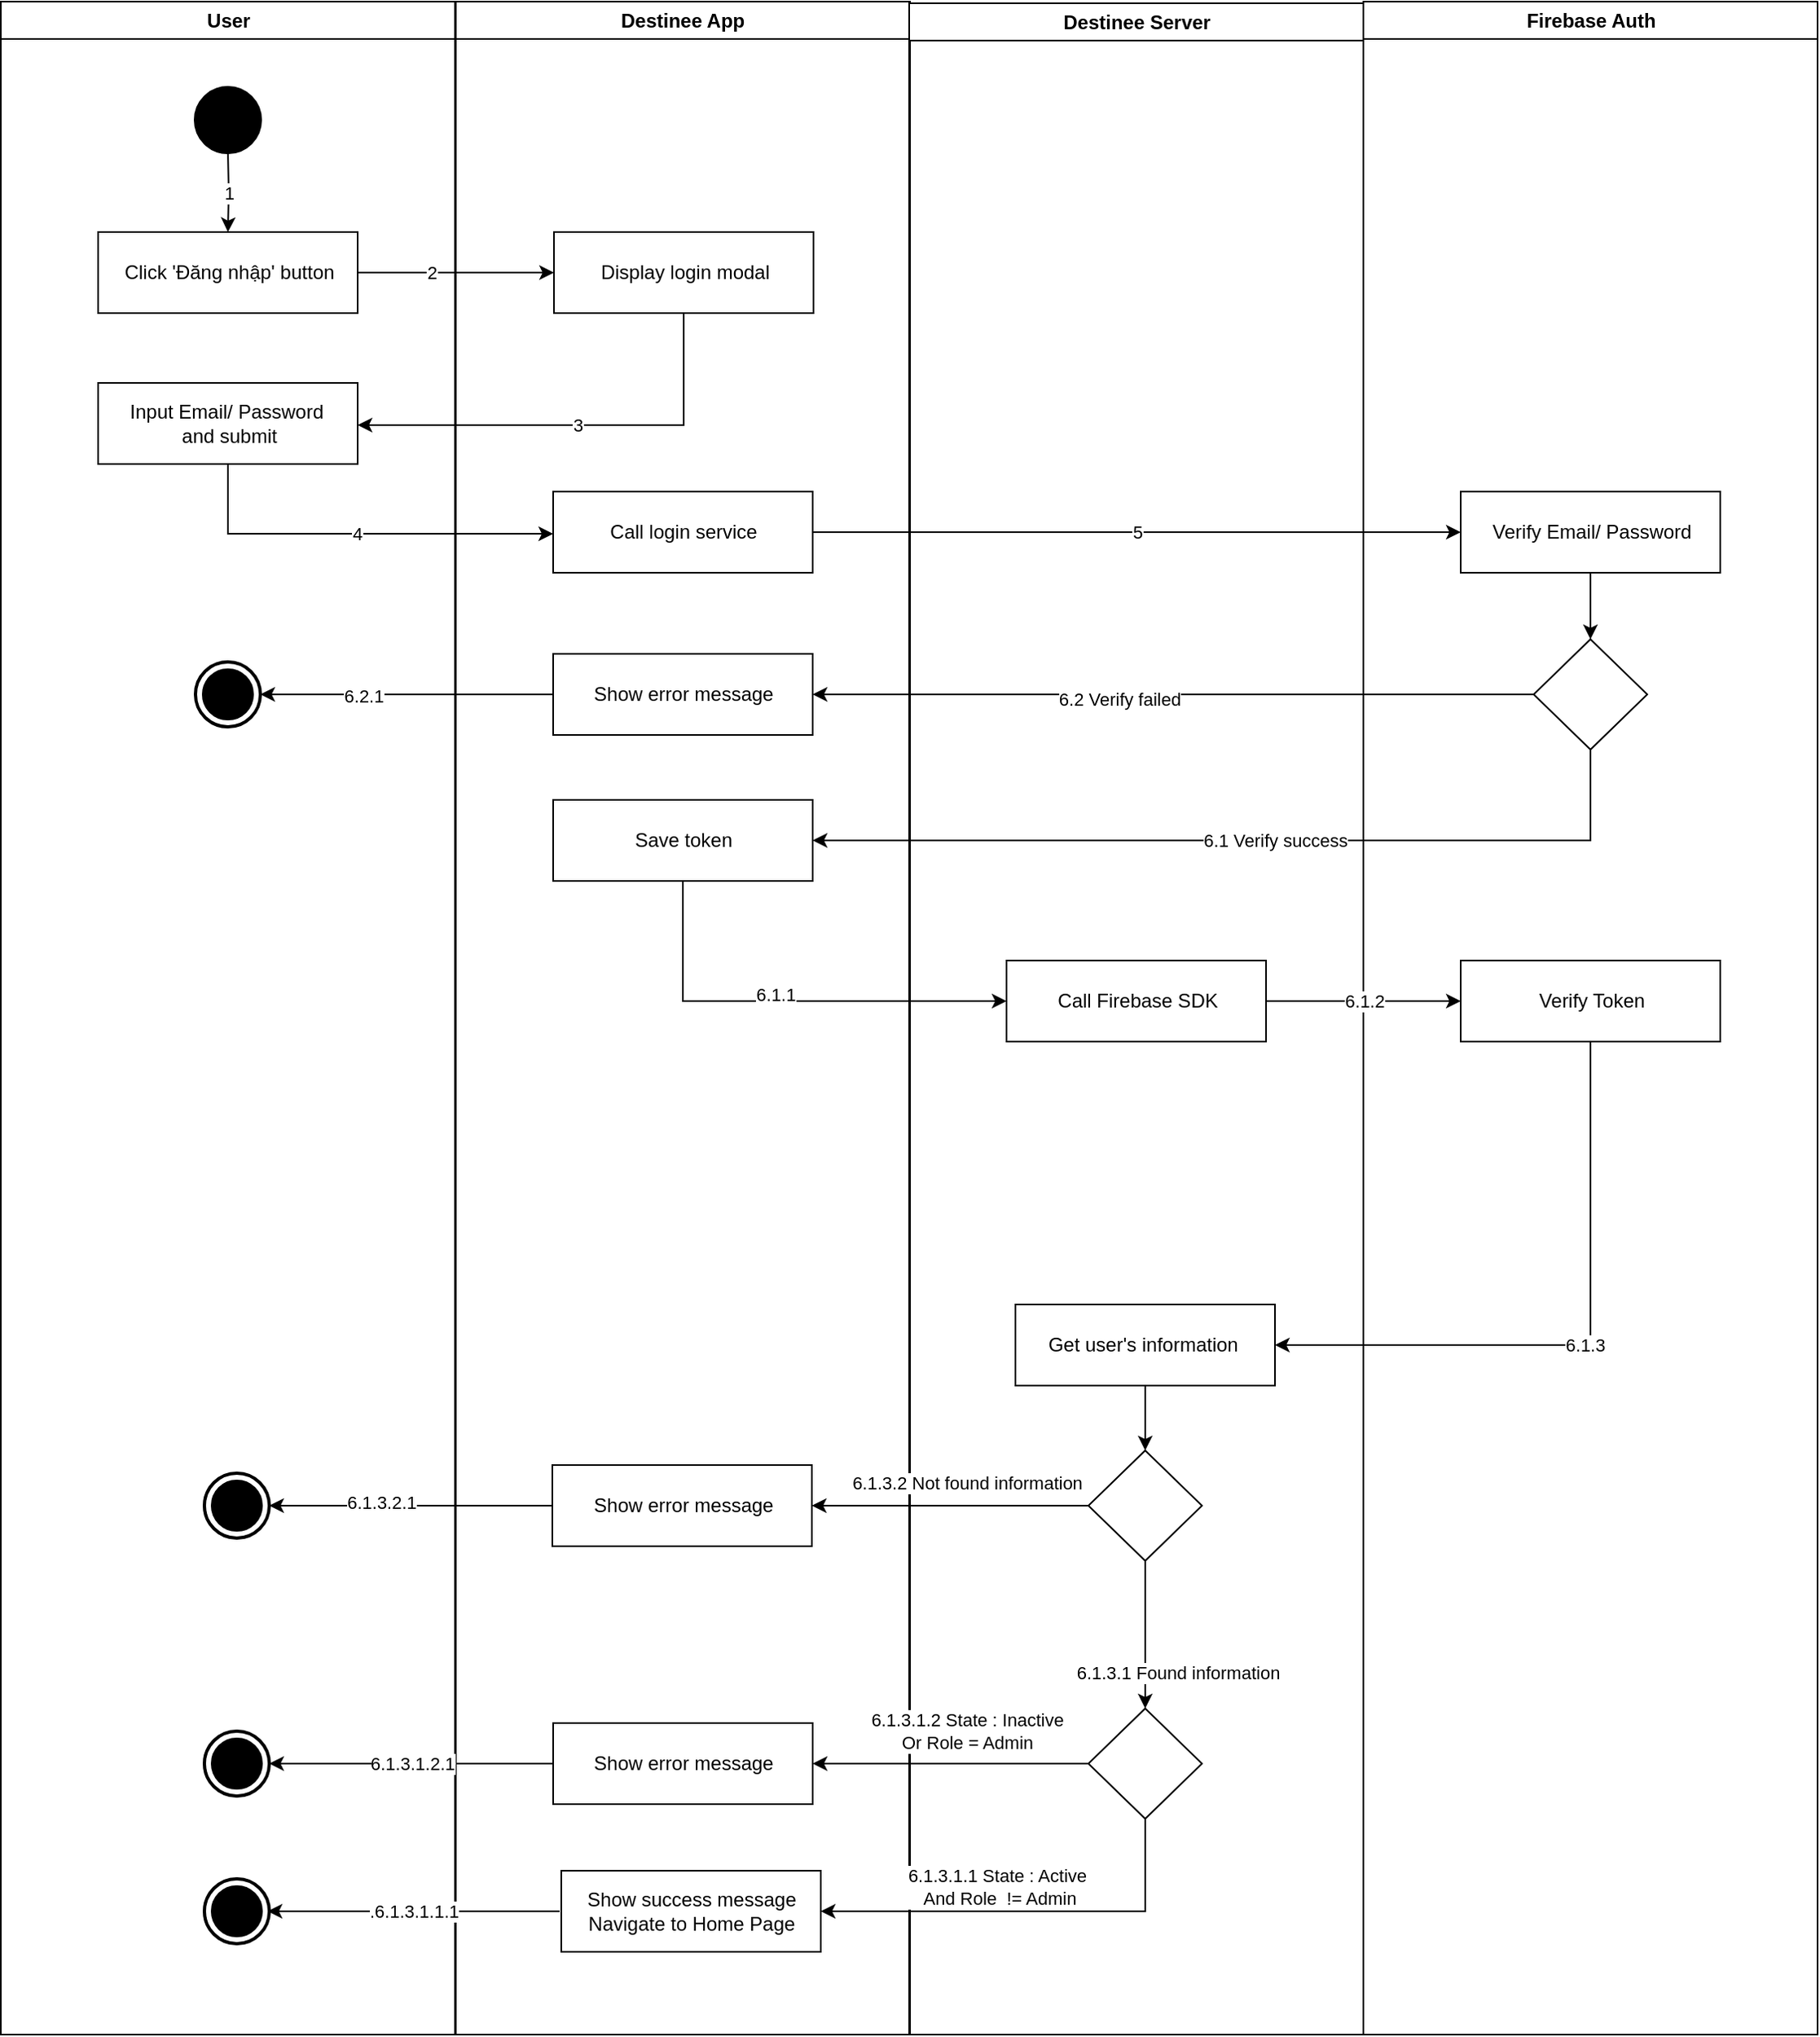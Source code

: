 <mxfile version="20.3.0" type="device" pages="14"><diagram name="LoginV2" id="fkBJ53lLdm070vIOM5J7"><mxGraphModel dx="1422" dy="857" grid="1" gridSize="10" guides="1" tooltips="1" connect="1" arrows="1" fold="1" page="1" pageScale="1" pageWidth="700" pageHeight="1000" math="0" shadow="0"><root><mxCell id="eFiOXzl18C9Tey8uN77x-0"/><mxCell id="eFiOXzl18C9Tey8uN77x-1" parent="eFiOXzl18C9Tey8uN77x-0"/><mxCell id="ZLnst6Ry2K1vuh5RcVd_-0" value="User" style="swimlane;whiteSpace=wrap" parent="eFiOXzl18C9Tey8uN77x-1" vertex="1"><mxGeometry x="164.5" y="127" width="280" height="1253" as="geometry"/></mxCell><mxCell id="ZLnst6Ry2K1vuh5RcVd_-1" value="1" style="edgeStyle=orthogonalEdgeStyle;rounded=0;orthogonalLoop=1;jettySize=auto;html=1;exitX=0.5;exitY=1;exitDx=0;exitDy=0;exitPerimeter=0;" parent="ZLnst6Ry2K1vuh5RcVd_-0" target="ZLnst6Ry2K1vuh5RcVd_-2" edge="1"><mxGeometry relative="1" as="geometry"><mxPoint x="140" y="92" as="sourcePoint"/></mxGeometry></mxCell><mxCell id="ZLnst6Ry2K1vuh5RcVd_-2" value="Click 'Đăng nhập' button" style="html=1;dashed=0;whitespace=wrap;" parent="ZLnst6Ry2K1vuh5RcVd_-0" vertex="1"><mxGeometry x="60" y="142" width="160" height="50" as="geometry"/></mxCell><mxCell id="ZLnst6Ry2K1vuh5RcVd_-3" value="Input Email/ Password&amp;nbsp;&lt;br&gt;and submit" style="html=1;dashed=0;whitespace=wrap;" parent="ZLnst6Ry2K1vuh5RcVd_-0" vertex="1"><mxGeometry x="60" y="235" width="160" height="50" as="geometry"/></mxCell><mxCell id="ZLnst6Ry2K1vuh5RcVd_-4" value="" style="html=1;shape=mxgraph.sysml.actFinal;strokeWidth=2;verticalLabelPosition=bottom;verticalAlignment=top;" parent="ZLnst6Ry2K1vuh5RcVd_-0" vertex="1"><mxGeometry x="120" y="407" width="40" height="40" as="geometry"/></mxCell><mxCell id="ZLnst6Ry2K1vuh5RcVd_-6" value="" style="shape=ellipse;html=1;fillColor=#000000;strokeWidth=2;verticalLabelPosition=bottom;verticalAlignment=top;perimeter=ellipsePerimeter;" parent="ZLnst6Ry2K1vuh5RcVd_-0" vertex="1"><mxGeometry x="120" y="53" width="40" height="40" as="geometry"/></mxCell><mxCell id="ZLnst6Ry2K1vuh5RcVd_-7" value="" style="html=1;shape=mxgraph.sysml.actFinal;strokeWidth=2;verticalLabelPosition=bottom;verticalAlignment=top;" parent="ZLnst6Ry2K1vuh5RcVd_-0" vertex="1"><mxGeometry x="125.5" y="907" width="40" height="40" as="geometry"/></mxCell><mxCell id="ZLnst6Ry2K1vuh5RcVd_-8" value="" style="html=1;shape=mxgraph.sysml.actFinal;strokeWidth=2;verticalLabelPosition=bottom;verticalAlignment=top;" parent="ZLnst6Ry2K1vuh5RcVd_-0" vertex="1"><mxGeometry x="125.5" y="1157" width="40" height="40" as="geometry"/></mxCell><mxCell id="ZLnst6Ry2K1vuh5RcVd_-9" style="edgeStyle=orthogonalEdgeStyle;rounded=0;orthogonalLoop=1;jettySize=auto;html=1;exitX=0.5;exitY=1;exitDx=0;exitDy=0;exitPerimeter=0;" parent="ZLnst6Ry2K1vuh5RcVd_-0" source="ZLnst6Ry2K1vuh5RcVd_-8" target="ZLnst6Ry2K1vuh5RcVd_-8" edge="1"><mxGeometry relative="1" as="geometry"/></mxCell><mxCell id="ZLnst6Ry2K1vuh5RcVd_-10" value="" style="html=1;shape=mxgraph.sysml.actFinal;strokeWidth=2;verticalLabelPosition=bottom;verticalAlignment=top;" parent="ZLnst6Ry2K1vuh5RcVd_-0" vertex="1"><mxGeometry x="125.5" y="1066" width="40" height="40" as="geometry"/></mxCell><mxCell id="ZLnst6Ry2K1vuh5RcVd_-11" value="Destinee App" style="swimlane;whiteSpace=wrap" parent="eFiOXzl18C9Tey8uN77x-1" vertex="1"><mxGeometry x="445" y="127" width="280" height="1253" as="geometry"/></mxCell><mxCell id="ZLnst6Ry2K1vuh5RcVd_-12" value="Display login modal" style="html=1;dashed=0;whitespace=wrap;" parent="ZLnst6Ry2K1vuh5RcVd_-11" vertex="1"><mxGeometry x="60.5" y="142" width="160" height="50" as="geometry"/></mxCell><mxCell id="ZLnst6Ry2K1vuh5RcVd_-13" value="Call login service" style="html=1;dashed=0;whitespace=wrap;" parent="ZLnst6Ry2K1vuh5RcVd_-11" vertex="1"><mxGeometry x="60" y="302" width="160" height="50" as="geometry"/></mxCell><mxCell id="ZLnst6Ry2K1vuh5RcVd_-14" value="Show error message" style="html=1;dashed=0;whitespace=wrap;" parent="ZLnst6Ry2K1vuh5RcVd_-11" vertex="1"><mxGeometry x="60" y="402" width="160" height="50" as="geometry"/></mxCell><mxCell id="ZLnst6Ry2K1vuh5RcVd_-16" value="Save token" style="html=1;dashed=0;whitespace=wrap;" parent="ZLnst6Ry2K1vuh5RcVd_-11" vertex="1"><mxGeometry x="60" y="492" width="160" height="50" as="geometry"/></mxCell><mxCell id="ZLnst6Ry2K1vuh5RcVd_-20" value="Show error message" style="html=1;dashed=0;whitespace=wrap;" parent="ZLnst6Ry2K1vuh5RcVd_-11" vertex="1"><mxGeometry x="59.5" y="902" width="160" height="50" as="geometry"/></mxCell><mxCell id="ZLnst6Ry2K1vuh5RcVd_-21" value="Show success message&lt;br&gt;Navigate to Home Page" style="html=1;dashed=0;whitespace=wrap;" parent="ZLnst6Ry2K1vuh5RcVd_-11" vertex="1"><mxGeometry x="65" y="1152" width="160" height="50" as="geometry"/></mxCell><mxCell id="ZLnst6Ry2K1vuh5RcVd_-22" value="Show error message" style="html=1;dashed=0;whitespace=wrap;" parent="ZLnst6Ry2K1vuh5RcVd_-11" vertex="1"><mxGeometry x="60" y="1061" width="160" height="50" as="geometry"/></mxCell><mxCell id="ZLnst6Ry2K1vuh5RcVd_-23" value="Destinee Server" style="swimlane;whiteSpace=wrap" parent="eFiOXzl18C9Tey8uN77x-1" vertex="1"><mxGeometry x="724.5" y="128" width="280" height="1252" as="geometry"/></mxCell><mxCell id="ZLnst6Ry2K1vuh5RcVd_-24" value="Call Firebase SDK" style="html=1;dashed=0;whitespace=wrap;" parent="ZLnst6Ry2K1vuh5RcVd_-23" vertex="1"><mxGeometry x="60" y="590" width="160" height="50" as="geometry"/></mxCell><mxCell id="ZLnst6Ry2K1vuh5RcVd_-25" style="edgeStyle=orthogonalEdgeStyle;rounded=0;orthogonalLoop=1;jettySize=auto;html=1;exitX=0.5;exitY=1;exitDx=0;exitDy=0;entryX=0.5;entryY=0;entryDx=0;entryDy=0;" parent="ZLnst6Ry2K1vuh5RcVd_-23" source="ZLnst6Ry2K1vuh5RcVd_-26" target="ZLnst6Ry2K1vuh5RcVd_-28" edge="1"><mxGeometry relative="1" as="geometry"/></mxCell><mxCell id="ZLnst6Ry2K1vuh5RcVd_-26" value="Get user's information&amp;nbsp;" style="html=1;dashed=0;whitespace=wrap;" parent="ZLnst6Ry2K1vuh5RcVd_-23" vertex="1"><mxGeometry x="65.5" y="802" width="160" height="50" as="geometry"/></mxCell><mxCell id="ZLnst6Ry2K1vuh5RcVd_-27" value="6.1.3.1 Found information" style="edgeStyle=orthogonalEdgeStyle;rounded=0;orthogonalLoop=1;jettySize=auto;html=1;entryX=0.5;entryY=0;entryDx=0;entryDy=0;" parent="ZLnst6Ry2K1vuh5RcVd_-23" source="ZLnst6Ry2K1vuh5RcVd_-28" target="ZLnst6Ry2K1vuh5RcVd_-29" edge="1"><mxGeometry x="0.512" y="20" relative="1" as="geometry"><mxPoint x="145.559" y="1042" as="targetPoint"/><Array as="points"><mxPoint x="146" y="926"/></Array><mxPoint as="offset"/></mxGeometry></mxCell><mxCell id="ZLnst6Ry2K1vuh5RcVd_-28" value="" style="rhombus;whiteSpace=wrap;html=1;" parent="ZLnst6Ry2K1vuh5RcVd_-23" vertex="1"><mxGeometry x="110.5" y="892" width="70" height="68" as="geometry"/></mxCell><mxCell id="ZLnst6Ry2K1vuh5RcVd_-29" value="" style="rhombus;whiteSpace=wrap;html=1;" parent="ZLnst6Ry2K1vuh5RcVd_-23" vertex="1"><mxGeometry x="110.5" y="1051" width="70" height="68" as="geometry"/></mxCell><mxCell id="ZLnst6Ry2K1vuh5RcVd_-32" value="Firebase Auth" style="swimlane;whiteSpace=wrap" parent="eFiOXzl18C9Tey8uN77x-1" vertex="1"><mxGeometry x="1004.5" y="127" width="280" height="1253" as="geometry"/></mxCell><mxCell id="ZLnst6Ry2K1vuh5RcVd_-33" value="Verify Email/ Password" style="html=1;dashed=0;whitespace=wrap;" parent="ZLnst6Ry2K1vuh5RcVd_-32" vertex="1"><mxGeometry x="60" y="302" width="160" height="50" as="geometry"/></mxCell><mxCell id="ZLnst6Ry2K1vuh5RcVd_-34" value="" style="rhombus;whiteSpace=wrap;html=1;" parent="ZLnst6Ry2K1vuh5RcVd_-32" vertex="1"><mxGeometry x="105" y="393" width="70" height="68" as="geometry"/></mxCell><mxCell id="ZLnst6Ry2K1vuh5RcVd_-35" value="" style="endArrow=classic;html=1;" parent="ZLnst6Ry2K1vuh5RcVd_-32" source="ZLnst6Ry2K1vuh5RcVd_-33" target="ZLnst6Ry2K1vuh5RcVd_-34" edge="1"><mxGeometry width="50" height="50" relative="1" as="geometry"><mxPoint x="-434.5" y="462" as="sourcePoint"/><mxPoint x="-384.5" y="412" as="targetPoint"/></mxGeometry></mxCell><mxCell id="ZLnst6Ry2K1vuh5RcVd_-36" value="Verify Token" style="html=1;dashed=0;whitespace=wrap;" parent="ZLnst6Ry2K1vuh5RcVd_-32" vertex="1"><mxGeometry x="60" y="591" width="160" height="50" as="geometry"/></mxCell><mxCell id="ZLnst6Ry2K1vuh5RcVd_-37" value="2" style="edgeStyle=orthogonalEdgeStyle;rounded=0;orthogonalLoop=1;jettySize=auto;html=1;exitX=1;exitY=0.5;exitDx=0;exitDy=0;" parent="eFiOXzl18C9Tey8uN77x-1" source="ZLnst6Ry2K1vuh5RcVd_-2" target="ZLnst6Ry2K1vuh5RcVd_-12" edge="1"><mxGeometry x="-0.248" relative="1" as="geometry"><mxPoint as="offset"/></mxGeometry></mxCell><mxCell id="ZLnst6Ry2K1vuh5RcVd_-38" value="3" style="edgeStyle=orthogonalEdgeStyle;rounded=0;orthogonalLoop=1;jettySize=auto;html=1;" parent="eFiOXzl18C9Tey8uN77x-1" source="ZLnst6Ry2K1vuh5RcVd_-12" target="ZLnst6Ry2K1vuh5RcVd_-3" edge="1"><mxGeometry relative="1" as="geometry"><Array as="points"><mxPoint x="585" y="388"/></Array></mxGeometry></mxCell><mxCell id="ZLnst6Ry2K1vuh5RcVd_-39" value="4" style="edgeStyle=orthogonalEdgeStyle;rounded=0;orthogonalLoop=1;jettySize=auto;html=1;" parent="eFiOXzl18C9Tey8uN77x-1" source="ZLnst6Ry2K1vuh5RcVd_-3" target="ZLnst6Ry2K1vuh5RcVd_-13" edge="1"><mxGeometry relative="1" as="geometry"><Array as="points"><mxPoint x="305" y="455"/></Array></mxGeometry></mxCell><mxCell id="ZLnst6Ry2K1vuh5RcVd_-40" value="5" style="edgeStyle=orthogonalEdgeStyle;rounded=0;orthogonalLoop=1;jettySize=auto;html=1;exitX=1;exitY=0.5;exitDx=0;exitDy=0;" parent="eFiOXzl18C9Tey8uN77x-1" source="ZLnst6Ry2K1vuh5RcVd_-13" target="ZLnst6Ry2K1vuh5RcVd_-33" edge="1"><mxGeometry relative="1" as="geometry"/></mxCell><mxCell id="ZLnst6Ry2K1vuh5RcVd_-41" style="edgeStyle=orthogonalEdgeStyle;rounded=0;orthogonalLoop=1;jettySize=auto;html=1;exitX=0;exitY=0.5;exitDx=0;exitDy=0;" parent="eFiOXzl18C9Tey8uN77x-1" source="ZLnst6Ry2K1vuh5RcVd_-34" target="ZLnst6Ry2K1vuh5RcVd_-14" edge="1"><mxGeometry relative="1" as="geometry"/></mxCell><mxCell id="ZLnst6Ry2K1vuh5RcVd_-42" value="6.2 Verify failed" style="edgeLabel;html=1;align=center;verticalAlign=middle;resizable=0;points=[];" parent="ZLnst6Ry2K1vuh5RcVd_-41" vertex="1" connectable="0"><mxGeometry x="0.152" y="3" relative="1" as="geometry"><mxPoint as="offset"/></mxGeometry></mxCell><mxCell id="ZLnst6Ry2K1vuh5RcVd_-43" style="edgeStyle=orthogonalEdgeStyle;rounded=0;orthogonalLoop=1;jettySize=auto;html=1;exitX=0.5;exitY=1;exitDx=0;exitDy=0;entryX=1;entryY=0.5;entryDx=0;entryDy=0;" parent="eFiOXzl18C9Tey8uN77x-1" source="ZLnst6Ry2K1vuh5RcVd_-34" target="ZLnst6Ry2K1vuh5RcVd_-16" edge="1"><mxGeometry relative="1" as="geometry"/></mxCell><mxCell id="ZLnst6Ry2K1vuh5RcVd_-44" value="6.1 Verify success" style="edgeLabel;html=1;align=center;verticalAlign=middle;resizable=0;points=[];" parent="ZLnst6Ry2K1vuh5RcVd_-43" vertex="1" connectable="0"><mxGeometry x="-0.064" relative="1" as="geometry"><mxPoint as="offset"/></mxGeometry></mxCell><mxCell id="ZLnst6Ry2K1vuh5RcVd_-45" value="6.1.2" style="edgeStyle=orthogonalEdgeStyle;rounded=0;orthogonalLoop=1;jettySize=auto;html=1;exitX=1;exitY=0.5;exitDx=0;exitDy=0;entryX=0;entryY=0.5;entryDx=0;entryDy=0;" parent="eFiOXzl18C9Tey8uN77x-1" source="ZLnst6Ry2K1vuh5RcVd_-24" target="ZLnst6Ry2K1vuh5RcVd_-36" edge="1"><mxGeometry relative="1" as="geometry"/></mxCell><mxCell id="ZLnst6Ry2K1vuh5RcVd_-49" value="6.1.3" style="edgeStyle=orthogonalEdgeStyle;rounded=0;orthogonalLoop=1;jettySize=auto;html=1;exitX=0.5;exitY=1;exitDx=0;exitDy=0;entryX=1;entryY=0.5;entryDx=0;entryDy=0;" parent="eFiOXzl18C9Tey8uN77x-1" source="ZLnst6Ry2K1vuh5RcVd_-36" target="ZLnst6Ry2K1vuh5RcVd_-26" edge="1"><mxGeometry relative="1" as="geometry"/></mxCell><mxCell id="ZLnst6Ry2K1vuh5RcVd_-50" value="6.1.3.2 Not found information" style="edgeStyle=orthogonalEdgeStyle;rounded=0;orthogonalLoop=1;jettySize=auto;html=1;exitX=0;exitY=0.5;exitDx=0;exitDy=0;entryX=1;entryY=0.5;entryDx=0;entryDy=0;" parent="eFiOXzl18C9Tey8uN77x-1" source="ZLnst6Ry2K1vuh5RcVd_-28" target="ZLnst6Ry2K1vuh5RcVd_-20" edge="1"><mxGeometry x="-0.12" y="-14" relative="1" as="geometry"><mxPoint as="offset"/></mxGeometry></mxCell><mxCell id="ZLnst6Ry2K1vuh5RcVd_-51" style="edgeStyle=orthogonalEdgeStyle;rounded=0;orthogonalLoop=1;jettySize=auto;html=1;" parent="eFiOXzl18C9Tey8uN77x-1" source="ZLnst6Ry2K1vuh5RcVd_-20" target="ZLnst6Ry2K1vuh5RcVd_-7" edge="1"><mxGeometry relative="1" as="geometry"/></mxCell><mxCell id="ZLnst6Ry2K1vuh5RcVd_-52" value="6.1.3.2.1" style="edgeLabel;html=1;align=center;verticalAlign=middle;resizable=0;points=[];" parent="ZLnst6Ry2K1vuh5RcVd_-51" vertex="1" connectable="0"><mxGeometry x="0.212" y="-2" relative="1" as="geometry"><mxPoint as="offset"/></mxGeometry></mxCell><mxCell id="ZLnst6Ry2K1vuh5RcVd_-53" value=".6.1.3.1.1.1" style="edgeStyle=orthogonalEdgeStyle;rounded=0;orthogonalLoop=1;jettySize=auto;html=1;exitX=0;exitY=0.5;exitDx=0;exitDy=0;" parent="eFiOXzl18C9Tey8uN77x-1" edge="1"><mxGeometry relative="1" as="geometry"><mxPoint x="509.0" y="1304" as="sourcePoint"/><mxPoint x="329.0" y="1304" as="targetPoint"/></mxGeometry></mxCell><mxCell id="ZLnst6Ry2K1vuh5RcVd_-54" style="edgeStyle=orthogonalEdgeStyle;rounded=0;orthogonalLoop=1;jettySize=auto;html=1;" parent="eFiOXzl18C9Tey8uN77x-1" source="ZLnst6Ry2K1vuh5RcVd_-14" target="ZLnst6Ry2K1vuh5RcVd_-4" edge="1"><mxGeometry relative="1" as="geometry"/></mxCell><mxCell id="ZLnst6Ry2K1vuh5RcVd_-55" value="6.2.1" style="edgeLabel;html=1;align=center;verticalAlign=middle;resizable=0;points=[];" parent="ZLnst6Ry2K1vuh5RcVd_-54" vertex="1" connectable="0"><mxGeometry x="0.302" y="1" relative="1" as="geometry"><mxPoint as="offset"/></mxGeometry></mxCell><mxCell id="ZLnst6Ry2K1vuh5RcVd_-56" style="edgeStyle=orthogonalEdgeStyle;rounded=0;orthogonalLoop=1;jettySize=auto;html=1;exitX=0.5;exitY=1;exitDx=0;exitDy=0;entryX=1;entryY=0.5;entryDx=0;entryDy=0;" parent="eFiOXzl18C9Tey8uN77x-1" source="ZLnst6Ry2K1vuh5RcVd_-29" target="ZLnst6Ry2K1vuh5RcVd_-21" edge="1"><mxGeometry relative="1" as="geometry"/></mxCell><mxCell id="ZLnst6Ry2K1vuh5RcVd_-57" value="6.1.3.1.1 State : Active&amp;nbsp;&lt;br&gt;And Role&amp;nbsp; != Admin" style="edgeLabel;html=1;align=center;verticalAlign=middle;resizable=0;points=[];" parent="ZLnst6Ry2K1vuh5RcVd_-56" vertex="1" connectable="0"><mxGeometry x="0.328" y="-1" relative="1" as="geometry"><mxPoint x="23.47" y="-14.03" as="offset"/></mxGeometry></mxCell><mxCell id="ZLnst6Ry2K1vuh5RcVd_-58" style="edgeStyle=orthogonalEdgeStyle;rounded=0;orthogonalLoop=1;jettySize=auto;html=1;exitX=0;exitY=0.5;exitDx=0;exitDy=0;" parent="eFiOXzl18C9Tey8uN77x-1" source="ZLnst6Ry2K1vuh5RcVd_-29" target="ZLnst6Ry2K1vuh5RcVd_-22" edge="1"><mxGeometry relative="1" as="geometry"/></mxCell><mxCell id="ZLnst6Ry2K1vuh5RcVd_-59" value="6.1.3.1.2 State : Inactive &lt;br&gt;Or Role = Admin" style="edgeLabel;html=1;align=center;verticalAlign=middle;resizable=0;points=[];" parent="ZLnst6Ry2K1vuh5RcVd_-58" vertex="1" connectable="0"><mxGeometry x="0.298" relative="1" as="geometry"><mxPoint x="35.59" y="-20" as="offset"/></mxGeometry></mxCell><mxCell id="ZLnst6Ry2K1vuh5RcVd_-60" value="6.1.3.1.2.1" style="edgeStyle=orthogonalEdgeStyle;rounded=0;orthogonalLoop=1;jettySize=auto;html=1;exitX=0;exitY=0.5;exitDx=0;exitDy=0;" parent="eFiOXzl18C9Tey8uN77x-1" source="ZLnst6Ry2K1vuh5RcVd_-22" target="ZLnst6Ry2K1vuh5RcVd_-10" edge="1"><mxGeometry relative="1" as="geometry"/></mxCell><mxCell id="ZLnst6Ry2K1vuh5RcVd_-15" style="edgeStyle=orthogonalEdgeStyle;rounded=0;orthogonalLoop=1;jettySize=auto;html=1;" parent="eFiOXzl18C9Tey8uN77x-1" source="ZLnst6Ry2K1vuh5RcVd_-16" target="ZLnst6Ry2K1vuh5RcVd_-24" edge="1"><mxGeometry relative="1" as="geometry"><mxPoint x="585.5" y="709" as="targetPoint"/><Array as="points"><mxPoint x="585" y="743"/></Array></mxGeometry></mxCell><mxCell id="ZLnst6Ry2K1vuh5RcVd_-61" value="6.1.1" style="edgeLabel;html=1;align=center;verticalAlign=middle;resizable=0;points=[];" parent="ZLnst6Ry2K1vuh5RcVd_-15" vertex="1" connectable="0"><mxGeometry x="-0.033" y="4" relative="1" as="geometry"><mxPoint x="-1" as="offset"/></mxGeometry></mxCell></root></mxGraphModel></diagram><diagram name="Findcall" id="o1EvQRb434jQ8ljJEb-t"><mxGraphModel dx="1422" dy="857" grid="1" gridSize="10" guides="1" tooltips="1" connect="1" arrows="1" fold="1" page="1" pageScale="1" pageWidth="700" pageHeight="1000" math="0" shadow="0"><root><mxCell id="ivrs7O48nS3Lpd0BTR5X-0"/><mxCell id="ivrs7O48nS3Lpd0BTR5X-1" parent="ivrs7O48nS3Lpd0BTR5X-0"/><mxCell id="Kx5zKPuK9vOKml0V5kul-0" value="User" style="swimlane;whiteSpace=wrap" parent="ivrs7O48nS3Lpd0BTR5X-1" vertex="1"><mxGeometry x="164.5" y="127" width="280" height="1473" as="geometry"/></mxCell><mxCell id="Kx5zKPuK9vOKml0V5kul-1" value="1" style="edgeStyle=orthogonalEdgeStyle;rounded=0;orthogonalLoop=1;jettySize=auto;html=1;exitX=0.5;exitY=1;exitDx=0;exitDy=0;exitPerimeter=0;" parent="Kx5zKPuK9vOKml0V5kul-0" edge="1"><mxGeometry relative="1" as="geometry"><mxPoint x="140" y="92" as="sourcePoint"/><mxPoint x="140.0" y="142" as="targetPoint"/></mxGeometry></mxCell><mxCell id="Kx5zKPuK9vOKml0V5kul-2" value="" style="shape=ellipse;html=1;fillColor=#000000;strokeWidth=2;verticalLabelPosition=bottom;verticalAlignment=top;perimeter=ellipsePerimeter;" parent="Kx5zKPuK9vOKml0V5kul-0" vertex="1"><mxGeometry x="120" y="53" width="40" height="40" as="geometry"/></mxCell><mxCell id="Kx5zKPuK9vOKml0V5kul-3" value="" style="html=1;shape=mxgraph.sysml.actFinal;strokeWidth=2;verticalLabelPosition=bottom;verticalAlignment=top;" parent="Kx5zKPuK9vOKml0V5kul-0" vertex="1"><mxGeometry x="120" y="988" width="40" height="40" as="geometry"/></mxCell><mxCell id="Kx5zKPuK9vOKml0V5kul-54" value="" style="html=1;shape=mxgraph.sysml.actFinal;strokeWidth=2;verticalLabelPosition=bottom;verticalAlignment=top;" parent="Kx5zKPuK9vOKml0V5kul-0" vertex="1"><mxGeometry x="120" y="436.5" width="40" height="40" as="geometry"/></mxCell><mxCell id="s8GnweJT4C2czM8kK0_--0" value="" style="html=1;shape=mxgraph.sysml.actFinal;strokeWidth=2;verticalLabelPosition=bottom;verticalAlignment=top;" parent="Kx5zKPuK9vOKml0V5kul-0" vertex="1"><mxGeometry x="120" y="248" width="40" height="40" as="geometry"/></mxCell><mxCell id="Kx5zKPuK9vOKml0V5kul-4" value="Destinee App" style="swimlane;whiteSpace=wrap" parent="ivrs7O48nS3Lpd0BTR5X-1" vertex="1"><mxGeometry x="445" y="127" width="280" height="1473" as="geometry"/></mxCell><mxCell id="Kx5zKPuK9vOKml0V5kul-5" value="Send Queue Join Request&lt;br&gt;+ Filter Criteria" style="html=1;dashed=0;whitespace=wrap;" parent="Kx5zKPuK9vOKml0V5kul-4" vertex="1"><mxGeometry x="60" y="142" width="160" height="50" as="geometry"/></mxCell><mxCell id="Kx5zKPuK9vOKml0V5kul-6" value="Display 15 random profiles" style="html=1;dashed=0;whitespace=wrap;" parent="Kx5zKPuK9vOKml0V5kul-4" vertex="1"><mxGeometry x="60" y="243" width="160" height="50" as="geometry"/></mxCell><mxCell id="Kx5zKPuK9vOKml0V5kul-7" value="Display &quot;empty queue&quot; toast" style="html=1;dashed=0;whitespace=wrap;" parent="Kx5zKPuK9vOKml0V5kul-4" vertex="1"><mxGeometry x="60" y="431.5" width="160" height="50" as="geometry"/></mxCell><mxCell id="Kx5zKPuK9vOKml0V5kul-8" style="edgeStyle=orthogonalEdgeStyle;rounded=0;orthogonalLoop=1;jettySize=auto;html=1;fontSize=13;" parent="Kx5zKPuK9vOKml0V5kul-4" source="Kx5zKPuK9vOKml0V5kul-9" target="Kx5zKPuK9vOKml0V5kul-10" edge="1"><mxGeometry relative="1" as="geometry"/></mxCell><mxCell id="Kx5zKPuK9vOKml0V5kul-9" value="Show suggested filter" style="html=1;dashed=0;whitespace=wrap;" parent="Kx5zKPuK9vOKml0V5kul-4" vertex="1"><mxGeometry x="60" y="681.5" width="160" height="50" as="geometry"/></mxCell><mxCell id="Kx5zKPuK9vOKml0V5kul-10" value="" style="rhombus;whiteSpace=wrap;html=1;fontSize=13;" parent="Kx5zKPuK9vOKml0V5kul-4" vertex="1"><mxGeometry x="116.5" y="789" width="47" height="47" as="geometry"/></mxCell><mxCell id="Kx5zKPuK9vOKml0V5kul-11" value="3.1.1.1.2 Custom filter again" style="edgeStyle=orthogonalEdgeStyle;rounded=0;orthogonalLoop=1;jettySize=auto;html=1;entryX=0;entryY=0.75;entryDx=0;entryDy=0;fontSize=13;exitX=0;exitY=0.5;exitDx=0;exitDy=0;" parent="Kx5zKPuK9vOKml0V5kul-4" source="Kx5zKPuK9vOKml0V5kul-10" edge="1"><mxGeometry x="-0.321" relative="1" as="geometry"><mxPoint x="130.0" y="673.0" as="sourcePoint"/><mxPoint x="60" y="179.5" as="targetPoint"/><Array as="points"><mxPoint x="35" y="813"/><mxPoint x="35" y="179"/></Array><mxPoint as="offset"/></mxGeometry></mxCell><mxCell id="Kx5zKPuK9vOKml0V5kul-12" value="Send stop finding call&amp;nbsp;&lt;br&gt;request" style="html=1;dashed=0;whitespace=wrap;" parent="Kx5zKPuK9vOKml0V5kul-4" vertex="1"><mxGeometry x="60" y="893" width="160" height="50" as="geometry"/></mxCell><mxCell id="Kx5zKPuK9vOKml0V5kul-13" value="3.1.1.1.1 Stop Finding" style="edgeStyle=orthogonalEdgeStyle;rounded=0;orthogonalLoop=1;jettySize=auto;html=1;entryX=0.5;entryY=0;entryDx=0;entryDy=0;fontSize=13;exitX=0.5;exitY=1;exitDx=0;exitDy=0;" parent="Kx5zKPuK9vOKml0V5kul-4" source="Kx5zKPuK9vOKml0V5kul-10" target="Kx5zKPuK9vOKml0V5kul-12" edge="1"><mxGeometry x="0.286" y="5" relative="1" as="geometry"><mxPoint as="offset"/></mxGeometry></mxCell><mxCell id="Kx5zKPuK9vOKml0V5kul-14" value="Redirect user to the &lt;br&gt;Home page" style="html=1;dashed=0;whitespace=wrap;" parent="Kx5zKPuK9vOKml0V5kul-4" vertex="1"><mxGeometry x="55" y="983" width="160" height="50" as="geometry"/></mxCell><mxCell id="Kx5zKPuK9vOKml0V5kul-15" value="Redirect Reveal" style="html=1;dashed=0;whitespace=wrap;" parent="Kx5zKPuK9vOKml0V5kul-4" vertex="1"><mxGeometry x="55" y="1088.5" width="160" height="50" as="geometry"/></mxCell><mxCell id="Kx5zKPuK9vOKml0V5kul-16" value="" style="html=1;shape=mxgraph.sysml.actFinal;strokeWidth=2;verticalLabelPosition=bottom;verticalAlignment=top;" parent="Kx5zKPuK9vOKml0V5kul-4" vertex="1"><mxGeometry x="115" y="1413" width="40" height="40" as="geometry"/></mxCell><mxCell id="Kx5zKPuK9vOKml0V5kul-17" value="Destinee Server" style="swimlane;whiteSpace=wrap" parent="ivrs7O48nS3Lpd0BTR5X-1" vertex="1"><mxGeometry x="725.5" y="127" width="280" height="1472" as="geometry"/></mxCell><mxCell id="Kx5zKPuK9vOKml0V5kul-18" value="Get 15 random profiles" style="html=1;dashed=0;whitespace=wrap;" parent="Kx5zKPuK9vOKml0V5kul-17" vertex="1"><mxGeometry x="104.5" y="123" width="160" height="52" as="geometry"/></mxCell><mxCell id="Kx5zKPuK9vOKml0V5kul-19" value="" style="edgeStyle=orthogonalEdgeStyle;rounded=0;orthogonalLoop=1;jettySize=auto;html=1;entryX=0.5;entryY=0;entryDx=0;entryDy=0;fontSize=13;" parent="Kx5zKPuK9vOKml0V5kul-17" source="Kx5zKPuK9vOKml0V5kul-20" target="Kx5zKPuK9vOKml0V5kul-22" edge="1"><mxGeometry relative="1" as="geometry"><Array as="points"><mxPoint x="156" y="403"/><mxPoint x="156" y="403"/></Array></mxGeometry></mxCell><mxCell id="Kx5zKPuK9vOKml0V5kul-20" value="Add user to the queue" style="html=1;dashed=0;whitespace=wrap;" parent="Kx5zKPuK9vOKml0V5kul-17" vertex="1"><mxGeometry x="75.5" y="332" width="160" height="50" as="geometry"/></mxCell><mxCell id="Kx5zKPuK9vOKml0V5kul-21" value="3.1.1 More than 2 users&lt;br&gt;in the queue" style="edgeStyle=orthogonalEdgeStyle;rounded=0;orthogonalLoop=1;jettySize=auto;html=1;entryX=0.5;entryY=0;entryDx=0;entryDy=0;" parent="Kx5zKPuK9vOKml0V5kul-17" source="Kx5zKPuK9vOKml0V5kul-22" target="Kx5zKPuK9vOKml0V5kul-27" edge="1"><mxGeometry relative="1" as="geometry"/></mxCell><mxCell id="Kx5zKPuK9vOKml0V5kul-22" value="" style="rhombus;whiteSpace=wrap;html=1;fontSize=13;" parent="Kx5zKPuK9vOKml0V5kul-17" vertex="1"><mxGeometry x="132" y="433" width="47" height="47" as="geometry"/></mxCell><mxCell id="Kx5zKPuK9vOKml0V5kul-23" style="edgeStyle=orthogonalEdgeStyle;rounded=0;orthogonalLoop=1;jettySize=auto;html=1;entryX=0.5;entryY=0;entryDx=0;entryDy=0;fontSize=13;" parent="Kx5zKPuK9vOKml0V5kul-17" edge="1"><mxGeometry relative="1" as="geometry"><mxPoint x="155.5" y="663" as="sourcePoint"/></mxGeometry></mxCell><mxCell id="Kx5zKPuK9vOKml0V5kul-24" value="" style="shape=rect;html=1;fillColor=#000000;verticalLabelPosition=bottom;verticalAlignment=top;" parent="Kx5zKPuK9vOKml0V5kul-17" vertex="1"><mxGeometry x="24.5" y="123" width="4" height="97" as="geometry"/></mxCell><mxCell id="Kx5zKPuK9vOKml0V5kul-25" value="3.2" style="endArrow=classic;html=1;exitX=0.138;exitY=0.197;exitDx=0;exitDy=0;entryX=-0.007;entryY=0.346;entryDx=0;entryDy=0;entryPerimeter=0;exitPerimeter=0;" parent="Kx5zKPuK9vOKml0V5kul-17" source="Kx5zKPuK9vOKml0V5kul-24" target="Kx5zKPuK9vOKml0V5kul-18" edge="1"><mxGeometry width="50" height="50" relative="1" as="geometry"><mxPoint x="-155.5" y="143" as="sourcePoint"/><mxPoint x="-105.5" y="93" as="targetPoint"/></mxGeometry></mxCell><mxCell id="Kx5zKPuK9vOKml0V5kul-26" value="3.1" style="endArrow=classic;html=1;exitX=0.083;exitY=0.823;exitDx=0;exitDy=0;entryX=0.5;entryY=0;entryDx=0;entryDy=0;exitPerimeter=0;" parent="Kx5zKPuK9vOKml0V5kul-17" source="Kx5zKPuK9vOKml0V5kul-24" target="Kx5zKPuK9vOKml0V5kul-20" edge="1"><mxGeometry width="50" height="50" relative="1" as="geometry"><mxPoint x="34.5" y="157.25" as="sourcePoint"/><mxPoint x="115.46" y="157.488" as="targetPoint"/><Array as="points"><mxPoint x="155.5" y="203"/></Array></mxGeometry></mxCell><mxCell id="Kx5zKPuK9vOKml0V5kul-27" value="" style="rhombus;whiteSpace=wrap;html=1;fontSize=13;" parent="Kx5zKPuK9vOKml0V5kul-17" vertex="1"><mxGeometry x="132" y="683" width="47" height="47" as="geometry"/></mxCell><mxCell id="Kx5zKPuK9vOKml0V5kul-28" value="Stop finding call" style="html=1;dashed=0;whitespace=wrap;" parent="Kx5zKPuK9vOKml0V5kul-17" vertex="1"><mxGeometry x="75.5" y="893" width="160" height="50" as="geometry"/></mxCell><mxCell id="Kx5zKPuK9vOKml0V5kul-29" value="Create call history &lt;br&gt;+ generate questions &lt;br&gt;+ 2 rnd avatar" style="html=1;dashed=0;whitespace=wrap;" parent="Kx5zKPuK9vOKml0V5kul-17" vertex="1"><mxGeometry x="75.5" y="1080" width="160" height="67" as="geometry"/></mxCell><mxCell id="Kx5zKPuK9vOKml0V5kul-30" style="edgeStyle=orthogonalEdgeStyle;rounded=0;orthogonalLoop=1;jettySize=auto;html=1;fontSize=13;exitX=1;exitY=0.5;exitDx=0;exitDy=0;entryX=1;entryY=0.5;entryDx=0;entryDy=0;" parent="Kx5zKPuK9vOKml0V5kul-17" source="Kx5zKPuK9vOKml0V5kul-27" target="Kx5zKPuK9vOKml0V5kul-29" edge="1"><mxGeometry relative="1" as="geometry"><Array as="points"><mxPoint x="265" y="707"/><mxPoint x="265" y="1113"/><mxPoint x="236" y="1113"/></Array><mxPoint x="184.5" y="1113" as="targetPoint"/></mxGeometry></mxCell><mxCell id="Kx5zKPuK9vOKml0V5kul-31" value="3.1.1.2 Found best suit user" style="edgeLabel;html=1;align=center;verticalAlign=middle;resizable=0;points=[];fontSize=13;" parent="Kx5zKPuK9vOKml0V5kul-30" vertex="1" connectable="0"><mxGeometry x="0.22" y="4" relative="1" as="geometry"><mxPoint y="79.56" as="offset"/></mxGeometry></mxCell><mxCell id="Kx5zKPuK9vOKml0V5kul-32" style="edgeStyle=orthogonalEdgeStyle;rounded=0;orthogonalLoop=1;jettySize=auto;html=1;exitX=1;exitY=0.25;exitDx=0;exitDy=0;entryX=0;entryY=0.25;entryDx=0;entryDy=0;" parent="ivrs7O48nS3Lpd0BTR5X-1" source="Kx5zKPuK9vOKml0V5kul-34" target="Kx5zKPuK9vOKml0V5kul-5" edge="1"><mxGeometry relative="1" as="geometry"/></mxCell><mxCell id="Kx5zKPuK9vOKml0V5kul-33" value="2" style="edgeLabel;html=1;align=center;verticalAlign=middle;resizable=0;points=[];" parent="Kx5zKPuK9vOKml0V5kul-32" vertex="1" connectable="0"><mxGeometry x="-0.248" y="-1" relative="1" as="geometry"><mxPoint x="-1" as="offset"/></mxGeometry></mxCell><mxCell id="Kx5zKPuK9vOKml0V5kul-34" value="Click 'Bắt đầu gọi ngay' &lt;br&gt;button" style="html=1;dashed=0;whitespace=wrap;" parent="ivrs7O48nS3Lpd0BTR5X-1" vertex="1"><mxGeometry x="224.5" y="269" width="160" height="50" as="geometry"/></mxCell><mxCell id="Kx5zKPuK9vOKml0V5kul-35" value="3.2.1" style="edgeStyle=orthogonalEdgeStyle;rounded=0;orthogonalLoop=1;jettySize=auto;html=1;entryX=1;entryY=0.5;entryDx=0;entryDy=0;fontSize=13;" parent="ivrs7O48nS3Lpd0BTR5X-1" source="Kx5zKPuK9vOKml0V5kul-18" target="Kx5zKPuK9vOKml0V5kul-6" edge="1"><mxGeometry relative="1" as="geometry"><Array as="points"><mxPoint x="920" y="395"/></Array></mxGeometry></mxCell><mxCell id="Kx5zKPuK9vOKml0V5kul-36" style="edgeStyle=orthogonalEdgeStyle;rounded=0;orthogonalLoop=1;jettySize=auto;html=1;entryX=1;entryY=0.5;entryDx=0;entryDy=0;fontSize=13;" parent="ivrs7O48nS3Lpd0BTR5X-1" source="Kx5zKPuK9vOKml0V5kul-22" target="Kx5zKPuK9vOKml0V5kul-7" edge="1"><mxGeometry relative="1" as="geometry"/></mxCell><mxCell id="Kx5zKPuK9vOKml0V5kul-37" value="3.1.2 Empty queue" style="edgeLabel;html=1;align=center;verticalAlign=middle;resizable=0;points=[];fontSize=13;" parent="Kx5zKPuK9vOKml0V5kul-36" vertex="1" connectable="0"><mxGeometry x="0.198" relative="1" as="geometry"><mxPoint x="17" as="offset"/></mxGeometry></mxCell><mxCell id="Kx5zKPuK9vOKml0V5kul-38" value="3.1.1.1.3 Use suggested filter &lt;br&gt;Or no change filter" style="edgeStyle=orthogonalEdgeStyle;rounded=0;orthogonalLoop=1;jettySize=auto;html=1;entryX=0;entryY=0.5;entryDx=0;entryDy=0;fontSize=13;" parent="ivrs7O48nS3Lpd0BTR5X-1" source="Kx5zKPuK9vOKml0V5kul-10" target="Kx5zKPuK9vOKml0V5kul-20" edge="1"><mxGeometry x="0.022" relative="1" as="geometry"><Array as="points"><mxPoint x="700" y="940"/><mxPoint x="700" y="484"/></Array><mxPoint y="-1" as="offset"/></mxGeometry></mxCell><mxCell id="Kx5zKPuK9vOKml0V5kul-39" value="3" style="edgeStyle=orthogonalEdgeStyle;rounded=0;orthogonalLoop=1;jettySize=auto;html=1;entryX=0;entryY=0.45;entryDx=0;entryDy=0;entryPerimeter=0;" parent="ivrs7O48nS3Lpd0BTR5X-1" target="Kx5zKPuK9vOKml0V5kul-24" edge="1"><mxGeometry relative="1" as="geometry"><mxPoint x="665" y="294" as="sourcePoint"/></mxGeometry></mxCell><mxCell id="Kx5zKPuK9vOKml0V5kul-40" value="&lt;span style=&quot;font-size: 13px&quot;&gt;3.1.1.1&amp;nbsp;&lt;/span&gt;&lt;span style=&quot;font-size: 13px&quot;&gt;Not found best suit user&lt;/span&gt;" style="edgeStyle=orthogonalEdgeStyle;rounded=0;orthogonalLoop=1;jettySize=auto;html=1;exitX=0;exitY=0.5;exitDx=0;exitDy=0;entryX=1;entryY=0.5;entryDx=0;entryDy=0;" parent="ivrs7O48nS3Lpd0BTR5X-1" source="Kx5zKPuK9vOKml0V5kul-27" target="Kx5zKPuK9vOKml0V5kul-9" edge="1"><mxGeometry x="-0.091" y="17" relative="1" as="geometry"><mxPoint as="offset"/></mxGeometry></mxCell><mxCell id="Kx5zKPuK9vOKml0V5kul-41" style="edgeStyle=orthogonalEdgeStyle;rounded=0;orthogonalLoop=1;jettySize=auto;html=1;exitX=1;exitY=0.5;exitDx=0;exitDy=0;entryX=0;entryY=0.5;entryDx=0;entryDy=0;" parent="ivrs7O48nS3Lpd0BTR5X-1" source="Kx5zKPuK9vOKml0V5kul-12" target="Kx5zKPuK9vOKml0V5kul-28" edge="1"><mxGeometry relative="1" as="geometry"/></mxCell><mxCell id="Kx5zKPuK9vOKml0V5kul-42" value="3.1.1.1.1.1" style="edgeLabel;html=1;align=center;verticalAlign=middle;resizable=0;points=[];" parent="Kx5zKPuK9vOKml0V5kul-41" vertex="1" connectable="0"><mxGeometry x="-0.341" y="1" relative="1" as="geometry"><mxPoint as="offset"/></mxGeometry></mxCell><mxCell id="Kx5zKPuK9vOKml0V5kul-43" value="3.1.1.1.1.2" style="edgeStyle=orthogonalEdgeStyle;rounded=0;orthogonalLoop=1;jettySize=auto;html=1;exitX=0.5;exitY=1;exitDx=0;exitDy=0;entryX=1;entryY=0.5;entryDx=0;entryDy=0;" parent="ivrs7O48nS3Lpd0BTR5X-1" source="Kx5zKPuK9vOKml0V5kul-28" target="Kx5zKPuK9vOKml0V5kul-14" edge="1"><mxGeometry relative="1" as="geometry"/></mxCell><mxCell id="Kx5zKPuK9vOKml0V5kul-44" value="3.1.1.1.1.3" style="edgeStyle=orthogonalEdgeStyle;rounded=0;orthogonalLoop=1;jettySize=auto;html=1;" parent="ivrs7O48nS3Lpd0BTR5X-1" source="Kx5zKPuK9vOKml0V5kul-14" target="Kx5zKPuK9vOKml0V5kul-3" edge="1"><mxGeometry relative="1" as="geometry"/></mxCell><mxCell id="Kx5zKPuK9vOKml0V5kul-45" value="3.1.1.4" style="edgeStyle=orthogonalEdgeStyle;rounded=0;orthogonalLoop=1;jettySize=auto;html=1;entryX=0.5;entryY=0;entryDx=0;entryDy=0;fontSize=13;" parent="ivrs7O48nS3Lpd0BTR5X-1" source="Kx5zKPuK9vOKml0V5kul-15" target="Kx5zKPuK9vOKml0V5kul-46" edge="1"><mxGeometry relative="1" as="geometry"/></mxCell><mxCell id="Kx5zKPuK9vOKml0V5kul-46" value="Prepare WebRTC&lt;br&gt;(Init audio stream&lt;br&gt;+ WebRTC Peer)" style="html=1;dashed=0;whitespace=wrap;" parent="ivrs7O48nS3Lpd0BTR5X-1" vertex="1"><mxGeometry x="500" y="1337" width="160" height="67" as="geometry"/></mxCell><mxCell id="Kx5zKPuK9vOKml0V5kul-47" value="3.1.1.7" style="edgeStyle=orthogonalEdgeStyle;rounded=0;orthogonalLoop=1;jettySize=auto;html=1;entryX=0.5;entryY=0;entryDx=0;entryDy=0;entryPerimeter=0;" parent="ivrs7O48nS3Lpd0BTR5X-1" source="Kx5zKPuK9vOKml0V5kul-48" target="Kx5zKPuK9vOKml0V5kul-16" edge="1"><mxGeometry relative="1" as="geometry"/></mxCell><mxCell id="Kx5zKPuK9vOKml0V5kul-48" value="Connect 2 WebRTC Peers" style="html=1;dashed=0;whitespace=wrap;" parent="ivrs7O48nS3Lpd0BTR5X-1" vertex="1"><mxGeometry x="500" y="1427" width="160" height="67" as="geometry"/></mxCell><mxCell id="Kx5zKPuK9vOKml0V5kul-49" value="Exchange 2 Client WebRTC" style="html=1;dashed=0;whitespace=wrap;" parent="ivrs7O48nS3Lpd0BTR5X-1" vertex="1"><mxGeometry x="790" y="1337" width="160" height="67" as="geometry"/></mxCell><mxCell id="Kx5zKPuK9vOKml0V5kul-50" value="3.1.1.3" style="edgeStyle=orthogonalEdgeStyle;rounded=0;orthogonalLoop=1;jettySize=auto;html=1;entryX=1;entryY=0.5;entryDx=0;entryDy=0;fontSize=13;" parent="ivrs7O48nS3Lpd0BTR5X-1" source="Kx5zKPuK9vOKml0V5kul-29" target="Kx5zKPuK9vOKml0V5kul-15" edge="1"><mxGeometry relative="1" as="geometry"/></mxCell><mxCell id="Kx5zKPuK9vOKml0V5kul-51" style="edgeStyle=orthogonalEdgeStyle;rounded=0;orthogonalLoop=1;jettySize=auto;html=1;entryX=0;entryY=0.5;entryDx=0;entryDy=0;fontSize=13;" parent="ivrs7O48nS3Lpd0BTR5X-1" source="Kx5zKPuK9vOKml0V5kul-46" target="Kx5zKPuK9vOKml0V5kul-49" edge="1"><mxGeometry relative="1" as="geometry"/></mxCell><mxCell id="Kx5zKPuK9vOKml0V5kul-52" value="3.1.1.5" style="edgeLabel;html=1;align=center;verticalAlign=middle;resizable=0;points=[];fontSize=13;" parent="Kx5zKPuK9vOKml0V5kul-51" vertex="1" connectable="0"><mxGeometry x="-0.252" y="-1" relative="1" as="geometry"><mxPoint x="17.86" y="-1" as="offset"/></mxGeometry></mxCell><mxCell id="Kx5zKPuK9vOKml0V5kul-53" value="3.1.1.6" style="edgeStyle=orthogonalEdgeStyle;rounded=0;orthogonalLoop=1;jettySize=auto;html=1;entryX=1;entryY=0.5;entryDx=0;entryDy=0;fontSize=13;" parent="ivrs7O48nS3Lpd0BTR5X-1" source="Kx5zKPuK9vOKml0V5kul-49" target="Kx5zKPuK9vOKml0V5kul-48" edge="1"><mxGeometry x="0.207" relative="1" as="geometry"><Array as="points"><mxPoint x="881" y="1460"/></Array><mxPoint as="offset"/></mxGeometry></mxCell><mxCell id="Kx5zKPuK9vOKml0V5kul-55" style="edgeStyle=orthogonalEdgeStyle;rounded=0;orthogonalLoop=1;jettySize=auto;html=1;exitX=0;exitY=0.5;exitDx=0;exitDy=0;entryX=1;entryY=0.5;entryDx=0;entryDy=0;entryPerimeter=0;" parent="ivrs7O48nS3Lpd0BTR5X-1" source="Kx5zKPuK9vOKml0V5kul-7" target="Kx5zKPuK9vOKml0V5kul-54" edge="1"><mxGeometry relative="1" as="geometry"/></mxCell><mxCell id="s8GnweJT4C2czM8kK0_--1" style="edgeStyle=orthogonalEdgeStyle;rounded=0;orthogonalLoop=1;jettySize=auto;html=1;exitX=0;exitY=0.5;exitDx=0;exitDy=0;" parent="ivrs7O48nS3Lpd0BTR5X-1" source="Kx5zKPuK9vOKml0V5kul-6" target="s8GnweJT4C2czM8kK0_--0" edge="1"><mxGeometry relative="1" as="geometry"/></mxCell></root></mxGraphModel></diagram><diagram name="DoMBTI" id="vcTwJIpq2lD6TviEOunF"><mxGraphModel dx="1422" dy="857" grid="1" gridSize="10" guides="1" tooltips="1" connect="1" arrows="1" fold="1" page="1" pageScale="1" pageWidth="700" pageHeight="1000" math="0" shadow="0"><root><mxCell id="uFaScC_XsqcqbqNBhW9H-0"/><mxCell id="uFaScC_XsqcqbqNBhW9H-1" parent="uFaScC_XsqcqbqNBhW9H-0"/><mxCell id="aHI4H-mC6lcKaic8cmWY-0" value="User" style="swimlane;whiteSpace=wrap" parent="uFaScC_XsqcqbqNBhW9H-1" vertex="1"><mxGeometry x="164.5" y="127" width="280" height="873" as="geometry"/></mxCell><mxCell id="aHI4H-mC6lcKaic8cmWY-1" value="1" style="edgeStyle=orthogonalEdgeStyle;rounded=0;orthogonalLoop=1;jettySize=auto;html=1;exitX=0.5;exitY=1;exitDx=0;exitDy=0;exitPerimeter=0;" parent="aHI4H-mC6lcKaic8cmWY-0" edge="1"><mxGeometry relative="1" as="geometry"><mxPoint x="140" y="92" as="sourcePoint"/><mxPoint x="140.0" y="142" as="targetPoint"/></mxGeometry></mxCell><mxCell id="aHI4H-mC6lcKaic8cmWY-2" value="" style="shape=ellipse;html=1;fillColor=#000000;strokeWidth=2;verticalLabelPosition=bottom;verticalAlignment=top;perimeter=ellipsePerimeter;" parent="aHI4H-mC6lcKaic8cmWY-0" vertex="1"><mxGeometry x="120" y="53" width="40" height="40" as="geometry"/></mxCell><mxCell id="dQVdbGrFs-7nmQDiopHk-10" value="Do MBTI test by &lt;br&gt;answer questions" style="html=1;dashed=0;whitespace=wrap;" parent="aHI4H-mC6lcKaic8cmWY-0" vertex="1"><mxGeometry x="60" y="373" width="160" height="50" as="geometry"/></mxCell><mxCell id="-368Hkw4C26YrDXk34Jr-1" value="" style="html=1;shape=mxgraph.sysml.actFinal;strokeWidth=2;verticalLabelPosition=bottom;verticalAlignment=top;" parent="aHI4H-mC6lcKaic8cmWY-0" vertex="1"><mxGeometry x="120" y="700" width="40" height="40" as="geometry"/></mxCell><mxCell id="aHI4H-mC6lcKaic8cmWY-3" value="Destinee App" style="swimlane;whiteSpace=wrap" parent="uFaScC_XsqcqbqNBhW9H-1" vertex="1"><mxGeometry x="445" y="127" width="280" height="873" as="geometry"/></mxCell><mxCell id="aHI4H-mC6lcKaic8cmWY-4" value="Send request check&lt;br&gt;latest MBTI test status" style="html=1;dashed=0;whitespace=wrap;" parent="aHI4H-mC6lcKaic8cmWY-3" vertex="1"><mxGeometry x="60" y="142" width="160" height="50" as="geometry"/></mxCell><mxCell id="dQVdbGrFs-7nmQDiopHk-5" value="Load latest MBTI test" style="html=1;dashed=0;whitespace=wrap;" parent="aHI4H-mC6lcKaic8cmWY-3" vertex="1"><mxGeometry x="61" y="262" width="160" height="50" as="geometry"/></mxCell><mxCell id="dQVdbGrFs-7nmQDiopHk-9" value="Load new MBTI test" style="html=1;dashed=0;whitespace=wrap;" parent="aHI4H-mC6lcKaic8cmWY-3" vertex="1"><mxGeometry x="61" y="373" width="160" height="50" as="geometry"/></mxCell><mxCell id="dQVdbGrFs-7nmQDiopHk-14" value="Send answer" style="html=1;dashed=0;whitespace=wrap;" parent="aHI4H-mC6lcKaic8cmWY-3" vertex="1"><mxGeometry x="61" y="453" width="160" height="50" as="geometry"/></mxCell><mxCell id="96WTSkPdBi0B9_-6vPSa-4" value="Load next question" style="html=1;dashed=0;whitespace=wrap;" parent="aHI4H-mC6lcKaic8cmWY-3" vertex="1"><mxGeometry x="60" y="573" width="160" height="50" as="geometry"/></mxCell><mxCell id="96WTSkPdBi0B9_-6vPSa-5" value="Load result &amp;amp;&lt;br&gt;all answer" style="html=1;dashed=0;whitespace=wrap;" parent="aHI4H-mC6lcKaic8cmWY-3" vertex="1"><mxGeometry x="60" y="695" width="160" height="50" as="geometry"/></mxCell><mxCell id="aHI4H-mC6lcKaic8cmWY-5" value="Destinee Server" style="swimlane;whiteSpace=wrap" parent="uFaScC_XsqcqbqNBhW9H-1" vertex="1"><mxGeometry x="725" y="127" width="280" height="872" as="geometry"/></mxCell><mxCell id="dQVdbGrFs-7nmQDiopHk-4" style="edgeStyle=orthogonalEdgeStyle;rounded=0;orthogonalLoop=1;jettySize=auto;html=1;exitX=0.5;exitY=1;exitDx=0;exitDy=0;" parent="aHI4H-mC6lcKaic8cmWY-5" source="dQVdbGrFs-7nmQDiopHk-2" target="dQVdbGrFs-7nmQDiopHk-0" edge="1"><mxGeometry relative="1" as="geometry"/></mxCell><mxCell id="dQVdbGrFs-7nmQDiopHk-2" value="Get latest MBTI Test" style="html=1;dashed=0;whitespace=wrap;" parent="aHI4H-mC6lcKaic8cmWY-5" vertex="1"><mxGeometry x="60" y="142" width="160" height="50" as="geometry"/></mxCell><mxCell id="dQVdbGrFs-7nmQDiopHk-8" value="4.2 State : SUCCEED | 404" style="edgeStyle=orthogonalEdgeStyle;rounded=0;orthogonalLoop=1;jettySize=auto;html=1;exitX=0.5;exitY=1;exitDx=0;exitDy=0;entryX=0.5;entryY=0;entryDx=0;entryDy=0;" parent="aHI4H-mC6lcKaic8cmWY-5" source="dQVdbGrFs-7nmQDiopHk-0" target="dQVdbGrFs-7nmQDiopHk-7" edge="1"><mxGeometry relative="1" as="geometry"/></mxCell><mxCell id="dQVdbGrFs-7nmQDiopHk-0" value="" style="rhombus;whiteSpace=wrap;html=1;" parent="aHI4H-mC6lcKaic8cmWY-5" vertex="1"><mxGeometry x="105" y="252" width="70" height="68" as="geometry"/></mxCell><mxCell id="dQVdbGrFs-7nmQDiopHk-7" value="Create new MBTI test" style="html=1;dashed=0;whitespace=wrap;" parent="aHI4H-mC6lcKaic8cmWY-5" vertex="1"><mxGeometry x="60" y="373" width="160" height="50" as="geometry"/></mxCell><mxCell id="96WTSkPdBi0B9_-6vPSa-2" style="edgeStyle=orthogonalEdgeStyle;rounded=0;orthogonalLoop=1;jettySize=auto;html=1;entryX=0.5;entryY=0;entryDx=0;entryDy=0;" parent="aHI4H-mC6lcKaic8cmWY-5" source="96WTSkPdBi0B9_-6vPSa-0" target="dQVdbGrFs-7nmQDiopHk-29" edge="1"><mxGeometry relative="1" as="geometry"/></mxCell><mxCell id="96WTSkPdBi0B9_-6vPSa-0" value="Save Answer" style="html=1;dashed=0;whitespace=wrap;" parent="aHI4H-mC6lcKaic8cmWY-5" vertex="1"><mxGeometry x="60" y="453" width="160" height="50" as="geometry"/></mxCell><mxCell id="96WTSkPdBi0B9_-6vPSa-9" value="7.2 Fnished all questions" style="edgeStyle=orthogonalEdgeStyle;rounded=0;orthogonalLoop=1;jettySize=auto;html=1;entryX=0.5;entryY=0;entryDx=0;entryDy=0;fontSize=13;" parent="aHI4H-mC6lcKaic8cmWY-5" source="dQVdbGrFs-7nmQDiopHk-29" target="96WTSkPdBi0B9_-6vPSa-8" edge="1"><mxGeometry relative="1" as="geometry"/></mxCell><mxCell id="dQVdbGrFs-7nmQDiopHk-29" value="" style="rhombus;whiteSpace=wrap;html=1;" parent="aHI4H-mC6lcKaic8cmWY-5" vertex="1"><mxGeometry x="105" y="564" width="70" height="68" as="geometry"/></mxCell><mxCell id="96WTSkPdBi0B9_-6vPSa-8" value="Calculate Test" style="html=1;dashed=0;whitespace=wrap;" parent="aHI4H-mC6lcKaic8cmWY-5" vertex="1"><mxGeometry x="60" y="695" width="160" height="50" as="geometry"/></mxCell><mxCell id="aHI4H-mC6lcKaic8cmWY-7" value="2" style="edgeStyle=orthogonalEdgeStyle;rounded=0;orthogonalLoop=1;jettySize=auto;html=1;exitX=1;exitY=0.5;exitDx=0;exitDy=0;entryX=0;entryY=0.5;entryDx=0;entryDy=0;" parent="uFaScC_XsqcqbqNBhW9H-1" source="aHI4H-mC6lcKaic8cmWY-6" target="aHI4H-mC6lcKaic8cmWY-4" edge="1"><mxGeometry relative="1" as="geometry"/></mxCell><mxCell id="aHI4H-mC6lcKaic8cmWY-6" value="Take MBTI Test" style="html=1;dashed=0;whitespace=wrap;" parent="uFaScC_XsqcqbqNBhW9H-1" vertex="1"><mxGeometry x="224.5" y="269" width="160" height="50" as="geometry"/></mxCell><mxCell id="dQVdbGrFs-7nmQDiopHk-3" value="3" style="edgeStyle=orthogonalEdgeStyle;rounded=0;orthogonalLoop=1;jettySize=auto;html=1;exitX=1;exitY=0.5;exitDx=0;exitDy=0;entryX=0;entryY=0.5;entryDx=0;entryDy=0;" parent="uFaScC_XsqcqbqNBhW9H-1" source="aHI4H-mC6lcKaic8cmWY-4" target="dQVdbGrFs-7nmQDiopHk-2" edge="1"><mxGeometry relative="1" as="geometry"/></mxCell><mxCell id="dQVdbGrFs-7nmQDiopHk-6" value="4.1 State : NOT_READY" style="edgeStyle=orthogonalEdgeStyle;rounded=0;orthogonalLoop=1;jettySize=auto;html=1;exitX=0;exitY=0.5;exitDx=0;exitDy=0;entryX=1;entryY=0.5;entryDx=0;entryDy=0;" parent="uFaScC_XsqcqbqNBhW9H-1" source="dQVdbGrFs-7nmQDiopHk-0" target="dQVdbGrFs-7nmQDiopHk-5" edge="1"><mxGeometry relative="1" as="geometry"><Array as="points"><mxPoint x="750" y="414"/><mxPoint x="750" y="414"/></Array></mxGeometry></mxCell><mxCell id="dQVdbGrFs-7nmQDiopHk-11" value="4.1.1" style="edgeStyle=orthogonalEdgeStyle;rounded=0;orthogonalLoop=1;jettySize=auto;html=1;entryX=0.5;entryY=0;entryDx=0;entryDy=0;" parent="uFaScC_XsqcqbqNBhW9H-1" source="dQVdbGrFs-7nmQDiopHk-5" target="dQVdbGrFs-7nmQDiopHk-10" edge="1"><mxGeometry relative="1" as="geometry"/></mxCell><mxCell id="dQVdbGrFs-7nmQDiopHk-12" value="4.2.2" style="edgeStyle=orthogonalEdgeStyle;rounded=0;orthogonalLoop=1;jettySize=auto;html=1;exitX=0;exitY=0.5;exitDx=0;exitDy=0;entryX=1;entryY=0.5;entryDx=0;entryDy=0;" parent="uFaScC_XsqcqbqNBhW9H-1" source="dQVdbGrFs-7nmQDiopHk-9" target="dQVdbGrFs-7nmQDiopHk-10" edge="1"><mxGeometry relative="1" as="geometry"/></mxCell><mxCell id="dQVdbGrFs-7nmQDiopHk-13" value="4.2.1" style="edgeStyle=orthogonalEdgeStyle;rounded=0;orthogonalLoop=1;jettySize=auto;html=1;exitX=0;exitY=0.5;exitDx=0;exitDy=0;" parent="uFaScC_XsqcqbqNBhW9H-1" source="dQVdbGrFs-7nmQDiopHk-7" target="dQVdbGrFs-7nmQDiopHk-9" edge="1"><mxGeometry relative="1" as="geometry"/></mxCell><mxCell id="dQVdbGrFs-7nmQDiopHk-16" value="5" style="edgeStyle=orthogonalEdgeStyle;rounded=0;orthogonalLoop=1;jettySize=auto;html=1;exitX=0.5;exitY=1;exitDx=0;exitDy=0;entryX=0;entryY=0.5;entryDx=0;entryDy=0;" parent="uFaScC_XsqcqbqNBhW9H-1" source="dQVdbGrFs-7nmQDiopHk-10" target="dQVdbGrFs-7nmQDiopHk-14" edge="1"><mxGeometry relative="1" as="geometry"/></mxCell><mxCell id="96WTSkPdBi0B9_-6vPSa-1" value="6" style="edgeStyle=orthogonalEdgeStyle;rounded=0;orthogonalLoop=1;jettySize=auto;html=1;entryX=0;entryY=0.5;entryDx=0;entryDy=0;" parent="uFaScC_XsqcqbqNBhW9H-1" source="dQVdbGrFs-7nmQDiopHk-14" target="96WTSkPdBi0B9_-6vPSa-0" edge="1"><mxGeometry relative="1" as="geometry"/></mxCell><mxCell id="96WTSkPdBi0B9_-6vPSa-6" value="7.1 Not finished" style="edgeStyle=orthogonalEdgeStyle;rounded=0;orthogonalLoop=1;jettySize=auto;html=1;fontSize=13;" parent="uFaScC_XsqcqbqNBhW9H-1" source="dQVdbGrFs-7nmQDiopHk-29" target="96WTSkPdBi0B9_-6vPSa-4" edge="1"><mxGeometry relative="1" as="geometry"/></mxCell><mxCell id="96WTSkPdBi0B9_-6vPSa-10" value="7.2.1" style="edgeStyle=orthogonalEdgeStyle;rounded=0;orthogonalLoop=1;jettySize=auto;html=1;fontSize=13;" parent="uFaScC_XsqcqbqNBhW9H-1" source="96WTSkPdBi0B9_-6vPSa-8" target="96WTSkPdBi0B9_-6vPSa-5" edge="1"><mxGeometry relative="1" as="geometry"/></mxCell><mxCell id="96WTSkPdBi0B9_-6vPSa-11" value="7.1.2" style="edgeStyle=orthogonalEdgeStyle;rounded=0;orthogonalLoop=1;jettySize=auto;html=1;exitX=0;exitY=0.5;exitDx=0;exitDy=0;fontSize=13;" parent="uFaScC_XsqcqbqNBhW9H-1" source="96WTSkPdBi0B9_-6vPSa-4" target="dQVdbGrFs-7nmQDiopHk-10" edge="1"><mxGeometry relative="1" as="geometry"><Array as="points"><mxPoint x="260" y="725"/></Array></mxGeometry></mxCell><mxCell id="-368Hkw4C26YrDXk34Jr-2" value="7.2.2" style="edgeStyle=orthogonalEdgeStyle;rounded=0;orthogonalLoop=1;jettySize=auto;html=1;" parent="uFaScC_XsqcqbqNBhW9H-1" source="96WTSkPdBi0B9_-6vPSa-5" target="-368Hkw4C26YrDXk34Jr-1" edge="1"><mxGeometry relative="1" as="geometry"/></mxCell></root></mxGraphModel></diagram><diagram name="SendFriendRequest" id="zyUj64ZwqvYj2YNrRxB6"><mxGraphModel dx="1422" dy="857" grid="1" gridSize="10" guides="1" tooltips="1" connect="1" arrows="1" fold="1" page="1" pageScale="1" pageWidth="700" pageHeight="1000" math="0" shadow="0"><root><mxCell id="V0iSgaJfCMqISqfscpoW-0"/><mxCell id="V0iSgaJfCMqISqfscpoW-1" parent="V0iSgaJfCMqISqfscpoW-0"/><mxCell id="9f8m_kAjpo_WKbe4lL9K-0" value="User" style="swimlane;whiteSpace=wrap" parent="V0iSgaJfCMqISqfscpoW-1" vertex="1"><mxGeometry x="164.5" y="127" width="280" height="633" as="geometry"/></mxCell><mxCell id="9f8m_kAjpo_WKbe4lL9K-1" value="1" style="edgeStyle=orthogonalEdgeStyle;rounded=0;orthogonalLoop=1;jettySize=auto;html=1;exitX=0.5;exitY=1;exitDx=0;exitDy=0;exitPerimeter=0;" parent="9f8m_kAjpo_WKbe4lL9K-0" edge="1"><mxGeometry relative="1" as="geometry"><mxPoint x="140" y="92" as="sourcePoint"/><mxPoint x="140.0" y="142" as="targetPoint"/></mxGeometry></mxCell><mxCell id="9f8m_kAjpo_WKbe4lL9K-2" value="" style="shape=ellipse;html=1;fillColor=#000000;strokeWidth=2;verticalLabelPosition=bottom;verticalAlignment=top;perimeter=ellipsePerimeter;" parent="9f8m_kAjpo_WKbe4lL9K-0" vertex="1"><mxGeometry x="120" y="53" width="40" height="40" as="geometry"/></mxCell><mxCell id="9f8m_kAjpo_WKbe4lL9K-5" value="Destinee App" style="swimlane;whiteSpace=wrap" parent="V0iSgaJfCMqISqfscpoW-1" vertex="1"><mxGeometry x="445" y="127" width="280" height="633" as="geometry"/></mxCell><mxCell id="9f8m_kAjpo_WKbe4lL9K-36" value="Send the &quot;friend request&quot;&lt;br&gt;request" style="html=1;dashed=0;whitespace=wrap;" parent="9f8m_kAjpo_WKbe4lL9K-5" vertex="1"><mxGeometry x="60" y="142" width="160" height="50" as="geometry"/></mxCell><mxCell id="9f8m_kAjpo_WKbe4lL9K-12" value="Destinee Server" style="swimlane;whiteSpace=wrap" parent="V0iSgaJfCMqISqfscpoW-1" vertex="1"><mxGeometry x="725" y="127" width="280" height="633" as="geometry"/></mxCell><mxCell id="9f8m_kAjpo_WKbe4lL9K-40" value="4" style="edgeStyle=orthogonalEdgeStyle;rounded=0;orthogonalLoop=1;jettySize=auto;html=1;entryX=0.5;entryY=0;entryDx=0;entryDy=0;" parent="9f8m_kAjpo_WKbe4lL9K-12" source="9f8m_kAjpo_WKbe4lL9K-37" target="9f8m_kAjpo_WKbe4lL9K-39" edge="1"><mxGeometry relative="1" as="geometry"/></mxCell><mxCell id="9f8m_kAjpo_WKbe4lL9K-37" value="Create friend request" style="html=1;dashed=0;whitespace=wrap;" parent="9f8m_kAjpo_WKbe4lL9K-12" vertex="1"><mxGeometry x="60" y="142" width="160" height="50" as="geometry"/></mxCell><mxCell id="jhNV7px3Qh1MyOv8XDEv-1" style="edgeStyle=orthogonalEdgeStyle;rounded=0;orthogonalLoop=1;jettySize=auto;html=1;exitX=0.5;exitY=1;exitDx=0;exitDy=0;entryX=0.5;entryY=0;entryDx=0;entryDy=0;" parent="9f8m_kAjpo_WKbe4lL9K-12" source="9f8m_kAjpo_WKbe4lL9K-39" target="W-ilLyLRC-CXzmrMCbiE-4" edge="1"><mxGeometry relative="1" as="geometry"><mxPoint x="155" y="363" as="targetPoint"/></mxGeometry></mxCell><mxCell id="9f8m_kAjpo_WKbe4lL9K-39" value="Send friend request to&lt;br&gt;selected user" style="html=1;dashed=0;whitespace=wrap;" parent="9f8m_kAjpo_WKbe4lL9K-12" vertex="1"><mxGeometry x="60" y="262" width="160" height="50" as="geometry"/></mxCell><mxCell id="W-ilLyLRC-CXzmrMCbiE-4" value="" style="rhombus;whiteSpace=wrap;html=1;" parent="9f8m_kAjpo_WKbe4lL9K-12" vertex="1"><mxGeometry x="105" y="388" width="70" height="68" as="geometry"/></mxCell><mxCell id="9f8m_kAjpo_WKbe4lL9K-23" value="2" style="edgeStyle=orthogonalEdgeStyle;rounded=0;orthogonalLoop=1;jettySize=auto;html=1;exitX=1;exitY=0.5;exitDx=0;exitDy=0;entryX=0;entryY=0.5;entryDx=0;entryDy=0;" parent="V0iSgaJfCMqISqfscpoW-1" source="9f8m_kAjpo_WKbe4lL9K-24" target="9f8m_kAjpo_WKbe4lL9K-36" edge="1"><mxGeometry x="-0.245" y="-6" relative="1" as="geometry"><mxPoint x="505" y="294" as="targetPoint"/><mxPoint as="offset"/></mxGeometry></mxCell><mxCell id="9f8m_kAjpo_WKbe4lL9K-24" value="Click send friend request&lt;br&gt;button" style="html=1;dashed=0;whitespace=wrap;" parent="V0iSgaJfCMqISqfscpoW-1" vertex="1"><mxGeometry x="224.5" y="269" width="160" height="50" as="geometry"/></mxCell><mxCell id="9f8m_kAjpo_WKbe4lL9K-38" value="3" style="edgeStyle=orthogonalEdgeStyle;rounded=0;orthogonalLoop=1;jettySize=auto;html=1;exitX=1;exitY=0.5;exitDx=0;exitDy=0;entryX=0;entryY=0.5;entryDx=0;entryDy=0;" parent="V0iSgaJfCMqISqfscpoW-1" source="9f8m_kAjpo_WKbe4lL9K-36" target="9f8m_kAjpo_WKbe4lL9K-37" edge="1"><mxGeometry relative="1" as="geometry"/></mxCell><mxCell id="vvverpAVzw-3xhcZmlB_-0" value="Firebase" style="swimlane;whiteSpace=wrap" parent="V0iSgaJfCMqISqfscpoW-1" vertex="1"><mxGeometry x="1005" y="127" width="280" height="633" as="geometry"/></mxCell><mxCell id="W-ilLyLRC-CXzmrMCbiE-0" value="" style="html=1;shape=mxgraph.sysml.actFinal;strokeWidth=2;verticalLabelPosition=bottom;verticalAlignment=top;" parent="V0iSgaJfCMqISqfscpoW-1" vertex="1"><mxGeometry x="284.5" y="529" width="40" height="40" as="geometry"/></mxCell><mxCell id="W-ilLyLRC-CXzmrMCbiE-1" value="" style="html=1;shape=mxgraph.sysml.actFinal;strokeWidth=2;verticalLabelPosition=bottom;verticalAlignment=top;" parent="V0iSgaJfCMqISqfscpoW-1" vertex="1"><mxGeometry x="284.5" y="630" width="40" height="40" as="geometry"/></mxCell><mxCell id="W-ilLyLRC-CXzmrMCbiE-2" value="Show error message" style="html=1;dashed=0;whitespace=wrap;" parent="V0iSgaJfCMqISqfscpoW-1" vertex="1"><mxGeometry x="505" y="524" width="160" height="50" as="geometry"/></mxCell><mxCell id="W-ilLyLRC-CXzmrMCbiE-3" value="Update friend request status,&lt;br&gt;Show success message &amp;amp;&lt;br&gt;Display notification" style="html=1;dashed=0;whitespace=wrap;" parent="V0iSgaJfCMqISqfscpoW-1" vertex="1"><mxGeometry x="505" y="611.5" width="160" height="77" as="geometry"/></mxCell><mxCell id="W-ilLyLRC-CXzmrMCbiE-5" value="5.1 Save failed" style="edgeStyle=orthogonalEdgeStyle;rounded=0;orthogonalLoop=1;jettySize=auto;html=1;" parent="V0iSgaJfCMqISqfscpoW-1" source="W-ilLyLRC-CXzmrMCbiE-4" target="W-ilLyLRC-CXzmrMCbiE-2" edge="1"><mxGeometry relative="1" as="geometry"/></mxCell><mxCell id="W-ilLyLRC-CXzmrMCbiE-6" value="5.2 Save success" style="edgeStyle=orthogonalEdgeStyle;rounded=0;orthogonalLoop=1;jettySize=auto;html=1;exitX=1;exitY=0.5;exitDx=0;exitDy=0;entryX=0.5;entryY=0;entryDx=0;entryDy=0;" parent="V0iSgaJfCMqISqfscpoW-1" source="W-ilLyLRC-CXzmrMCbiE-4" target="W-ilLyLRC-CXzmrMCbiE-9" edge="1"><mxGeometry relative="1" as="geometry"><mxPoint x="1080" y="665" as="targetPoint"/><Array as="points"><mxPoint x="1180" y="549"/></Array></mxGeometry></mxCell><mxCell id="W-ilLyLRC-CXzmrMCbiE-7" value="5.1.1" style="edgeStyle=orthogonalEdgeStyle;rounded=0;orthogonalLoop=1;jettySize=auto;html=1;exitX=0;exitY=0.5;exitDx=0;exitDy=0;" parent="V0iSgaJfCMqISqfscpoW-1" source="W-ilLyLRC-CXzmrMCbiE-2" target="W-ilLyLRC-CXzmrMCbiE-0" edge="1"><mxGeometry relative="1" as="geometry"/></mxCell><mxCell id="W-ilLyLRC-CXzmrMCbiE-8" value="5.2.2" style="edgeStyle=orthogonalEdgeStyle;rounded=0;orthogonalLoop=1;jettySize=auto;html=1;exitX=0;exitY=0.5;exitDx=0;exitDy=0;entryX=1;entryY=0.5;entryDx=0;entryDy=0;entryPerimeter=0;" parent="V0iSgaJfCMqISqfscpoW-1" target="W-ilLyLRC-CXzmrMCbiE-1" edge="1"><mxGeometry relative="1" as="geometry"><mxPoint x="505" y="650.0" as="sourcePoint"/></mxGeometry></mxCell><mxCell id="W-ilLyLRC-CXzmrMCbiE-9" value="Send success notification&lt;br&gt;to user's device" style="html=1;dashed=0;whitespace=wrap;" parent="V0iSgaJfCMqISqfscpoW-1" vertex="1"><mxGeometry x="1100" y="625" width="160" height="50" as="geometry"/></mxCell><mxCell id="W-ilLyLRC-CXzmrMCbiE-10" value="5.2.1" style="edgeStyle=orthogonalEdgeStyle;rounded=0;orthogonalLoop=1;jettySize=auto;html=1;exitX=0;exitY=0.5;exitDx=0;exitDy=0;entryX=1;entryY=0.5;entryDx=0;entryDy=0;" parent="V0iSgaJfCMqISqfscpoW-1" source="W-ilLyLRC-CXzmrMCbiE-9" edge="1"><mxGeometry relative="1" as="geometry"><mxPoint x="665" y="650.0" as="targetPoint"/></mxGeometry></mxCell></root></mxGraphModel></diagram><diagram name="AcceptFriendRequest" id="o4i9zmDf28CtHLNp9qhw"><mxGraphModel dx="1422" dy="857" grid="1" gridSize="10" guides="1" tooltips="1" connect="1" arrows="1" fold="1" page="1" pageScale="1" pageWidth="700" pageHeight="1000" math="0" shadow="0"><root><mxCell id="yuAtPgka_kn_RGeqz9Dh-0"/><mxCell id="yuAtPgka_kn_RGeqz9Dh-1" parent="yuAtPgka_kn_RGeqz9Dh-0"/><mxCell id="yuAtPgka_kn_RGeqz9Dh-2" value="User" style="swimlane;whiteSpace=wrap" parent="yuAtPgka_kn_RGeqz9Dh-1" vertex="1"><mxGeometry x="164.5" y="127" width="280" height="953" as="geometry"/></mxCell><mxCell id="yuAtPgka_kn_RGeqz9Dh-3" value="1" style="edgeStyle=orthogonalEdgeStyle;rounded=0;orthogonalLoop=1;jettySize=auto;html=1;exitX=0.5;exitY=1;exitDx=0;exitDy=0;exitPerimeter=0;" parent="yuAtPgka_kn_RGeqz9Dh-2" edge="1"><mxGeometry relative="1" as="geometry"><mxPoint x="140" y="92" as="sourcePoint"/><mxPoint x="140.0" y="142" as="targetPoint"/></mxGeometry></mxCell><mxCell id="yuAtPgka_kn_RGeqz9Dh-4" value="" style="shape=ellipse;html=1;fillColor=#000000;strokeWidth=2;verticalLabelPosition=bottom;verticalAlignment=top;perimeter=ellipsePerimeter;" parent="yuAtPgka_kn_RGeqz9Dh-2" vertex="1"><mxGeometry x="120" y="53" width="40" height="40" as="geometry"/></mxCell><mxCell id="yuAtPgka_kn_RGeqz9Dh-14" value="Click accept friend request&lt;br&gt;button" style="html=1;dashed=0;whitespace=wrap;" parent="yuAtPgka_kn_RGeqz9Dh-2" vertex="1"><mxGeometry x="60" y="233" width="160" height="50" as="geometry"/></mxCell><mxCell id="vEp2ery-0NLZlvAGjPfj-5" value="" style="html=1;shape=mxgraph.sysml.actFinal;strokeWidth=2;verticalLabelPosition=bottom;verticalAlignment=top;" parent="yuAtPgka_kn_RGeqz9Dh-2" vertex="1"><mxGeometry x="120" y="448" width="40" height="40" as="geometry"/></mxCell><mxCell id="vEp2ery-0NLZlvAGjPfj-15" value="" style="html=1;shape=mxgraph.sysml.actFinal;strokeWidth=2;verticalLabelPosition=bottom;verticalAlignment=top;" parent="yuAtPgka_kn_RGeqz9Dh-2" vertex="1"><mxGeometry x="120" y="727" width="40" height="40" as="geometry"/></mxCell><mxCell id="vEp2ery-0NLZlvAGjPfj-17" value="" style="html=1;shape=mxgraph.sysml.actFinal;strokeWidth=2;verticalLabelPosition=bottom;verticalAlignment=top;" parent="yuAtPgka_kn_RGeqz9Dh-2" vertex="1"><mxGeometry x="120" y="828" width="40" height="40" as="geometry"/></mxCell><mxCell id="yuAtPgka_kn_RGeqz9Dh-5" value="Destinee App" style="swimlane;whiteSpace=wrap" parent="yuAtPgka_kn_RGeqz9Dh-1" vertex="1"><mxGeometry x="445" y="127" width="280" height="953" as="geometry"/></mxCell><mxCell id="yuAtPgka_kn_RGeqz9Dh-6" value="Display confirm &lt;br&gt;friend request modal" style="html=1;dashed=0;whitespace=wrap;" parent="yuAtPgka_kn_RGeqz9Dh-5" vertex="1"><mxGeometry x="60" y="142" width="160" height="50" as="geometry"/></mxCell><mxCell id="yuAtPgka_kn_RGeqz9Dh-9" value="Close 'friend request' &lt;br&gt;modal" style="html=1;dashed=0;whitespace=wrap;" parent="yuAtPgka_kn_RGeqz9Dh-5" vertex="1"><mxGeometry x="60" y="443" width="160" height="50" as="geometry"/></mxCell><mxCell id="vEp2ery-0NLZlvAGjPfj-2" value="5.2 Cancelled" style="edgeStyle=orthogonalEdgeStyle;rounded=0;orthogonalLoop=1;jettySize=auto;html=1;exitX=0.5;exitY=1;exitDx=0;exitDy=0;entryX=0.5;entryY=0;entryDx=0;entryDy=0;" parent="yuAtPgka_kn_RGeqz9Dh-5" source="vEp2ery-0NLZlvAGjPfj-0" target="yuAtPgka_kn_RGeqz9Dh-9" edge="1"><mxGeometry relative="1" as="geometry"/></mxCell><mxCell id="vEp2ery-0NLZlvAGjPfj-4" value="5.1 Accept&lt;br&gt;Friend Request" style="edgeStyle=orthogonalEdgeStyle;rounded=0;orthogonalLoop=1;jettySize=auto;html=1;exitX=1;exitY=0.5;exitDx=0;exitDy=0;entryX=1;entryY=0.5;entryDx=0;entryDy=0;" parent="yuAtPgka_kn_RGeqz9Dh-5" source="vEp2ery-0NLZlvAGjPfj-0" target="vEp2ery-0NLZlvAGjPfj-3" edge="1"><mxGeometry x="0.524" y="-10" relative="1" as="geometry"><Array as="points"><mxPoint x="255" y="347"/><mxPoint x="255" y="568"/></Array><mxPoint as="offset"/></mxGeometry></mxCell><mxCell id="vEp2ery-0NLZlvAGjPfj-0" value="" style="rhombus;whiteSpace=wrap;html=1;" parent="yuAtPgka_kn_RGeqz9Dh-5" vertex="1"><mxGeometry x="105" y="313" width="70" height="68" as="geometry"/></mxCell><mxCell id="vEp2ery-0NLZlvAGjPfj-3" value="Send accept friend request" style="html=1;dashed=0;whitespace=wrap;" parent="yuAtPgka_kn_RGeqz9Dh-5" vertex="1"><mxGeometry x="60" y="543" width="160" height="50" as="geometry"/></mxCell><mxCell id="vEp2ery-0NLZlvAGjPfj-9" value="Show error message" style="html=1;dashed=0;whitespace=wrap;" parent="yuAtPgka_kn_RGeqz9Dh-5" vertex="1"><mxGeometry x="60" y="722" width="160" height="50" as="geometry"/></mxCell><mxCell id="vEp2ery-0NLZlvAGjPfj-13" value="Update friend request status,&lt;br&gt;Show success message &amp;amp;&lt;br&gt;Display notification" style="html=1;dashed=0;whitespace=wrap;" parent="yuAtPgka_kn_RGeqz9Dh-5" vertex="1"><mxGeometry x="60" y="809.5" width="160" height="77" as="geometry"/></mxCell><mxCell id="yuAtPgka_kn_RGeqz9Dh-7" value="Destinee Server" style="swimlane;whiteSpace=wrap" parent="yuAtPgka_kn_RGeqz9Dh-1" vertex="1"><mxGeometry x="724.5" y="127" width="280" height="953" as="geometry"/></mxCell><mxCell id="vEp2ery-0NLZlvAGjPfj-11" style="edgeStyle=orthogonalEdgeStyle;rounded=0;orthogonalLoop=1;jettySize=auto;html=1;entryX=0.5;entryY=0;entryDx=0;entryDy=0;" parent="yuAtPgka_kn_RGeqz9Dh-7" source="vEp2ery-0NLZlvAGjPfj-7" target="vEp2ery-0NLZlvAGjPfj-10" edge="1"><mxGeometry relative="1" as="geometry"/></mxCell><mxCell id="vEp2ery-0NLZlvAGjPfj-7" value="Add 2 users to friend list of &lt;br&gt;each other &amp;amp; update&lt;br&gt;friend request status" style="html=1;dashed=0;whitespace=wrap;" parent="yuAtPgka_kn_RGeqz9Dh-7" vertex="1"><mxGeometry x="65.5" y="592" width="160" height="50" as="geometry"/></mxCell><mxCell id="vEp2ery-0NLZlvAGjPfj-10" value="" style="rhombus;whiteSpace=wrap;html=1;" parent="yuAtPgka_kn_RGeqz9Dh-7" vertex="1"><mxGeometry x="110.5" y="712" width="70" height="68" as="geometry"/></mxCell><mxCell id="yuAtPgka_kn_RGeqz9Dh-11" value="2" style="edgeStyle=orthogonalEdgeStyle;rounded=0;orthogonalLoop=1;jettySize=auto;html=1;exitX=1;exitY=0.5;exitDx=0;exitDy=0;entryX=0;entryY=0.5;entryDx=0;entryDy=0;" parent="yuAtPgka_kn_RGeqz9Dh-1" source="yuAtPgka_kn_RGeqz9Dh-12" target="yuAtPgka_kn_RGeqz9Dh-6" edge="1"><mxGeometry x="-0.245" y="-6" relative="1" as="geometry"><mxPoint x="505" y="294" as="targetPoint"/><mxPoint as="offset"/></mxGeometry></mxCell><mxCell id="yuAtPgka_kn_RGeqz9Dh-12" value="Get friend request detail" style="html=1;dashed=0;whitespace=wrap;" parent="yuAtPgka_kn_RGeqz9Dh-1" vertex="1"><mxGeometry x="224.5" y="269" width="160" height="50" as="geometry"/></mxCell><mxCell id="yuAtPgka_kn_RGeqz9Dh-15" style="edgeStyle=orthogonalEdgeStyle;rounded=0;orthogonalLoop=1;jettySize=auto;html=1;exitX=0.5;exitY=1;exitDx=0;exitDy=0;entryX=1;entryY=0.5;entryDx=0;entryDy=0;" parent="yuAtPgka_kn_RGeqz9Dh-1" source="yuAtPgka_kn_RGeqz9Dh-6" target="yuAtPgka_kn_RGeqz9Dh-14" edge="1"><mxGeometry relative="1" as="geometry"/></mxCell><mxCell id="yuAtPgka_kn_RGeqz9Dh-16" value="3" style="edgeLabel;html=1;align=center;verticalAlign=middle;resizable=0;points=[];" parent="yuAtPgka_kn_RGeqz9Dh-15" vertex="1" connectable="0"><mxGeometry x="-0.018" y="2" relative="1" as="geometry"><mxPoint as="offset"/></mxGeometry></mxCell><mxCell id="vEp2ery-0NLZlvAGjPfj-1" value="4" style="edgeStyle=orthogonalEdgeStyle;rounded=0;orthogonalLoop=1;jettySize=auto;html=1;entryX=0;entryY=0.5;entryDx=0;entryDy=0;" parent="yuAtPgka_kn_RGeqz9Dh-1" source="yuAtPgka_kn_RGeqz9Dh-14" target="vEp2ery-0NLZlvAGjPfj-0" edge="1"><mxGeometry relative="1" as="geometry"><Array as="points"><mxPoint x="305" y="474"/></Array></mxGeometry></mxCell><mxCell id="vEp2ery-0NLZlvAGjPfj-6" value="5.2.1" style="edgeStyle=orthogonalEdgeStyle;rounded=0;orthogonalLoop=1;jettySize=auto;html=1;exitX=0;exitY=0.5;exitDx=0;exitDy=0;" parent="yuAtPgka_kn_RGeqz9Dh-1" source="yuAtPgka_kn_RGeqz9Dh-9" target="vEp2ery-0NLZlvAGjPfj-5" edge="1"><mxGeometry relative="1" as="geometry"/></mxCell><mxCell id="vEp2ery-0NLZlvAGjPfj-8" value="6" style="edgeStyle=orthogonalEdgeStyle;rounded=0;orthogonalLoop=1;jettySize=auto;html=1;exitX=0.5;exitY=1;exitDx=0;exitDy=0;" parent="yuAtPgka_kn_RGeqz9Dh-1" source="vEp2ery-0NLZlvAGjPfj-3" target="vEp2ery-0NLZlvAGjPfj-7" edge="1"><mxGeometry relative="1" as="geometry"/></mxCell><mxCell id="vEp2ery-0NLZlvAGjPfj-12" value="7.1 Save failed" style="edgeStyle=orthogonalEdgeStyle;rounded=0;orthogonalLoop=1;jettySize=auto;html=1;" parent="yuAtPgka_kn_RGeqz9Dh-1" source="vEp2ery-0NLZlvAGjPfj-10" target="vEp2ery-0NLZlvAGjPfj-9" edge="1"><mxGeometry relative="1" as="geometry"/></mxCell><mxCell id="vEp2ery-0NLZlvAGjPfj-14" value="7.2 Save success" style="edgeStyle=orthogonalEdgeStyle;rounded=0;orthogonalLoop=1;jettySize=auto;html=1;exitX=1;exitY=0.5;exitDx=0;exitDy=0;entryX=0.5;entryY=0;entryDx=0;entryDy=0;" parent="yuAtPgka_kn_RGeqz9Dh-1" source="vEp2ery-0NLZlvAGjPfj-10" target="vEp2ery-0NLZlvAGjPfj-23" edge="1"><mxGeometry relative="1" as="geometry"><mxPoint x="1080" y="990" as="targetPoint"/><Array as="points"><mxPoint x="1100" y="874"/><mxPoint x="1100" y="880"/><mxPoint x="1180" y="880"/></Array></mxGeometry></mxCell><mxCell id="vEp2ery-0NLZlvAGjPfj-16" value="7.1.1" style="edgeStyle=orthogonalEdgeStyle;rounded=0;orthogonalLoop=1;jettySize=auto;html=1;exitX=0;exitY=0.5;exitDx=0;exitDy=0;" parent="yuAtPgka_kn_RGeqz9Dh-1" source="vEp2ery-0NLZlvAGjPfj-9" target="vEp2ery-0NLZlvAGjPfj-15" edge="1"><mxGeometry relative="1" as="geometry"/></mxCell><mxCell id="vEp2ery-0NLZlvAGjPfj-18" value="7.2.1" style="edgeStyle=orthogonalEdgeStyle;rounded=0;orthogonalLoop=1;jettySize=auto;html=1;exitX=0;exitY=0.5;exitDx=0;exitDy=0;entryX=1;entryY=0.5;entryDx=0;entryDy=0;entryPerimeter=0;" parent="yuAtPgka_kn_RGeqz9Dh-1" source="vEp2ery-0NLZlvAGjPfj-13" target="vEp2ery-0NLZlvAGjPfj-17" edge="1"><mxGeometry relative="1" as="geometry"/></mxCell><mxCell id="vEp2ery-0NLZlvAGjPfj-19" value="Firebase" style="swimlane;whiteSpace=wrap" parent="yuAtPgka_kn_RGeqz9Dh-1" vertex="1"><mxGeometry x="1004.5" y="127" width="280" height="953" as="geometry"/></mxCell><mxCell id="vEp2ery-0NLZlvAGjPfj-23" value="Send success notification&lt;br&gt;to user's device" style="html=1;dashed=0;whitespace=wrap;" parent="vEp2ery-0NLZlvAGjPfj-19" vertex="1"><mxGeometry x="95.5" y="822" width="160" height="50" as="geometry"/></mxCell><mxCell id="vEp2ery-0NLZlvAGjPfj-24" style="edgeStyle=orthogonalEdgeStyle;rounded=0;orthogonalLoop=1;jettySize=auto;html=1;exitX=0;exitY=0.5;exitDx=0;exitDy=0;entryX=1;entryY=0.5;entryDx=0;entryDy=0;" parent="yuAtPgka_kn_RGeqz9Dh-1" source="vEp2ery-0NLZlvAGjPfj-23" target="vEp2ery-0NLZlvAGjPfj-13" edge="1"><mxGeometry relative="1" as="geometry"/></mxCell></root></mxGraphModel></diagram><diagram name="UploadPost" id="_KR2zfmJLtMm805ML2Qn"><mxGraphModel dx="1422" dy="857" grid="1" gridSize="10" guides="1" tooltips="1" connect="1" arrows="1" fold="1" page="1" pageScale="1" pageWidth="700" pageHeight="1000" math="0" shadow="0"><root><mxCell id="DvM5jL03UcA0DSqx3HxT-0"/><mxCell id="DvM5jL03UcA0DSqx3HxT-1" parent="DvM5jL03UcA0DSqx3HxT-0"/><mxCell id="dp1pBI7bJEDzvZMGBbZA-0" value="User" style="swimlane;whiteSpace=wrap" parent="DvM5jL03UcA0DSqx3HxT-1" vertex="1"><mxGeometry x="164.5" y="127" width="280" height="633" as="geometry"/></mxCell><mxCell id="dp1pBI7bJEDzvZMGBbZA-1" value="1" style="edgeStyle=orthogonalEdgeStyle;rounded=0;orthogonalLoop=1;jettySize=auto;html=1;exitX=0.5;exitY=1;exitDx=0;exitDy=0;exitPerimeter=0;" parent="dp1pBI7bJEDzvZMGBbZA-0" edge="1"><mxGeometry relative="1" as="geometry"><mxPoint x="140" y="92" as="sourcePoint"/><mxPoint x="140.0" y="142" as="targetPoint"/></mxGeometry></mxCell><mxCell id="dp1pBI7bJEDzvZMGBbZA-2" value="" style="shape=ellipse;html=1;fillColor=#000000;strokeWidth=2;verticalLabelPosition=bottom;verticalAlignment=top;perimeter=ellipsePerimeter;" parent="dp1pBI7bJEDzvZMGBbZA-0" vertex="1"><mxGeometry x="120" y="53" width="40" height="40" as="geometry"/></mxCell><mxCell id="dp1pBI7bJEDzvZMGBbZA-34" value="Choose image &lt;br&gt;in user device" style="html=1;dashed=0;whitespace=wrap;" parent="dp1pBI7bJEDzvZMGBbZA-0" vertex="1"><mxGeometry x="60" y="263" width="160" height="50" as="geometry"/></mxCell><mxCell id="NUZbuyBOD9TJchLRTYJh-7" value="" style="html=1;shape=mxgraph.sysml.actFinal;strokeWidth=2;verticalLabelPosition=bottom;verticalAlignment=top;" parent="dp1pBI7bJEDzvZMGBbZA-0" vertex="1"><mxGeometry x="120" y="407" width="40" height="40" as="geometry"/></mxCell><mxCell id="NUZbuyBOD9TJchLRTYJh-10" value="" style="html=1;shape=mxgraph.sysml.actFinal;strokeWidth=2;verticalLabelPosition=bottom;verticalAlignment=top;" parent="dp1pBI7bJEDzvZMGBbZA-0" vertex="1"><mxGeometry x="120" y="518" width="40" height="40" as="geometry"/></mxCell><mxCell id="dp1pBI7bJEDzvZMGBbZA-7" value="Destinee App" style="swimlane;whiteSpace=wrap" parent="DvM5jL03UcA0DSqx3HxT-1" vertex="1"><mxGeometry x="445" y="127" width="280" height="633" as="geometry"/></mxCell><mxCell id="dp1pBI7bJEDzvZMGBbZA-8" value="Open File window" style="html=1;dashed=0;whitespace=wrap;" parent="dp1pBI7bJEDzvZMGBbZA-7" vertex="1"><mxGeometry x="60" y="142" width="160" height="50" as="geometry"/></mxCell><mxCell id="NUZbuyBOD9TJchLRTYJh-0" value="Show error message" style="html=1;dashed=0;whitespace=wrap;" parent="dp1pBI7bJEDzvZMGBbZA-7" vertex="1"><mxGeometry x="60" y="402" width="160" height="50" as="geometry"/></mxCell><mxCell id="NUZbuyBOD9TJchLRTYJh-2" value="Display new post &amp;amp;&lt;br&gt;Show success message" style="html=1;dashed=0;whitespace=wrap;" parent="dp1pBI7bJEDzvZMGBbZA-7" vertex="1"><mxGeometry x="60" y="513" width="160" height="50" as="geometry"/></mxCell><mxCell id="NUZbuyBOD9TJchLRTYJh-4" value="Send upload post request" style="html=1;dashed=0;whitespace=wrap;" parent="dp1pBI7bJEDzvZMGBbZA-7" vertex="1"><mxGeometry x="60" y="263" width="160" height="50" as="geometry"/></mxCell><mxCell id="dp1pBI7bJEDzvZMGBbZA-16" value="Destinee Server" style="swimlane;whiteSpace=wrap" parent="DvM5jL03UcA0DSqx3HxT-1" vertex="1"><mxGeometry x="725" y="127" width="280" height="633" as="geometry"/></mxCell><mxCell id="dmT9EM4P-UM850juOi62-1" style="edgeStyle=orthogonalEdgeStyle;rounded=0;orthogonalLoop=1;jettySize=auto;html=1;exitX=0.5;exitY=1;exitDx=0;exitDy=0;entryX=0.5;entryY=0;entryDx=0;entryDy=0;" parent="dp1pBI7bJEDzvZMGBbZA-16" source="dp1pBI7bJEDzvZMGBbZA-35" target="dmT9EM4P-UM850juOi62-0" edge="1"><mxGeometry relative="1" as="geometry"/></mxCell><mxCell id="dp1pBI7bJEDzvZMGBbZA-35" value="Save uploaded post &amp;amp;&amp;nbsp;&lt;br&gt;Append post &lt;br&gt;into selected user post list&amp;nbsp;" style="html=1;dashed=0;whitespace=wrap;" parent="dp1pBI7bJEDzvZMGBbZA-16" vertex="1"><mxGeometry x="60" y="254" width="160" height="68" as="geometry"/></mxCell><mxCell id="dmT9EM4P-UM850juOi62-0" value="" style="rhombus;whiteSpace=wrap;html=1;" parent="dp1pBI7bJEDzvZMGBbZA-16" vertex="1"><mxGeometry x="105" y="393" width="70" height="68" as="geometry"/></mxCell><mxCell id="dp1pBI7bJEDzvZMGBbZA-20" value="2" style="edgeStyle=orthogonalEdgeStyle;rounded=0;orthogonalLoop=1;jettySize=auto;html=1;exitX=1;exitY=0.5;exitDx=0;exitDy=0;entryX=0;entryY=0.5;entryDx=0;entryDy=0;" parent="DvM5jL03UcA0DSqx3HxT-1" source="dp1pBI7bJEDzvZMGBbZA-21" target="dp1pBI7bJEDzvZMGBbZA-8" edge="1"><mxGeometry x="-0.245" y="-6" relative="1" as="geometry"><mxPoint x="505" y="294" as="targetPoint"/><mxPoint as="offset"/></mxGeometry></mxCell><mxCell id="dp1pBI7bJEDzvZMGBbZA-21" value="Click upload post button" style="html=1;dashed=0;whitespace=wrap;" parent="DvM5jL03UcA0DSqx3HxT-1" vertex="1"><mxGeometry x="224.5" y="269" width="160" height="50" as="geometry"/></mxCell><mxCell id="dp1pBI7bJEDzvZMGBbZA-22" value="3" style="edgeStyle=orthogonalEdgeStyle;rounded=0;orthogonalLoop=1;jettySize=auto;html=1;exitX=0.5;exitY=1;exitDx=0;exitDy=0;entryX=0.5;entryY=0;entryDx=0;entryDy=0;" parent="DvM5jL03UcA0DSqx3HxT-1" source="dp1pBI7bJEDzvZMGBbZA-8" target="dp1pBI7bJEDzvZMGBbZA-34" edge="1"><mxGeometry relative="1" as="geometry"><mxPoint x="384.5" y="385" as="targetPoint"/></mxGeometry></mxCell><mxCell id="dmT9EM4P-UM850juOi62-2" value="6.2 Save failed" style="edgeStyle=orthogonalEdgeStyle;rounded=0;orthogonalLoop=1;jettySize=auto;html=1;exitX=0;exitY=0.5;exitDx=0;exitDy=0;entryX=1;entryY=0.5;entryDx=0;entryDy=0;" parent="DvM5jL03UcA0DSqx3HxT-1" source="dmT9EM4P-UM850juOi62-0" target="NUZbuyBOD9TJchLRTYJh-0" edge="1"><mxGeometry relative="1" as="geometry"><mxPoint x="600" y="554.588" as="targetPoint"/></mxGeometry></mxCell><mxCell id="NUZbuyBOD9TJchLRTYJh-3" value="6.1 Save success" style="edgeStyle=orthogonalEdgeStyle;rounded=0;orthogonalLoop=1;jettySize=auto;html=1;exitX=0.5;exitY=1;exitDx=0;exitDy=0;entryX=1;entryY=0.5;entryDx=0;entryDy=0;" parent="DvM5jL03UcA0DSqx3HxT-1" source="dmT9EM4P-UM850juOi62-0" target="NUZbuyBOD9TJchLRTYJh-2" edge="1"><mxGeometry relative="1" as="geometry"/></mxCell><mxCell id="NUZbuyBOD9TJchLRTYJh-5" value="4" style="edgeStyle=orthogonalEdgeStyle;rounded=0;orthogonalLoop=1;jettySize=auto;html=1;exitX=1;exitY=0.5;exitDx=0;exitDy=0;" parent="DvM5jL03UcA0DSqx3HxT-1" source="dp1pBI7bJEDzvZMGBbZA-34" target="NUZbuyBOD9TJchLRTYJh-4" edge="1"><mxGeometry relative="1" as="geometry"/></mxCell><mxCell id="NUZbuyBOD9TJchLRTYJh-6" value="5" style="edgeStyle=orthogonalEdgeStyle;rounded=0;orthogonalLoop=1;jettySize=auto;html=1;exitX=1;exitY=0.5;exitDx=0;exitDy=0;entryX=0;entryY=0.5;entryDx=0;entryDy=0;" parent="DvM5jL03UcA0DSqx3HxT-1" source="NUZbuyBOD9TJchLRTYJh-4" target="dp1pBI7bJEDzvZMGBbZA-35" edge="1"><mxGeometry relative="1" as="geometry"/></mxCell><mxCell id="NUZbuyBOD9TJchLRTYJh-8" value="6.2.1" style="edgeStyle=orthogonalEdgeStyle;rounded=0;orthogonalLoop=1;jettySize=auto;html=1;exitX=0;exitY=0.5;exitDx=0;exitDy=0;" parent="DvM5jL03UcA0DSqx3HxT-1" source="NUZbuyBOD9TJchLRTYJh-0" target="NUZbuyBOD9TJchLRTYJh-7" edge="1"><mxGeometry relative="1" as="geometry"/></mxCell><mxCell id="NUZbuyBOD9TJchLRTYJh-11" value="6.2.2" style="edgeStyle=orthogonalEdgeStyle;rounded=0;orthogonalLoop=1;jettySize=auto;html=1;exitX=0;exitY=0.5;exitDx=0;exitDy=0;entryX=1;entryY=0.5;entryDx=0;entryDy=0;entryPerimeter=0;" parent="DvM5jL03UcA0DSqx3HxT-1" source="NUZbuyBOD9TJchLRTYJh-2" target="NUZbuyBOD9TJchLRTYJh-10" edge="1"><mxGeometry relative="1" as="geometry"/></mxCell></root></mxGraphModel></diagram><diagram name="AnswerConstructiveQuestions" id="kO2VMJGYGrOnti7Z2poK"><mxGraphModel dx="1422" dy="857" grid="1" gridSize="10" guides="1" tooltips="1" connect="1" arrows="1" fold="1" page="1" pageScale="1" pageWidth="700" pageHeight="1000" math="0" shadow="0"><root><mxCell id="K8EGCWPAEp8ovDdbubMg-0"/><mxCell id="K8EGCWPAEp8ovDdbubMg-1" parent="K8EGCWPAEp8ovDdbubMg-0"/><mxCell id="cEmGPvYutLpLlGugdfx4-0" value="User" style="swimlane;whiteSpace=wrap" parent="K8EGCWPAEp8ovDdbubMg-1" vertex="1"><mxGeometry x="164.5" y="127" width="280" height="1233" as="geometry"/></mxCell><mxCell id="cEmGPvYutLpLlGugdfx4-1" value="1" style="edgeStyle=orthogonalEdgeStyle;rounded=0;orthogonalLoop=1;jettySize=auto;html=1;exitX=0.5;exitY=1;exitDx=0;exitDy=0;exitPerimeter=0;" parent="cEmGPvYutLpLlGugdfx4-0" edge="1"><mxGeometry relative="1" as="geometry"><mxPoint x="140" y="92" as="sourcePoint"/><mxPoint x="140.0" y="142" as="targetPoint"/></mxGeometry></mxCell><mxCell id="cEmGPvYutLpLlGugdfx4-2" value="" style="shape=ellipse;html=1;fillColor=#000000;strokeWidth=2;verticalLabelPosition=bottom;verticalAlignment=top;perimeter=ellipsePerimeter;" parent="cEmGPvYutLpLlGugdfx4-0" vertex="1"><mxGeometry x="120" y="53" width="40" height="40" as="geometry"/></mxCell><mxCell id="cEmGPvYutLpLlGugdfx4-16" value="Click send start answer constructive&lt;br&gt;questions request to another user" style="html=1;dashed=0;whitespace=wrap;" parent="cEmGPvYutLpLlGugdfx4-0" vertex="1"><mxGeometry x="37.5" y="142" width="205" height="50" as="geometry"/></mxCell><mxCell id="TlR6Houp1PfJmwe5Ht0B-6" value="" style="html=1;shape=mxgraph.sysml.actFinal;strokeWidth=2;verticalLabelPosition=bottom;verticalAlignment=top;" parent="cEmGPvYutLpLlGugdfx4-0" vertex="1"><mxGeometry x="120" y="267" width="40" height="40" as="geometry"/></mxCell><mxCell id="TlR6Houp1PfJmwe5Ht0B-8" value="Answer the constructive&amp;nbsp;&lt;br&gt;questions" style="html=1;dashed=0;whitespace=wrap;" parent="cEmGPvYutLpLlGugdfx4-0" vertex="1"><mxGeometry x="37.5" y="413" width="190" height="50" as="geometry"/></mxCell><mxCell id="jhrA3SBQw8NYfnIXunt1-39" value="" style="html=1;shape=mxgraph.sysml.actFinal;strokeWidth=2;verticalLabelPosition=bottom;verticalAlignment=top;" parent="cEmGPvYutLpLlGugdfx4-0" vertex="1"><mxGeometry x="120" y="1078" width="40" height="40" as="geometry"/></mxCell><mxCell id="cEmGPvYutLpLlGugdfx4-6" value="Destinee App" style="swimlane;whiteSpace=wrap" parent="K8EGCWPAEp8ovDdbubMg-1" vertex="1"><mxGeometry x="445" y="127" width="280" height="1233" as="geometry"/></mxCell><mxCell id="eko5lwGRKOKXM7pBz-98-0" value="Send the start answer request" style="html=1;dashed=0;whitespace=wrap;" parent="cEmGPvYutLpLlGugdfx4-6" vertex="1"><mxGeometry x="45" y="142" width="190" height="50" as="geometry"/></mxCell><mxCell id="TlR6Houp1PfJmwe5Ht0B-2" value="Show 'deny to join answer'&amp;nbsp;&lt;br&gt;message" style="html=1;dashed=0;whitespace=wrap;" parent="cEmGPvYutLpLlGugdfx4-6" vertex="1"><mxGeometry x="45" y="262" width="190" height="50" as="geometry"/></mxCell><mxCell id="TlR6Houp1PfJmwe5Ht0B-4" value="Display constructive questions &amp;amp;&lt;br&gt;answers" style="html=1;dashed=0;whitespace=wrap;" parent="cEmGPvYutLpLlGugdfx4-6" vertex="1"><mxGeometry x="45" y="413" width="190" height="50" as="geometry"/></mxCell><mxCell id="TlR6Houp1PfJmwe5Ht0B-10" value="Display next question" style="html=1;dashed=0;whitespace=wrap;" parent="cEmGPvYutLpLlGugdfx4-6" vertex="1"><mxGeometry x="45" y="603" width="190" height="50" as="geometry"/></mxCell><mxCell id="jhrA3SBQw8NYfnIXunt1-0" value="5.2 Not last question" style="edgeStyle=orthogonalEdgeStyle;rounded=0;orthogonalLoop=1;jettySize=auto;html=1;exitX=0.5;exitY=1;exitDx=0;exitDy=0;entryX=0.5;entryY=0;entryDx=0;entryDy=0;" parent="cEmGPvYutLpLlGugdfx4-6" source="TlR6Houp1PfJmwe5Ht0B-14" target="TlR6Houp1PfJmwe5Ht0B-10" edge="1"><mxGeometry relative="1" as="geometry"/></mxCell><mxCell id="jhrA3SBQw8NYfnIXunt1-9" value="5.1 Is last question" style="edgeStyle=orthogonalEdgeStyle;rounded=0;orthogonalLoop=1;jettySize=auto;html=1;exitX=1;exitY=0.5;exitDx=0;exitDy=0;entryX=1;entryY=0.5;entryDx=0;entryDy=0;" parent="cEmGPvYutLpLlGugdfx4-6" source="TlR6Houp1PfJmwe5Ht0B-14" target="jhrA3SBQw8NYfnIXunt1-8" edge="1"><mxGeometry relative="1" as="geometry"><Array as="points"><mxPoint x="265" y="517"/><mxPoint x="265" y="708"/></Array></mxGeometry></mxCell><mxCell id="TlR6Houp1PfJmwe5Ht0B-14" value="" style="rhombus;whiteSpace=wrap;html=1;" parent="cEmGPvYutLpLlGugdfx4-6" vertex="1"><mxGeometry x="105" y="483" width="70" height="68" as="geometry"/></mxCell><mxCell id="jhrA3SBQw8NYfnIXunt1-8" value="Send save answers request" style="html=1;dashed=0;whitespace=wrap;" parent="cEmGPvYutLpLlGugdfx4-6" vertex="1"><mxGeometry x="45" y="683" width="190" height="50" as="geometry"/></mxCell><mxCell id="jhrA3SBQw8NYfnIXunt1-17" value="Display the&lt;br&gt;&amp;nbsp;''finished &amp;amp; wait to another user finished&quot; &lt;br&gt;message" style="html=1;dashed=0;whitespace=wrap;" parent="cEmGPvYutLpLlGugdfx4-6" vertex="1"><mxGeometry x="20" y="972" width="235" height="50" as="geometry"/></mxCell><mxCell id="jhrA3SBQw8NYfnIXunt1-20" value="Display matching percent &amp;amp;&lt;br&gt;Show the answer of both users" style="html=1;dashed=0;whitespace=wrap;" parent="cEmGPvYutLpLlGugdfx4-6" vertex="1"><mxGeometry x="42.5" y="1073" width="190" height="50" as="geometry"/></mxCell><mxCell id="cEmGPvYutLpLlGugdfx4-11" value="Destinee Server" style="swimlane;whiteSpace=wrap" parent="K8EGCWPAEp8ovDdbubMg-1" vertex="1"><mxGeometry x="725" y="127" width="325" height="1233" as="geometry"/></mxCell><mxCell id="TlR6Houp1PfJmwe5Ht0B-1" style="edgeStyle=orthogonalEdgeStyle;rounded=0;orthogonalLoop=1;jettySize=auto;html=1;entryX=0.5;entryY=0;entryDx=0;entryDy=0;" parent="cEmGPvYutLpLlGugdfx4-11" source="eko5lwGRKOKXM7pBz-98-2" target="TlR6Houp1PfJmwe5Ht0B-0" edge="1"><mxGeometry relative="1" as="geometry"><Array as="points"><mxPoint x="190" y="203"/><mxPoint x="190" y="203"/></Array></mxGeometry></mxCell><mxCell id="eko5lwGRKOKXM7pBz-98-2" value="Send request to another user" style="html=1;dashed=0;whitespace=wrap;" parent="cEmGPvYutLpLlGugdfx4-11" vertex="1"><mxGeometry x="95" y="142" width="190" height="50" as="geometry"/></mxCell><mxCell id="jhrA3SBQw8NYfnIXunt1-42" value="&lt;br&gt;&lt;br&gt;&lt;br style=&quot;color: rgb(0 , 0 , 0) ; font-family: &amp;#34;helvetica&amp;#34; ; font-size: 11px ; font-style: normal ; font-weight: 400 ; letter-spacing: normal ; text-align: center ; text-indent: 0px ; text-transform: none ; word-spacing: 0px&quot;&gt;&lt;br style=&quot;color: rgb(0 , 0 , 0) ; font-family: &amp;#34;helvetica&amp;#34; ; font-size: 11px ; font-style: normal ; font-weight: 400 ; letter-spacing: normal ; text-align: center ; text-indent: 0px ; text-transform: none ; word-spacing: 0px&quot;&gt;&lt;br style=&quot;color: rgb(0 , 0 , 0) ; font-family: &amp;#34;helvetica&amp;#34; ; font-size: 11px ; font-style: normal ; font-weight: 400 ; letter-spacing: normal ; text-align: center ; text-indent: 0px ; text-transform: none ; word-spacing: 0px&quot;&gt;&lt;br&gt;" style="edgeStyle=orthogonalEdgeStyle;rounded=0;orthogonalLoop=1;jettySize=auto;html=1;exitX=0.5;exitY=1;exitDx=0;exitDy=0;entryX=0.5;entryY=0;entryDx=0;entryDy=0;" parent="cEmGPvYutLpLlGugdfx4-11" source="TlR6Houp1PfJmwe5Ht0B-0" target="TlR6Houp1PfJmwe5Ht0B-11" edge="1"><mxGeometry x="0.033" relative="1" as="geometry"><mxPoint x="190" y="372" as="targetPoint"/><mxPoint as="offset"/></mxGeometry></mxCell><mxCell id="jhrA3SBQw8NYfnIXunt1-45" value="&lt;span style=&quot;font-family: &amp;#34;helvetica&amp;#34;&quot;&gt;4.1 Another user accept&amp;nbsp;&lt;/span&gt;&lt;span style=&quot;font-family: &amp;#34;helvetica&amp;#34;&quot;&gt;to join answer&amp;nbsp;&lt;/span&gt;&lt;br style=&quot;font-family: &amp;#34;helvetica&amp;#34;&quot;&gt;&lt;span style=&quot;font-family: &amp;#34;helvetica&amp;#34;&quot;&gt;process&lt;/span&gt;" style="edgeLabel;html=1;align=center;verticalAlign=middle;resizable=0;points=[];" parent="jhrA3SBQw8NYfnIXunt1-42" vertex="1" connectable="0"><mxGeometry x="-0.279" y="-3" relative="1" as="geometry"><mxPoint as="offset"/></mxGeometry></mxCell><mxCell id="TlR6Houp1PfJmwe5Ht0B-0" value="" style="rhombus;whiteSpace=wrap;html=1;" parent="cEmGPvYutLpLlGugdfx4-11" vertex="1"><mxGeometry x="155" y="244" width="70" height="68" as="geometry"/></mxCell><mxCell id="TlR6Houp1PfJmwe5Ht0B-11" value="Mute 2 user &amp;amp;&lt;br&gt;Start the answer process" style="html=1;dashed=0;whitespace=wrap;" parent="cEmGPvYutLpLlGugdfx4-11" vertex="1"><mxGeometry x="95" y="413" width="190" height="50" as="geometry"/></mxCell><mxCell id="jhrA3SBQw8NYfnIXunt1-13" value="7" style="edgeStyle=orthogonalEdgeStyle;rounded=0;orthogonalLoop=1;jettySize=auto;html=1;exitX=0.5;exitY=1;exitDx=0;exitDy=0;entryX=0.5;entryY=0;entryDx=0;entryDy=0;" parent="cEmGPvYutLpLlGugdfx4-11" source="jhrA3SBQw8NYfnIXunt1-10" target="jhrA3SBQw8NYfnIXunt1-14" edge="1"><mxGeometry relative="1" as="geometry"><mxPoint x="140" y="853" as="targetPoint"/></mxGeometry></mxCell><mxCell id="jhrA3SBQw8NYfnIXunt1-10" value="Save the answers" style="html=1;dashed=0;whitespace=wrap;" parent="cEmGPvYutLpLlGugdfx4-11" vertex="1"><mxGeometry x="45" y="743" width="190" height="50" as="geometry"/></mxCell><mxCell id="jhrA3SBQw8NYfnIXunt1-16" style="edgeStyle=orthogonalEdgeStyle;rounded=0;orthogonalLoop=1;jettySize=auto;html=1;exitX=0.5;exitY=1;exitDx=0;exitDy=0;entryX=0.5;entryY=0;entryDx=0;entryDy=0;" parent="cEmGPvYutLpLlGugdfx4-11" source="jhrA3SBQw8NYfnIXunt1-14" target="jhrA3SBQw8NYfnIXunt1-15" edge="1"><mxGeometry relative="1" as="geometry"/></mxCell><mxCell id="jhrA3SBQw8NYfnIXunt1-14" value="Check the process of&lt;br&gt;&amp;nbsp;another user&amp;nbsp;" style="html=1;dashed=0;whitespace=wrap;" parent="cEmGPvYutLpLlGugdfx4-11" vertex="1"><mxGeometry x="45" y="863" width="190" height="50" as="geometry"/></mxCell><mxCell id="jhrA3SBQw8NYfnIXunt1-26" value="8.1 Another user finish" style="edgeStyle=orthogonalEdgeStyle;rounded=0;orthogonalLoop=1;jettySize=auto;html=1;exitX=0.5;exitY=1;exitDx=0;exitDy=0;entryX=0.5;entryY=0;entryDx=0;entryDy=0;" parent="cEmGPvYutLpLlGugdfx4-11" source="jhrA3SBQw8NYfnIXunt1-15" target="jhrA3SBQw8NYfnIXunt1-25" edge="1"><mxGeometry relative="1" as="geometry"/></mxCell><mxCell id="jhrA3SBQw8NYfnIXunt1-15" value="" style="rhombus;whiteSpace=wrap;html=1;" parent="cEmGPvYutLpLlGugdfx4-11" vertex="1"><mxGeometry x="105" y="963" width="70" height="68" as="geometry"/></mxCell><mxCell id="jhrA3SBQw8NYfnIXunt1-25" value="Calculate the matching percent" style="html=1;dashed=0;whitespace=wrap;" parent="cEmGPvYutLpLlGugdfx4-11" vertex="1"><mxGeometry x="45" y="1073" width="190" height="50" as="geometry"/></mxCell><mxCell id="eko5lwGRKOKXM7pBz-98-1" value="2" style="edgeStyle=orthogonalEdgeStyle;rounded=0;orthogonalLoop=1;jettySize=auto;html=1;exitX=1;exitY=0.5;exitDx=0;exitDy=0;entryX=0;entryY=0.5;entryDx=0;entryDy=0;" parent="K8EGCWPAEp8ovDdbubMg-1" source="cEmGPvYutLpLlGugdfx4-16" target="eko5lwGRKOKXM7pBz-98-0" edge="1"><mxGeometry relative="1" as="geometry"/></mxCell><mxCell id="eko5lwGRKOKXM7pBz-98-3" value="3" style="edgeStyle=orthogonalEdgeStyle;rounded=0;orthogonalLoop=1;jettySize=auto;html=1;exitX=1;exitY=0.5;exitDx=0;exitDy=0;entryX=0;entryY=0.5;entryDx=0;entryDy=0;" parent="K8EGCWPAEp8ovDdbubMg-1" source="eko5lwGRKOKXM7pBz-98-0" target="eko5lwGRKOKXM7pBz-98-2" edge="1"><mxGeometry relative="1" as="geometry"/></mxCell><mxCell id="TlR6Houp1PfJmwe5Ht0B-3" value="4.2 Another user deny&amp;nbsp;&lt;br&gt;to join answer &lt;br&gt;process" style="edgeStyle=orthogonalEdgeStyle;rounded=0;orthogonalLoop=1;jettySize=auto;html=1;exitX=0;exitY=0.5;exitDx=0;exitDy=0;entryX=1;entryY=0.5;entryDx=0;entryDy=0;" parent="K8EGCWPAEp8ovDdbubMg-1" source="TlR6Houp1PfJmwe5Ht0B-0" target="TlR6Houp1PfJmwe5Ht0B-2" edge="1"><mxGeometry x="-0.067" y="6" relative="1" as="geometry"><mxPoint x="-1" as="offset"/></mxGeometry></mxCell><mxCell id="TlR6Houp1PfJmwe5Ht0B-7" value="4.2.1" style="edgeStyle=orthogonalEdgeStyle;rounded=0;orthogonalLoop=1;jettySize=auto;html=1;exitX=0;exitY=0.5;exitDx=0;exitDy=0;entryX=1;entryY=0.5;entryDx=0;entryDy=0;entryPerimeter=0;" parent="K8EGCWPAEp8ovDdbubMg-1" source="TlR6Houp1PfJmwe5Ht0B-2" target="TlR6Houp1PfJmwe5Ht0B-6" edge="1"><mxGeometry relative="1" as="geometry"/></mxCell><mxCell id="TlR6Houp1PfJmwe5Ht0B-9" value="4.1.2" style="edgeStyle=orthogonalEdgeStyle;rounded=0;orthogonalLoop=1;jettySize=auto;html=1;exitX=0;exitY=0.5;exitDx=0;exitDy=0;" parent="K8EGCWPAEp8ovDdbubMg-1" source="TlR6Houp1PfJmwe5Ht0B-4" target="TlR6Houp1PfJmwe5Ht0B-8" edge="1"><mxGeometry relative="1" as="geometry"/></mxCell><mxCell id="TlR6Houp1PfJmwe5Ht0B-13" value="4.1.1" style="edgeStyle=orthogonalEdgeStyle;rounded=0;orthogonalLoop=1;jettySize=auto;html=1;exitX=0;exitY=0.5;exitDx=0;exitDy=0;entryX=1;entryY=0.5;entryDx=0;entryDy=0;" parent="K8EGCWPAEp8ovDdbubMg-1" source="TlR6Houp1PfJmwe5Ht0B-11" target="TlR6Houp1PfJmwe5Ht0B-4" edge="1"><mxGeometry x="-0.097" y="-15" relative="1" as="geometry"><mxPoint as="offset"/></mxGeometry></mxCell><mxCell id="jhrA3SBQw8NYfnIXunt1-1" value="5.2.1" style="edgeStyle=orthogonalEdgeStyle;rounded=0;orthogonalLoop=1;jettySize=auto;html=1;entryX=0.25;entryY=1;entryDx=0;entryDy=0;" parent="K8EGCWPAEp8ovDdbubMg-1" source="TlR6Houp1PfJmwe5Ht0B-10" target="TlR6Houp1PfJmwe5Ht0B-8" edge="1"><mxGeometry relative="1" as="geometry"/></mxCell><mxCell id="jhrA3SBQw8NYfnIXunt1-11" value="6" style="edgeStyle=orthogonalEdgeStyle;rounded=0;orthogonalLoop=1;jettySize=auto;html=1;exitX=0.5;exitY=1;exitDx=0;exitDy=0;entryX=0;entryY=0.5;entryDx=0;entryDy=0;" parent="K8EGCWPAEp8ovDdbubMg-1" source="jhrA3SBQw8NYfnIXunt1-8" target="jhrA3SBQw8NYfnIXunt1-10" edge="1"><mxGeometry relative="1" as="geometry"/></mxCell><mxCell id="jhrA3SBQw8NYfnIXunt1-18" value="8.2 Another user&amp;nbsp;&lt;br&gt;not finish yet" style="edgeStyle=orthogonalEdgeStyle;rounded=0;orthogonalLoop=1;jettySize=auto;html=1;exitX=0;exitY=0.5;exitDx=0;exitDy=0;" parent="K8EGCWPAEp8ovDdbubMg-1" source="jhrA3SBQw8NYfnIXunt1-15" target="jhrA3SBQw8NYfnIXunt1-17" edge="1"><mxGeometry relative="1" as="geometry"/></mxCell><mxCell id="jhrA3SBQw8NYfnIXunt1-19" value="8.2.1" style="edgeStyle=orthogonalEdgeStyle;rounded=0;orthogonalLoop=1;jettySize=auto;html=1;exitX=0.5;exitY=0;exitDx=0;exitDy=0;entryX=0;entryY=0.5;entryDx=0;entryDy=0;" parent="K8EGCWPAEp8ovDdbubMg-1" source="jhrA3SBQw8NYfnIXunt1-17" target="jhrA3SBQw8NYfnIXunt1-14" edge="1"><mxGeometry relative="1" as="geometry"/></mxCell><mxCell id="jhrA3SBQw8NYfnIXunt1-27" value="9" style="edgeStyle=orthogonalEdgeStyle;rounded=0;orthogonalLoop=1;jettySize=auto;html=1;" parent="K8EGCWPAEp8ovDdbubMg-1" source="jhrA3SBQw8NYfnIXunt1-25" target="jhrA3SBQw8NYfnIXunt1-20" edge="1"><mxGeometry relative="1" as="geometry"/></mxCell><mxCell id="jhrA3SBQw8NYfnIXunt1-40" value="9.1" style="edgeStyle=orthogonalEdgeStyle;rounded=0;orthogonalLoop=1;jettySize=auto;html=1;exitX=0;exitY=0.5;exitDx=0;exitDy=0;" parent="K8EGCWPAEp8ovDdbubMg-1" source="jhrA3SBQw8NYfnIXunt1-20" target="jhrA3SBQw8NYfnIXunt1-39" edge="1"><mxGeometry relative="1" as="geometry"/></mxCell><mxCell id="jhrA3SBQw8NYfnIXunt1-44" style="edgeStyle=orthogonalEdgeStyle;rounded=0;orthogonalLoop=1;jettySize=auto;html=1;entryX=0;entryY=0.5;entryDx=0;entryDy=0;" parent="K8EGCWPAEp8ovDdbubMg-1" source="TlR6Houp1PfJmwe5Ht0B-8" target="TlR6Houp1PfJmwe5Ht0B-14" edge="1"><mxGeometry relative="1" as="geometry"><Array as="points"><mxPoint x="300" y="644"/></Array></mxGeometry></mxCell></root></mxGraphModel></diagram><diagram name="RatingCall" id="Ca6HciLXp1ppt6WstTIw"><mxGraphModel dx="1422" dy="857" grid="1" gridSize="10" guides="1" tooltips="1" connect="1" arrows="1" fold="1" page="1" pageScale="1" pageWidth="700" pageHeight="1000" math="0" shadow="0"><root><mxCell id="KWIDjjopSUs7NLdNj3c--0"/><mxCell id="KWIDjjopSUs7NLdNj3c--1" parent="KWIDjjopSUs7NLdNj3c--0"/><mxCell id="B-FLjCokmjxtKE5QWPeX-0" value="User" style="swimlane;whiteSpace=wrap" parent="KWIDjjopSUs7NLdNj3c--1" vertex="1"><mxGeometry x="164.5" y="127" width="280" height="633" as="geometry"/></mxCell><mxCell id="B-FLjCokmjxtKE5QWPeX-1" value="1" style="edgeStyle=orthogonalEdgeStyle;rounded=0;orthogonalLoop=1;jettySize=auto;html=1;exitX=0.5;exitY=1;exitDx=0;exitDy=0;exitPerimeter=0;" parent="B-FLjCokmjxtKE5QWPeX-0" edge="1"><mxGeometry relative="1" as="geometry"><mxPoint x="140" y="92" as="sourcePoint"/><mxPoint x="140.0" y="142" as="targetPoint"/></mxGeometry></mxCell><mxCell id="B-FLjCokmjxtKE5QWPeX-2" value="" style="shape=ellipse;html=1;fillColor=#000000;strokeWidth=2;verticalLabelPosition=bottom;verticalAlignment=top;perimeter=ellipsePerimeter;" parent="B-FLjCokmjxtKE5QWPeX-0" vertex="1"><mxGeometry x="120" y="53" width="40" height="40" as="geometry"/></mxCell><mxCell id="B-FLjCokmjxtKE5QWPeX-24" value="Choose number of stars &amp;amp;&lt;br&gt;3 tags" style="html=1;dashed=0;whitespace=wrap;" parent="B-FLjCokmjxtKE5QWPeX-0" vertex="1"><mxGeometry x="60" y="253" width="160" height="50" as="geometry"/></mxCell><mxCell id="Uz7CXwvya-8TfSCzeM_z-6" value="" style="html=1;shape=mxgraph.sysml.actFinal;strokeWidth=2;verticalLabelPosition=bottom;verticalAlignment=top;" parent="B-FLjCokmjxtKE5QWPeX-0" vertex="1"><mxGeometry x="120" y="377" width="40" height="40" as="geometry"/></mxCell><mxCell id="Uz7CXwvya-8TfSCzeM_z-8" value="" style="html=1;shape=mxgraph.sysml.actFinal;strokeWidth=2;verticalLabelPosition=bottom;verticalAlignment=top;" parent="B-FLjCokmjxtKE5QWPeX-0" vertex="1"><mxGeometry x="120" y="458" width="40" height="40" as="geometry"/></mxCell><mxCell id="B-FLjCokmjxtKE5QWPeX-6" value="Destinee App" style="swimlane;whiteSpace=wrap" parent="KWIDjjopSUs7NLdNj3c--1" vertex="1"><mxGeometry x="445" y="127" width="280" height="633" as="geometry"/></mxCell><mxCell id="B-FLjCokmjxtKE5QWPeX-7" value="Display call rating screen" style="html=1;dashed=0;whitespace=wrap;" parent="B-FLjCokmjxtKE5QWPeX-6" vertex="1"><mxGeometry x="60" y="142" width="160" height="50" as="geometry"/></mxCell><mxCell id="B-FLjCokmjxtKE5QWPeX-25" value="Send save rating &lt;br&gt;information" style="html=1;dashed=0;whitespace=wrap;" parent="B-FLjCokmjxtKE5QWPeX-6" vertex="1"><mxGeometry x="60" y="253" width="160" height="50" as="geometry"/></mxCell><mxCell id="Uz7CXwvya-8TfSCzeM_z-2" value="Send save rating &lt;br&gt;information" style="html=1;dashed=0;whitespace=wrap;" parent="B-FLjCokmjxtKE5QWPeX-6" vertex="1"><mxGeometry x="60" y="372" width="160" height="50" as="geometry"/></mxCell><mxCell id="Uz7CXwvya-8TfSCzeM_z-4" value="Send save rating &lt;br&gt;information" style="html=1;dashed=0;whitespace=wrap;" parent="B-FLjCokmjxtKE5QWPeX-6" vertex="1"><mxGeometry x="60" y="453" width="160" height="50" as="geometry"/></mxCell><mxCell id="B-FLjCokmjxtKE5QWPeX-11" value="Destinee Server" style="swimlane;whiteSpace=wrap" parent="KWIDjjopSUs7NLdNj3c--1" vertex="1"><mxGeometry x="725" y="127" width="280" height="633" as="geometry"/></mxCell><mxCell id="Uz7CXwvya-8TfSCzeM_z-1" style="edgeStyle=orthogonalEdgeStyle;rounded=0;orthogonalLoop=1;jettySize=auto;html=1;exitX=0.5;exitY=1;exitDx=0;exitDy=0;entryX=0.5;entryY=0;entryDx=0;entryDy=0;" parent="B-FLjCokmjxtKE5QWPeX-11" source="B-FLjCokmjxtKE5QWPeX-27" target="Uz7CXwvya-8TfSCzeM_z-0" edge="1"><mxGeometry relative="1" as="geometry"/></mxCell><mxCell id="B-FLjCokmjxtKE5QWPeX-27" value="Save rating &lt;br&gt;information" style="html=1;dashed=0;whitespace=wrap;" parent="B-FLjCokmjxtKE5QWPeX-11" vertex="1"><mxGeometry x="65" y="253" width="160" height="50" as="geometry"/></mxCell><mxCell id="Uz7CXwvya-8TfSCzeM_z-0" value="" style="rhombus;whiteSpace=wrap;html=1;" parent="B-FLjCokmjxtKE5QWPeX-11" vertex="1"><mxGeometry x="110" y="363" width="70" height="68" as="geometry"/></mxCell><mxCell id="B-FLjCokmjxtKE5QWPeX-15" value="2" style="edgeStyle=orthogonalEdgeStyle;rounded=0;orthogonalLoop=1;jettySize=auto;html=1;exitX=1;exitY=0.5;exitDx=0;exitDy=0;entryX=0;entryY=0.5;entryDx=0;entryDy=0;" parent="KWIDjjopSUs7NLdNj3c--1" source="B-FLjCokmjxtKE5QWPeX-16" target="B-FLjCokmjxtKE5QWPeX-7" edge="1"><mxGeometry x="-0.245" y="-6" relative="1" as="geometry"><mxPoint x="505" y="294" as="targetPoint"/><mxPoint as="offset"/></mxGeometry></mxCell><mxCell id="B-FLjCokmjxtKE5QWPeX-16" value="Click end call button" style="html=1;dashed=0;whitespace=wrap;" parent="KWIDjjopSUs7NLdNj3c--1" vertex="1"><mxGeometry x="224.5" y="269" width="160" height="50" as="geometry"/></mxCell><mxCell id="B-FLjCokmjxtKE5QWPeX-17" value="3" style="edgeStyle=orthogonalEdgeStyle;rounded=0;orthogonalLoop=1;jettySize=auto;html=1;exitX=0.5;exitY=1;exitDx=0;exitDy=0;entryX=0.5;entryY=0;entryDx=0;entryDy=0;" parent="KWIDjjopSUs7NLdNj3c--1" source="B-FLjCokmjxtKE5QWPeX-7" target="B-FLjCokmjxtKE5QWPeX-24" edge="1"><mxGeometry relative="1" as="geometry"><mxPoint x="304.5" y="390" as="targetPoint"/></mxGeometry></mxCell><mxCell id="B-FLjCokmjxtKE5QWPeX-26" value="4" style="edgeStyle=orthogonalEdgeStyle;rounded=0;orthogonalLoop=1;jettySize=auto;html=1;exitX=1;exitY=0.5;exitDx=0;exitDy=0;entryX=0;entryY=0.5;entryDx=0;entryDy=0;" parent="KWIDjjopSUs7NLdNj3c--1" source="B-FLjCokmjxtKE5QWPeX-24" target="B-FLjCokmjxtKE5QWPeX-25" edge="1"><mxGeometry relative="1" as="geometry"/></mxCell><mxCell id="B-FLjCokmjxtKE5QWPeX-28" value="5" style="edgeStyle=orthogonalEdgeStyle;rounded=0;orthogonalLoop=1;jettySize=auto;html=1;exitX=1;exitY=0.5;exitDx=0;exitDy=0;entryX=0;entryY=0.5;entryDx=0;entryDy=0;" parent="KWIDjjopSUs7NLdNj3c--1" source="B-FLjCokmjxtKE5QWPeX-25" target="B-FLjCokmjxtKE5QWPeX-27" edge="1"><mxGeometry relative="1" as="geometry"/></mxCell><mxCell id="Uz7CXwvya-8TfSCzeM_z-3" value="6.2 Save failed" style="edgeStyle=orthogonalEdgeStyle;rounded=0;orthogonalLoop=1;jettySize=auto;html=1;exitX=0;exitY=0.5;exitDx=0;exitDy=0;entryX=1;entryY=0.5;entryDx=0;entryDy=0;" parent="KWIDjjopSUs7NLdNj3c--1" source="Uz7CXwvya-8TfSCzeM_z-0" target="Uz7CXwvya-8TfSCzeM_z-2" edge="1"><mxGeometry relative="1" as="geometry"/></mxCell><mxCell id="Uz7CXwvya-8TfSCzeM_z-5" value="6.1 Save success" style="edgeStyle=orthogonalEdgeStyle;rounded=0;orthogonalLoop=1;jettySize=auto;html=1;exitX=0.5;exitY=1;exitDx=0;exitDy=0;entryX=1;entryY=0.5;entryDx=0;entryDy=0;" parent="KWIDjjopSUs7NLdNj3c--1" source="Uz7CXwvya-8TfSCzeM_z-0" target="Uz7CXwvya-8TfSCzeM_z-4" edge="1"><mxGeometry relative="1" as="geometry"/></mxCell><mxCell id="Uz7CXwvya-8TfSCzeM_z-7" value="6.2.1" style="edgeStyle=orthogonalEdgeStyle;rounded=0;orthogonalLoop=1;jettySize=auto;html=1;exitX=0;exitY=0.5;exitDx=0;exitDy=0;entryX=1;entryY=0.5;entryDx=0;entryDy=0;entryPerimeter=0;" parent="KWIDjjopSUs7NLdNj3c--1" source="Uz7CXwvya-8TfSCzeM_z-2" target="Uz7CXwvya-8TfSCzeM_z-6" edge="1"><mxGeometry relative="1" as="geometry"/></mxCell><mxCell id="Uz7CXwvya-8TfSCzeM_z-9" value="6.1.1" style="edgeStyle=orthogonalEdgeStyle;rounded=0;orthogonalLoop=1;jettySize=auto;html=1;" parent="KWIDjjopSUs7NLdNj3c--1" source="Uz7CXwvya-8TfSCzeM_z-4" target="Uz7CXwvya-8TfSCzeM_z-8" edge="1"><mxGeometry relative="1" as="geometry"/></mxCell></root></mxGraphModel></diagram><diagram name="Payment" id="64BXmjMfHf9o2st_CG4n"><mxGraphModel dx="1422" dy="857" grid="1" gridSize="10" guides="1" tooltips="1" connect="1" arrows="1" fold="1" page="1" pageScale="1" pageWidth="700" pageHeight="1000" math="0" shadow="0"><root><mxCell id="qe5qgp12ed_7lW95dX_6-0"/><mxCell id="qe5qgp12ed_7lW95dX_6-1" parent="qe5qgp12ed_7lW95dX_6-0"/><mxCell id="3Vw5Y7eFRikfrNAWR5W2-0" value="User" style="swimlane;whiteSpace=wrap" parent="qe5qgp12ed_7lW95dX_6-1" vertex="1"><mxGeometry x="164.5" y="127" width="280" height="633" as="geometry"/></mxCell><mxCell id="3Vw5Y7eFRikfrNAWR5W2-1" value="1" style="edgeStyle=orthogonalEdgeStyle;rounded=0;orthogonalLoop=1;jettySize=auto;html=1;exitX=0.5;exitY=1;exitDx=0;exitDy=0;exitPerimeter=0;" parent="3Vw5Y7eFRikfrNAWR5W2-0" edge="1"><mxGeometry relative="1" as="geometry"><mxPoint x="140" y="92" as="sourcePoint"/><mxPoint x="140.0" y="142" as="targetPoint"/></mxGeometry></mxCell><mxCell id="3Vw5Y7eFRikfrNAWR5W2-2" value="" style="shape=ellipse;html=1;fillColor=#000000;strokeWidth=2;verticalLabelPosition=bottom;verticalAlignment=top;perimeter=ellipsePerimeter;" parent="3Vw5Y7eFRikfrNAWR5W2-0" vertex="1"><mxGeometry x="120" y="53" width="40" height="40" as="geometry"/></mxCell><mxCell id="3Vw5Y7eFRikfrNAWR5W2-3" value="Choose number of stars &amp;amp;&lt;br&gt;3 tags" style="html=1;dashed=0;whitespace=wrap;" parent="3Vw5Y7eFRikfrNAWR5W2-0" vertex="1"><mxGeometry x="60" y="253" width="160" height="50" as="geometry"/></mxCell><mxCell id="3Vw5Y7eFRikfrNAWR5W2-4" value="" style="html=1;shape=mxgraph.sysml.actFinal;strokeWidth=2;verticalLabelPosition=bottom;verticalAlignment=top;" parent="3Vw5Y7eFRikfrNAWR5W2-0" vertex="1"><mxGeometry x="120" y="377" width="40" height="40" as="geometry"/></mxCell><mxCell id="3Vw5Y7eFRikfrNAWR5W2-5" value="" style="html=1;shape=mxgraph.sysml.actFinal;strokeWidth=2;verticalLabelPosition=bottom;verticalAlignment=top;" parent="3Vw5Y7eFRikfrNAWR5W2-0" vertex="1"><mxGeometry x="120" y="458" width="40" height="40" as="geometry"/></mxCell><mxCell id="3Vw5Y7eFRikfrNAWR5W2-6" value="Destinee App" style="swimlane;whiteSpace=wrap" parent="qe5qgp12ed_7lW95dX_6-1" vertex="1"><mxGeometry x="445" y="127" width="280" height="633" as="geometry"/></mxCell><mxCell id="3Vw5Y7eFRikfrNAWR5W2-7" value="Display call rating screen" style="html=1;dashed=0;whitespace=wrap;" parent="3Vw5Y7eFRikfrNAWR5W2-6" vertex="1"><mxGeometry x="60" y="142" width="160" height="50" as="geometry"/></mxCell><mxCell id="3Vw5Y7eFRikfrNAWR5W2-8" value="Send save rating &lt;br&gt;information" style="html=1;dashed=0;whitespace=wrap;" parent="3Vw5Y7eFRikfrNAWR5W2-6" vertex="1"><mxGeometry x="60" y="253" width="160" height="50" as="geometry"/></mxCell><mxCell id="3Vw5Y7eFRikfrNAWR5W2-9" value="Send save rating &lt;br&gt;information" style="html=1;dashed=0;whitespace=wrap;" parent="3Vw5Y7eFRikfrNAWR5W2-6" vertex="1"><mxGeometry x="60" y="372" width="160" height="50" as="geometry"/></mxCell><mxCell id="3Vw5Y7eFRikfrNAWR5W2-10" value="Send save rating &lt;br&gt;information" style="html=1;dashed=0;whitespace=wrap;" parent="3Vw5Y7eFRikfrNAWR5W2-6" vertex="1"><mxGeometry x="60" y="453" width="160" height="50" as="geometry"/></mxCell><mxCell id="3Vw5Y7eFRikfrNAWR5W2-11" value="Destinee Server" style="swimlane;whiteSpace=wrap" parent="qe5qgp12ed_7lW95dX_6-1" vertex="1"><mxGeometry x="725" y="127" width="280" height="633" as="geometry"/></mxCell><mxCell id="3Vw5Y7eFRikfrNAWR5W2-12" style="edgeStyle=orthogonalEdgeStyle;rounded=0;orthogonalLoop=1;jettySize=auto;html=1;exitX=0.5;exitY=1;exitDx=0;exitDy=0;entryX=0.5;entryY=0;entryDx=0;entryDy=0;" parent="3Vw5Y7eFRikfrNAWR5W2-11" source="3Vw5Y7eFRikfrNAWR5W2-13" target="3Vw5Y7eFRikfrNAWR5W2-14" edge="1"><mxGeometry relative="1" as="geometry"/></mxCell><mxCell id="3Vw5Y7eFRikfrNAWR5W2-13" value="Save rating &lt;br&gt;information" style="html=1;dashed=0;whitespace=wrap;" parent="3Vw5Y7eFRikfrNAWR5W2-11" vertex="1"><mxGeometry x="65" y="253" width="160" height="50" as="geometry"/></mxCell><mxCell id="3Vw5Y7eFRikfrNAWR5W2-14" value="" style="rhombus;whiteSpace=wrap;html=1;" parent="3Vw5Y7eFRikfrNAWR5W2-11" vertex="1"><mxGeometry x="110" y="363" width="70" height="68" as="geometry"/></mxCell><mxCell id="3Vw5Y7eFRikfrNAWR5W2-15" value="2" style="edgeStyle=orthogonalEdgeStyle;rounded=0;orthogonalLoop=1;jettySize=auto;html=1;exitX=1;exitY=0.5;exitDx=0;exitDy=0;entryX=0;entryY=0.5;entryDx=0;entryDy=0;" parent="qe5qgp12ed_7lW95dX_6-1" source="3Vw5Y7eFRikfrNAWR5W2-16" target="3Vw5Y7eFRikfrNAWR5W2-7" edge="1"><mxGeometry x="-0.245" y="-6" relative="1" as="geometry"><mxPoint x="505" y="294" as="targetPoint"/><mxPoint as="offset"/></mxGeometry></mxCell><mxCell id="3Vw5Y7eFRikfrNAWR5W2-16" value="Click end call button" style="html=1;dashed=0;whitespace=wrap;" parent="qe5qgp12ed_7lW95dX_6-1" vertex="1"><mxGeometry x="224.5" y="269" width="160" height="50" as="geometry"/></mxCell><mxCell id="3Vw5Y7eFRikfrNAWR5W2-17" value="3" style="edgeStyle=orthogonalEdgeStyle;rounded=0;orthogonalLoop=1;jettySize=auto;html=1;exitX=0.5;exitY=1;exitDx=0;exitDy=0;entryX=0.5;entryY=0;entryDx=0;entryDy=0;" parent="qe5qgp12ed_7lW95dX_6-1" source="3Vw5Y7eFRikfrNAWR5W2-7" target="3Vw5Y7eFRikfrNAWR5W2-3" edge="1"><mxGeometry relative="1" as="geometry"><mxPoint x="304.5" y="390" as="targetPoint"/></mxGeometry></mxCell><mxCell id="3Vw5Y7eFRikfrNAWR5W2-18" value="4" style="edgeStyle=orthogonalEdgeStyle;rounded=0;orthogonalLoop=1;jettySize=auto;html=1;exitX=1;exitY=0.5;exitDx=0;exitDy=0;entryX=0;entryY=0.5;entryDx=0;entryDy=0;" parent="qe5qgp12ed_7lW95dX_6-1" source="3Vw5Y7eFRikfrNAWR5W2-3" target="3Vw5Y7eFRikfrNAWR5W2-8" edge="1"><mxGeometry relative="1" as="geometry"/></mxCell><mxCell id="3Vw5Y7eFRikfrNAWR5W2-19" value="5" style="edgeStyle=orthogonalEdgeStyle;rounded=0;orthogonalLoop=1;jettySize=auto;html=1;exitX=1;exitY=0.5;exitDx=0;exitDy=0;entryX=0;entryY=0.5;entryDx=0;entryDy=0;" parent="qe5qgp12ed_7lW95dX_6-1" source="3Vw5Y7eFRikfrNAWR5W2-8" target="3Vw5Y7eFRikfrNAWR5W2-13" edge="1"><mxGeometry relative="1" as="geometry"/></mxCell><mxCell id="3Vw5Y7eFRikfrNAWR5W2-20" value="6.2 Save failed" style="edgeStyle=orthogonalEdgeStyle;rounded=0;orthogonalLoop=1;jettySize=auto;html=1;exitX=0;exitY=0.5;exitDx=0;exitDy=0;entryX=1;entryY=0.5;entryDx=0;entryDy=0;" parent="qe5qgp12ed_7lW95dX_6-1" source="3Vw5Y7eFRikfrNAWR5W2-14" target="3Vw5Y7eFRikfrNAWR5W2-9" edge="1"><mxGeometry relative="1" as="geometry"/></mxCell><mxCell id="3Vw5Y7eFRikfrNAWR5W2-21" value="6.1 Save success" style="edgeStyle=orthogonalEdgeStyle;rounded=0;orthogonalLoop=1;jettySize=auto;html=1;exitX=0.5;exitY=1;exitDx=0;exitDy=0;entryX=1;entryY=0.5;entryDx=0;entryDy=0;" parent="qe5qgp12ed_7lW95dX_6-1" source="3Vw5Y7eFRikfrNAWR5W2-14" target="3Vw5Y7eFRikfrNAWR5W2-10" edge="1"><mxGeometry relative="1" as="geometry"/></mxCell><mxCell id="3Vw5Y7eFRikfrNAWR5W2-22" value="6.2.1" style="edgeStyle=orthogonalEdgeStyle;rounded=0;orthogonalLoop=1;jettySize=auto;html=1;exitX=0;exitY=0.5;exitDx=0;exitDy=0;entryX=1;entryY=0.5;entryDx=0;entryDy=0;entryPerimeter=0;" parent="qe5qgp12ed_7lW95dX_6-1" source="3Vw5Y7eFRikfrNAWR5W2-9" target="3Vw5Y7eFRikfrNAWR5W2-4" edge="1"><mxGeometry relative="1" as="geometry"/></mxCell><mxCell id="3Vw5Y7eFRikfrNAWR5W2-23" value="6.1.1" style="edgeStyle=orthogonalEdgeStyle;rounded=0;orthogonalLoop=1;jettySize=auto;html=1;" parent="qe5qgp12ed_7lW95dX_6-1" source="3Vw5Y7eFRikfrNAWR5W2-10" target="3Vw5Y7eFRikfrNAWR5W2-5" edge="1"><mxGeometry relative="1" as="geometry"/></mxCell></root></mxGraphModel></diagram><diagram name="Admin-ViewAccountList" id="Q5_zZzQd4xKIXnWbJoaY"><mxGraphModel dx="1422" dy="857" grid="1" gridSize="10" guides="1" tooltips="1" connect="1" arrows="1" fold="1" page="1" pageScale="1" pageWidth="700" pageHeight="1000" math="0" shadow="0"><root><mxCell id="4pplMNqwWQe7xFGVy_EF-0"/><mxCell id="4pplMNqwWQe7xFGVy_EF-1" parent="4pplMNqwWQe7xFGVy_EF-0"/><mxCell id="4pplMNqwWQe7xFGVy_EF-2" value="User" style="swimlane;whiteSpace=wrap" parent="4pplMNqwWQe7xFGVy_EF-1" vertex="1"><mxGeometry x="164.5" y="127" width="280" height="633" as="geometry"/></mxCell><mxCell id="4pplMNqwWQe7xFGVy_EF-3" value="1" style="edgeStyle=orthogonalEdgeStyle;rounded=0;orthogonalLoop=1;jettySize=auto;html=1;exitX=0.5;exitY=1;exitDx=0;exitDy=0;exitPerimeter=0;" parent="4pplMNqwWQe7xFGVy_EF-2" edge="1"><mxGeometry relative="1" as="geometry"><mxPoint x="140" y="92" as="sourcePoint"/><mxPoint x="140.0" y="142" as="targetPoint"/></mxGeometry></mxCell><mxCell id="4pplMNqwWQe7xFGVy_EF-4" value="" style="shape=ellipse;html=1;fillColor=#000000;strokeWidth=2;verticalLabelPosition=bottom;verticalAlignment=top;perimeter=ellipsePerimeter;" parent="4pplMNqwWQe7xFGVy_EF-2" vertex="1"><mxGeometry x="120" y="53" width="40" height="40" as="geometry"/></mxCell><mxCell id="4UNfYC4DDWRsbbDrbNDY-4" value="" style="html=1;shape=mxgraph.sysml.actFinal;strokeWidth=2;verticalLabelPosition=bottom;verticalAlignment=top;" parent="4pplMNqwWQe7xFGVy_EF-2" vertex="1"><mxGeometry x="120" y="287" width="40" height="40" as="geometry"/></mxCell><mxCell id="4UNfYC4DDWRsbbDrbNDY-8" value="" style="html=1;shape=mxgraph.sysml.actFinal;strokeWidth=2;verticalLabelPosition=bottom;verticalAlignment=top;" parent="4pplMNqwWQe7xFGVy_EF-2" vertex="1"><mxGeometry x="120" y="398" width="40" height="40" as="geometry"/></mxCell><mxCell id="4pplMNqwWQe7xFGVy_EF-8" value="Destinee Admin Dashboard" style="swimlane;whiteSpace=wrap" parent="4pplMNqwWQe7xFGVy_EF-1" vertex="1"><mxGeometry x="445" y="127" width="280" height="633" as="geometry"/></mxCell><mxCell id="4pplMNqwWQe7xFGVy_EF-9" value="Send request to get all&lt;br&gt;accounts" style="html=1;dashed=0;whitespace=wrap;" parent="4pplMNqwWQe7xFGVy_EF-8" vertex="1"><mxGeometry x="60" y="142" width="160" height="50" as="geometry"/></mxCell><mxCell id="4UNfYC4DDWRsbbDrbNDY-2" value="Send request to get all&lt;br&gt;accounts" style="html=1;dashed=0;whitespace=wrap;" parent="4pplMNqwWQe7xFGVy_EF-8" vertex="1"><mxGeometry x="60" y="282" width="160" height="50" as="geometry"/></mxCell><mxCell id="4UNfYC4DDWRsbbDrbNDY-6" value="Send request to get all&lt;br&gt;accounts" style="html=1;dashed=0;whitespace=wrap;" parent="4pplMNqwWQe7xFGVy_EF-8" vertex="1"><mxGeometry x="60" y="393" width="160" height="50" as="geometry"/></mxCell><mxCell id="4pplMNqwWQe7xFGVy_EF-13" value="Destinee Server" style="swimlane;whiteSpace=wrap" parent="4pplMNqwWQe7xFGVy_EF-1" vertex="1"><mxGeometry x="725" y="127" width="280" height="633" as="geometry"/></mxCell><mxCell id="4UNfYC4DDWRsbbDrbNDY-1" style="edgeStyle=orthogonalEdgeStyle;rounded=0;orthogonalLoop=1;jettySize=auto;html=1;entryX=0.5;entryY=0;entryDx=0;entryDy=0;" parent="4pplMNqwWQe7xFGVy_EF-13" source="4pplMNqwWQe7xFGVy_EF-5" target="4UNfYC4DDWRsbbDrbNDY-0" edge="1"><mxGeometry relative="1" as="geometry"/></mxCell><mxCell id="4pplMNqwWQe7xFGVy_EF-5" value="Get all accounts&amp;nbsp;" style="html=1;dashed=0;whitespace=wrap;" parent="4pplMNqwWQe7xFGVy_EF-13" vertex="1"><mxGeometry x="65" y="142" width="160" height="50" as="geometry"/></mxCell><mxCell id="4UNfYC4DDWRsbbDrbNDY-0" value="" style="rhombus;whiteSpace=wrap;html=1;" parent="4pplMNqwWQe7xFGVy_EF-13" vertex="1"><mxGeometry x="110" y="273" width="70" height="68" as="geometry"/></mxCell><mxCell id="4pplMNqwWQe7xFGVy_EF-17" value="2" style="edgeStyle=orthogonalEdgeStyle;rounded=0;orthogonalLoop=1;jettySize=auto;html=1;exitX=1;exitY=0.5;exitDx=0;exitDy=0;entryX=0;entryY=0.5;entryDx=0;entryDy=0;" parent="4pplMNqwWQe7xFGVy_EF-1" source="4pplMNqwWQe7xFGVy_EF-18" target="4pplMNqwWQe7xFGVy_EF-9" edge="1"><mxGeometry x="-0.245" y="-6" relative="1" as="geometry"><mxPoint x="505" y="294" as="targetPoint"/><mxPoint as="offset"/></mxGeometry></mxCell><mxCell id="4pplMNqwWQe7xFGVy_EF-18" value="Click 'Tài khoản' button" style="html=1;dashed=0;whitespace=wrap;" parent="4pplMNqwWQe7xFGVy_EF-1" vertex="1"><mxGeometry x="224.5" y="269" width="160" height="50" as="geometry"/></mxCell><mxCell id="4pplMNqwWQe7xFGVy_EF-26" value="3" style="edgeStyle=orthogonalEdgeStyle;rounded=0;orthogonalLoop=1;jettySize=auto;html=1;exitX=1;exitY=0.5;exitDx=0;exitDy=0;entryX=0;entryY=0.5;entryDx=0;entryDy=0;" parent="4pplMNqwWQe7xFGVy_EF-1" source="4pplMNqwWQe7xFGVy_EF-9" target="4pplMNqwWQe7xFGVy_EF-5" edge="1"><mxGeometry relative="1" as="geometry"/></mxCell><mxCell id="4UNfYC4DDWRsbbDrbNDY-3" value="4.2 Get failed" style="edgeStyle=orthogonalEdgeStyle;rounded=0;orthogonalLoop=1;jettySize=auto;html=1;entryX=1;entryY=0.5;entryDx=0;entryDy=0;" parent="4pplMNqwWQe7xFGVy_EF-1" source="4UNfYC4DDWRsbbDrbNDY-0" target="4UNfYC4DDWRsbbDrbNDY-2" edge="1"><mxGeometry relative="1" as="geometry"/></mxCell><mxCell id="4UNfYC4DDWRsbbDrbNDY-5" value="4.2.1" style="edgeStyle=orthogonalEdgeStyle;rounded=0;orthogonalLoop=1;jettySize=auto;html=1;exitX=0;exitY=0.5;exitDx=0;exitDy=0;" parent="4pplMNqwWQe7xFGVy_EF-1" source="4UNfYC4DDWRsbbDrbNDY-2" target="4UNfYC4DDWRsbbDrbNDY-4" edge="1"><mxGeometry relative="1" as="geometry"/></mxCell><mxCell id="4UNfYC4DDWRsbbDrbNDY-7" value="4.1 Get success" style="edgeStyle=orthogonalEdgeStyle;rounded=0;orthogonalLoop=1;jettySize=auto;html=1;exitX=0.5;exitY=1;exitDx=0;exitDy=0;entryX=1;entryY=0.5;entryDx=0;entryDy=0;" parent="4pplMNqwWQe7xFGVy_EF-1" source="4UNfYC4DDWRsbbDrbNDY-0" target="4UNfYC4DDWRsbbDrbNDY-6" edge="1"><mxGeometry relative="1" as="geometry"/></mxCell><mxCell id="4UNfYC4DDWRsbbDrbNDY-9" value="4.1.1" style="edgeStyle=orthogonalEdgeStyle;rounded=0;orthogonalLoop=1;jettySize=auto;html=1;exitX=0;exitY=0.5;exitDx=0;exitDy=0;" parent="4pplMNqwWQe7xFGVy_EF-1" source="4UNfYC4DDWRsbbDrbNDY-6" target="4UNfYC4DDWRsbbDrbNDY-8" edge="1"><mxGeometry relative="1" as="geometry"/></mxCell></root></mxGraphModel></diagram><diagram name="Admin-ChangeAccountStatus" id="ovIldlvX-6eoe3q8UEiF"><mxGraphModel dx="1422" dy="857" grid="1" gridSize="10" guides="1" tooltips="1" connect="1" arrows="1" fold="1" page="1" pageScale="1" pageWidth="700" pageHeight="1000" math="0" shadow="0"><root><mxCell id="cyjdX3rfj5XvQV0wxTJ3-0"/><mxCell id="cyjdX3rfj5XvQV0wxTJ3-1" parent="cyjdX3rfj5XvQV0wxTJ3-0"/><mxCell id="cyjdX3rfj5XvQV0wxTJ3-2" value="User" style="swimlane;whiteSpace=wrap" parent="cyjdX3rfj5XvQV0wxTJ3-1" vertex="1"><mxGeometry x="164.5" y="127" width="280" height="873" as="geometry"/></mxCell><mxCell id="cyjdX3rfj5XvQV0wxTJ3-3" value="1" style="edgeStyle=orthogonalEdgeStyle;rounded=0;orthogonalLoop=1;jettySize=auto;html=1;exitX=0.5;exitY=1;exitDx=0;exitDy=0;exitPerimeter=0;" parent="cyjdX3rfj5XvQV0wxTJ3-2" edge="1"><mxGeometry relative="1" as="geometry"><mxPoint x="140" y="92" as="sourcePoint"/><mxPoint x="140.0" y="142" as="targetPoint"/></mxGeometry></mxCell><mxCell id="cyjdX3rfj5XvQV0wxTJ3-4" value="" style="shape=ellipse;html=1;fillColor=#000000;strokeWidth=2;verticalLabelPosition=bottom;verticalAlignment=top;perimeter=ellipsePerimeter;" parent="cyjdX3rfj5XvQV0wxTJ3-2" vertex="1"><mxGeometry x="120" y="53" width="40" height="40" as="geometry"/></mxCell><mxCell id="cyjdX3rfj5XvQV0wxTJ3-5" value="" style="html=1;shape=mxgraph.sysml.actFinal;strokeWidth=2;verticalLabelPosition=bottom;verticalAlignment=top;" parent="cyjdX3rfj5XvQV0wxTJ3-2" vertex="1"><mxGeometry x="120" y="654" width="40" height="40" as="geometry"/></mxCell><mxCell id="cyjdX3rfj5XvQV0wxTJ3-6" value="" style="html=1;shape=mxgraph.sysml.actFinal;strokeWidth=2;verticalLabelPosition=bottom;verticalAlignment=top;" parent="cyjdX3rfj5XvQV0wxTJ3-2" vertex="1"><mxGeometry x="120" y="765" width="40" height="40" as="geometry"/></mxCell><mxCell id="cyjdX3rfj5XvQV0wxTJ3-22" value="Select the option" style="html=1;dashed=0;whitespace=wrap;" parent="cyjdX3rfj5XvQV0wxTJ3-2" vertex="1"><mxGeometry x="60" y="233" width="160" height="50" as="geometry"/></mxCell><mxCell id="n8tyvNYlC9cFeXv-bo1x-7" value="" style="html=1;shape=mxgraph.sysml.actFinal;strokeWidth=2;verticalLabelPosition=bottom;verticalAlignment=top;" parent="cyjdX3rfj5XvQV0wxTJ3-2" vertex="1"><mxGeometry x="120" y="408" width="40" height="40" as="geometry"/></mxCell><mxCell id="cyjdX3rfj5XvQV0wxTJ3-7" value="Destinee Admin Dashboard" style="swimlane;whiteSpace=wrap" parent="cyjdX3rfj5XvQV0wxTJ3-1" vertex="1"><mxGeometry x="445" y="127" width="280" height="873" as="geometry"/></mxCell><mxCell id="cyjdX3rfj5XvQV0wxTJ3-8" value="Display confirm&lt;br&gt;change account status&amp;nbsp;&lt;br&gt;modal" style="html=1;dashed=0;whitespace=wrap;" parent="cyjdX3rfj5XvQV0wxTJ3-7" vertex="1"><mxGeometry x="60" y="142" width="160" height="50" as="geometry"/></mxCell><mxCell id="cyjdX3rfj5XvQV0wxTJ3-9" value="Display error message" style="html=1;dashed=0;whitespace=wrap;" parent="cyjdX3rfj5XvQV0wxTJ3-7" vertex="1"><mxGeometry x="60" y="649" width="160" height="50" as="geometry"/></mxCell><mxCell id="cyjdX3rfj5XvQV0wxTJ3-10" value="Display success message" style="html=1;dashed=0;whitespace=wrap;" parent="cyjdX3rfj5XvQV0wxTJ3-7" vertex="1"><mxGeometry x="60" y="760" width="160" height="50" as="geometry"/></mxCell><mxCell id="n8tyvNYlC9cFeXv-bo1x-3" value="4.2 User cancel" style="edgeStyle=orthogonalEdgeStyle;rounded=0;orthogonalLoop=1;jettySize=auto;html=1;exitX=0.5;exitY=1;exitDx=0;exitDy=0;entryX=0.5;entryY=0;entryDx=0;entryDy=0;" parent="cyjdX3rfj5XvQV0wxTJ3-7" source="n8tyvNYlC9cFeXv-bo1x-0" target="n8tyvNYlC9cFeXv-bo1x-2" edge="1"><mxGeometry relative="1" as="geometry"/></mxCell><mxCell id="n8tyvNYlC9cFeXv-bo1x-5" value="4.1 User accept" style="edgeStyle=orthogonalEdgeStyle;rounded=0;orthogonalLoop=1;jettySize=auto;html=1;exitX=1;exitY=0.5;exitDx=0;exitDy=0;entryX=1;entryY=0.5;entryDx=0;entryDy=0;" parent="cyjdX3rfj5XvQV0wxTJ3-7" source="n8tyvNYlC9cFeXv-bo1x-0" target="n8tyvNYlC9cFeXv-bo1x-4" edge="1"><mxGeometry x="0.493" relative="1" as="geometry"><Array as="points"><mxPoint x="255" y="317"/><mxPoint x="255" y="518"/></Array><mxPoint as="offset"/></mxGeometry></mxCell><mxCell id="n8tyvNYlC9cFeXv-bo1x-0" value="" style="rhombus;whiteSpace=wrap;html=1;" parent="cyjdX3rfj5XvQV0wxTJ3-7" vertex="1"><mxGeometry x="105" y="283" width="70" height="68" as="geometry"/></mxCell><mxCell id="n8tyvNYlC9cFeXv-bo1x-2" value="Close modal" style="html=1;dashed=0;whitespace=wrap;" parent="cyjdX3rfj5XvQV0wxTJ3-7" vertex="1"><mxGeometry x="60" y="403" width="160" height="50" as="geometry"/></mxCell><mxCell id="n8tyvNYlC9cFeXv-bo1x-4" value="Send change status request" style="html=1;dashed=0;whitespace=wrap;" parent="cyjdX3rfj5XvQV0wxTJ3-7" vertex="1"><mxGeometry x="60" y="493" width="160" height="50" as="geometry"/></mxCell><mxCell id="cyjdX3rfj5XvQV0wxTJ3-11" value="Destinee Server" style="swimlane;whiteSpace=wrap" parent="cyjdX3rfj5XvQV0wxTJ3-1" vertex="1"><mxGeometry x="725" y="127" width="280" height="873" as="geometry"/></mxCell><mxCell id="cyjdX3rfj5XvQV0wxTJ3-12" style="edgeStyle=orthogonalEdgeStyle;rounded=0;orthogonalLoop=1;jettySize=auto;html=1;entryX=0.5;entryY=0;entryDx=0;entryDy=0;" parent="cyjdX3rfj5XvQV0wxTJ3-11" source="cyjdX3rfj5XvQV0wxTJ3-13" target="cyjdX3rfj5XvQV0wxTJ3-14" edge="1"><mxGeometry relative="1" as="geometry"/></mxCell><mxCell id="cyjdX3rfj5XvQV0wxTJ3-13" value="Change selected account&lt;br&gt;status" style="html=1;dashed=0;whitespace=wrap;" parent="cyjdX3rfj5XvQV0wxTJ3-11" vertex="1"><mxGeometry x="65" y="553" width="160" height="50" as="geometry"/></mxCell><mxCell id="cyjdX3rfj5XvQV0wxTJ3-14" value="" style="rhombus;whiteSpace=wrap;html=1;" parent="cyjdX3rfj5XvQV0wxTJ3-11" vertex="1"><mxGeometry x="110" y="640" width="70" height="68" as="geometry"/></mxCell><mxCell id="cyjdX3rfj5XvQV0wxTJ3-15" value="2" style="edgeStyle=orthogonalEdgeStyle;rounded=0;orthogonalLoop=1;jettySize=auto;html=1;exitX=1;exitY=0.5;exitDx=0;exitDy=0;entryX=0;entryY=0.5;entryDx=0;entryDy=0;" parent="cyjdX3rfj5XvQV0wxTJ3-1" source="cyjdX3rfj5XvQV0wxTJ3-16" target="cyjdX3rfj5XvQV0wxTJ3-8" edge="1"><mxGeometry x="-0.245" y="-6" relative="1" as="geometry"><mxPoint x="505" y="294" as="targetPoint"/><mxPoint as="offset"/></mxGeometry></mxCell><mxCell id="cyjdX3rfj5XvQV0wxTJ3-16" value="Click change account status&lt;br&gt;&amp;nbsp;button" style="html=1;dashed=0;whitespace=wrap;" parent="cyjdX3rfj5XvQV0wxTJ3-1" vertex="1"><mxGeometry x="224.5" y="269" width="160" height="50" as="geometry"/></mxCell><mxCell id="cyjdX3rfj5XvQV0wxTJ3-18" value="5.2 Save failed" style="edgeStyle=orthogonalEdgeStyle;rounded=0;orthogonalLoop=1;jettySize=auto;html=1;entryX=1;entryY=0.5;entryDx=0;entryDy=0;" parent="cyjdX3rfj5XvQV0wxTJ3-1" source="cyjdX3rfj5XvQV0wxTJ3-14" target="cyjdX3rfj5XvQV0wxTJ3-9" edge="1"><mxGeometry relative="1" as="geometry"/></mxCell><mxCell id="cyjdX3rfj5XvQV0wxTJ3-19" value="5.2.1" style="edgeStyle=orthogonalEdgeStyle;rounded=0;orthogonalLoop=1;jettySize=auto;html=1;exitX=0;exitY=0.5;exitDx=0;exitDy=0;" parent="cyjdX3rfj5XvQV0wxTJ3-1" source="cyjdX3rfj5XvQV0wxTJ3-9" target="cyjdX3rfj5XvQV0wxTJ3-5" edge="1"><mxGeometry relative="1" as="geometry"/></mxCell><mxCell id="cyjdX3rfj5XvQV0wxTJ3-20" value="5.1 Save success" style="edgeStyle=orthogonalEdgeStyle;rounded=0;orthogonalLoop=1;jettySize=auto;html=1;exitX=0.5;exitY=1;exitDx=0;exitDy=0;entryX=1;entryY=0.5;entryDx=0;entryDy=0;" parent="cyjdX3rfj5XvQV0wxTJ3-1" source="cyjdX3rfj5XvQV0wxTJ3-14" target="cyjdX3rfj5XvQV0wxTJ3-10" edge="1"><mxGeometry relative="1" as="geometry"/></mxCell><mxCell id="cyjdX3rfj5XvQV0wxTJ3-21" value="5.1.1" style="edgeStyle=orthogonalEdgeStyle;rounded=0;orthogonalLoop=1;jettySize=auto;html=1;exitX=0;exitY=0.5;exitDx=0;exitDy=0;" parent="cyjdX3rfj5XvQV0wxTJ3-1" source="cyjdX3rfj5XvQV0wxTJ3-10" target="cyjdX3rfj5XvQV0wxTJ3-6" edge="1"><mxGeometry relative="1" as="geometry"/></mxCell><mxCell id="cyjdX3rfj5XvQV0wxTJ3-23" value="3" style="edgeStyle=orthogonalEdgeStyle;rounded=0;orthogonalLoop=1;jettySize=auto;html=1;entryX=1;entryY=0.5;entryDx=0;entryDy=0;" parent="cyjdX3rfj5XvQV0wxTJ3-1" source="cyjdX3rfj5XvQV0wxTJ3-8" target="cyjdX3rfj5XvQV0wxTJ3-22" edge="1"><mxGeometry relative="1" as="geometry"><Array as="points"><mxPoint x="585" y="385"/></Array></mxGeometry></mxCell><mxCell id="n8tyvNYlC9cFeXv-bo1x-1" style="edgeStyle=orthogonalEdgeStyle;rounded=0;orthogonalLoop=1;jettySize=auto;html=1;entryX=0;entryY=0.5;entryDx=0;entryDy=0;" parent="cyjdX3rfj5XvQV0wxTJ3-1" source="cyjdX3rfj5XvQV0wxTJ3-22" target="n8tyvNYlC9cFeXv-bo1x-0" edge="1"><mxGeometry relative="1" as="geometry"><Array as="points"><mxPoint x="305" y="444"/></Array></mxGeometry></mxCell><mxCell id="n8tyvNYlC9cFeXv-bo1x-6" value="5" style="edgeStyle=orthogonalEdgeStyle;rounded=0;orthogonalLoop=1;jettySize=auto;html=1;entryX=0;entryY=0.5;entryDx=0;entryDy=0;" parent="cyjdX3rfj5XvQV0wxTJ3-1" source="n8tyvNYlC9cFeXv-bo1x-4" target="cyjdX3rfj5XvQV0wxTJ3-13" edge="1"><mxGeometry relative="1" as="geometry"><Array as="points"><mxPoint x="585" y="705"/></Array></mxGeometry></mxCell><mxCell id="n8tyvNYlC9cFeXv-bo1x-8" value="4.2.1" style="edgeStyle=orthogonalEdgeStyle;rounded=0;orthogonalLoop=1;jettySize=auto;html=1;exitX=0;exitY=0.5;exitDx=0;exitDy=0;" parent="cyjdX3rfj5XvQV0wxTJ3-1" source="n8tyvNYlC9cFeXv-bo1x-2" target="n8tyvNYlC9cFeXv-bo1x-7" edge="1"><mxGeometry relative="1" as="geometry"/></mxCell></root></mxGraphModel></diagram><diagram name="Admin-resetpassword" id="AhBdG7q-V-s5UgZJVZqs"><mxGraphModel dx="1422" dy="857" grid="1" gridSize="10" guides="1" tooltips="1" connect="1" arrows="1" fold="1" page="1" pageScale="1" pageWidth="700" pageHeight="1000" math="0" shadow="0"><root><mxCell id="0mGMnlOOpfa6EYjDOfKa-0"/><mxCell id="0mGMnlOOpfa6EYjDOfKa-1" parent="0mGMnlOOpfa6EYjDOfKa-0"/><mxCell id="uC8ze-8rCHntrsRfXWeC-0" value="User" style="swimlane;whiteSpace=wrap" parent="0mGMnlOOpfa6EYjDOfKa-1" vertex="1"><mxGeometry x="164.5" y="127" width="280" height="873" as="geometry"/></mxCell><mxCell id="uC8ze-8rCHntrsRfXWeC-1" value="1" style="edgeStyle=orthogonalEdgeStyle;rounded=0;orthogonalLoop=1;jettySize=auto;html=1;exitX=0.5;exitY=1;exitDx=0;exitDy=0;exitPerimeter=0;" parent="uC8ze-8rCHntrsRfXWeC-0" edge="1"><mxGeometry relative="1" as="geometry"><mxPoint x="140" y="92" as="sourcePoint"/><mxPoint x="140.0" y="142" as="targetPoint"/></mxGeometry></mxCell><mxCell id="uC8ze-8rCHntrsRfXWeC-2" value="" style="shape=ellipse;html=1;fillColor=#000000;strokeWidth=2;verticalLabelPosition=bottom;verticalAlignment=top;perimeter=ellipsePerimeter;" parent="uC8ze-8rCHntrsRfXWeC-0" vertex="1"><mxGeometry x="120" y="53" width="40" height="40" as="geometry"/></mxCell><mxCell id="uC8ze-8rCHntrsRfXWeC-3" value="" style="html=1;shape=mxgraph.sysml.actFinal;strokeWidth=2;verticalLabelPosition=bottom;verticalAlignment=top;" parent="uC8ze-8rCHntrsRfXWeC-0" vertex="1"><mxGeometry x="120" y="654" width="40" height="40" as="geometry"/></mxCell><mxCell id="uC8ze-8rCHntrsRfXWeC-4" value="" style="html=1;shape=mxgraph.sysml.actFinal;strokeWidth=2;verticalLabelPosition=bottom;verticalAlignment=top;" parent="uC8ze-8rCHntrsRfXWeC-0" vertex="1"><mxGeometry x="120" y="765" width="40" height="40" as="geometry"/></mxCell><mxCell id="uC8ze-8rCHntrsRfXWeC-5" value="input new password&amp;nbsp;&lt;br&gt;information" style="html=1;dashed=0;whitespace=wrap;" parent="uC8ze-8rCHntrsRfXWeC-0" vertex="1"><mxGeometry x="60" y="233" width="160" height="50" as="geometry"/></mxCell><mxCell id="uC8ze-8rCHntrsRfXWeC-6" value="" style="html=1;shape=mxgraph.sysml.actFinal;strokeWidth=2;verticalLabelPosition=bottom;verticalAlignment=top;" parent="uC8ze-8rCHntrsRfXWeC-0" vertex="1"><mxGeometry x="120" y="408" width="40" height="40" as="geometry"/></mxCell><mxCell id="uC8ze-8rCHntrsRfXWeC-7" value="Destinee Admin Dashboard" style="swimlane;whiteSpace=wrap" parent="0mGMnlOOpfa6EYjDOfKa-1" vertex="1"><mxGeometry x="445" y="127" width="280" height="873" as="geometry"/></mxCell><mxCell id="uC8ze-8rCHntrsRfXWeC-8" value="Display reset password&lt;br&gt;modal" style="html=1;dashed=0;whitespace=wrap;" parent="uC8ze-8rCHntrsRfXWeC-7" vertex="1"><mxGeometry x="60" y="142" width="160" height="50" as="geometry"/></mxCell><mxCell id="uC8ze-8rCHntrsRfXWeC-9" value="Display error message" style="html=1;dashed=0;whitespace=wrap;" parent="uC8ze-8rCHntrsRfXWeC-7" vertex="1"><mxGeometry x="60" y="649" width="160" height="50" as="geometry"/></mxCell><mxCell id="uC8ze-8rCHntrsRfXWeC-10" value="Display success message" style="html=1;dashed=0;whitespace=wrap;" parent="uC8ze-8rCHntrsRfXWeC-7" vertex="1"><mxGeometry x="60" y="760" width="160" height="50" as="geometry"/></mxCell><mxCell id="uC8ze-8rCHntrsRfXWeC-11" value="4.2 User cancel" style="edgeStyle=orthogonalEdgeStyle;rounded=0;orthogonalLoop=1;jettySize=auto;html=1;exitX=0.5;exitY=1;exitDx=0;exitDy=0;entryX=0.5;entryY=0;entryDx=0;entryDy=0;" parent="uC8ze-8rCHntrsRfXWeC-7" source="uC8ze-8rCHntrsRfXWeC-13" target="uC8ze-8rCHntrsRfXWeC-14" edge="1"><mxGeometry relative="1" as="geometry"/></mxCell><mxCell id="uC8ze-8rCHntrsRfXWeC-12" value="4.1 User confirm change" style="edgeStyle=orthogonalEdgeStyle;rounded=0;orthogonalLoop=1;jettySize=auto;html=1;exitX=1;exitY=0.5;exitDx=0;exitDy=0;entryX=1;entryY=0.5;entryDx=0;entryDy=0;" parent="uC8ze-8rCHntrsRfXWeC-7" source="uC8ze-8rCHntrsRfXWeC-13" target="uC8ze-8rCHntrsRfXWeC-15" edge="1"><mxGeometry x="0.493" relative="1" as="geometry"><Array as="points"><mxPoint x="255" y="317"/><mxPoint x="255" y="518"/></Array><mxPoint as="offset"/></mxGeometry></mxCell><mxCell id="uC8ze-8rCHntrsRfXWeC-13" value="" style="rhombus;whiteSpace=wrap;html=1;" parent="uC8ze-8rCHntrsRfXWeC-7" vertex="1"><mxGeometry x="105" y="283" width="70" height="68" as="geometry"/></mxCell><mxCell id="uC8ze-8rCHntrsRfXWeC-14" value="Close modal" style="html=1;dashed=0;whitespace=wrap;" parent="uC8ze-8rCHntrsRfXWeC-7" vertex="1"><mxGeometry x="60" y="403" width="160" height="50" as="geometry"/></mxCell><mxCell id="uC8ze-8rCHntrsRfXWeC-15" value="Send reset password request" style="html=1;dashed=0;whitespace=wrap;" parent="uC8ze-8rCHntrsRfXWeC-7" vertex="1"><mxGeometry x="60" y="493" width="160" height="50" as="geometry"/></mxCell><mxCell id="uC8ze-8rCHntrsRfXWeC-16" value="Destinee Server" style="swimlane;whiteSpace=wrap" parent="0mGMnlOOpfa6EYjDOfKa-1" vertex="1"><mxGeometry x="725" y="127" width="280" height="873" as="geometry"/></mxCell><mxCell id="uC8ze-8rCHntrsRfXWeC-17" style="edgeStyle=orthogonalEdgeStyle;rounded=0;orthogonalLoop=1;jettySize=auto;html=1;entryX=0.5;entryY=0;entryDx=0;entryDy=0;" parent="uC8ze-8rCHntrsRfXWeC-16" source="uC8ze-8rCHntrsRfXWeC-18" target="uC8ze-8rCHntrsRfXWeC-19" edge="1"><mxGeometry relative="1" as="geometry"/></mxCell><mxCell id="uC8ze-8rCHntrsRfXWeC-18" value="Reset selected account&lt;br&gt;password" style="html=1;dashed=0;whitespace=wrap;" parent="uC8ze-8rCHntrsRfXWeC-16" vertex="1"><mxGeometry x="65" y="553" width="160" height="50" as="geometry"/></mxCell><mxCell id="uC8ze-8rCHntrsRfXWeC-19" value="" style="rhombus;whiteSpace=wrap;html=1;" parent="uC8ze-8rCHntrsRfXWeC-16" vertex="1"><mxGeometry x="110" y="640" width="70" height="68" as="geometry"/></mxCell><mxCell id="uC8ze-8rCHntrsRfXWeC-20" value="2" style="edgeStyle=orthogonalEdgeStyle;rounded=0;orthogonalLoop=1;jettySize=auto;html=1;exitX=1;exitY=0.5;exitDx=0;exitDy=0;entryX=0;entryY=0.5;entryDx=0;entryDy=0;" parent="0mGMnlOOpfa6EYjDOfKa-1" source="uC8ze-8rCHntrsRfXWeC-21" target="uC8ze-8rCHntrsRfXWeC-8" edge="1"><mxGeometry x="-0.245" y="-6" relative="1" as="geometry"><mxPoint x="505" y="294" as="targetPoint"/><mxPoint as="offset"/></mxGeometry></mxCell><mxCell id="uC8ze-8rCHntrsRfXWeC-21" value="Click reset password&amp;nbsp;&lt;br&gt;button" style="html=1;dashed=0;whitespace=wrap;" parent="0mGMnlOOpfa6EYjDOfKa-1" vertex="1"><mxGeometry x="224.5" y="269" width="160" height="50" as="geometry"/></mxCell><mxCell id="uC8ze-8rCHntrsRfXWeC-22" value="6.2 Save failed" style="edgeStyle=orthogonalEdgeStyle;rounded=0;orthogonalLoop=1;jettySize=auto;html=1;entryX=1;entryY=0.5;entryDx=0;entryDy=0;" parent="0mGMnlOOpfa6EYjDOfKa-1" source="uC8ze-8rCHntrsRfXWeC-19" target="uC8ze-8rCHntrsRfXWeC-9" edge="1"><mxGeometry relative="1" as="geometry"/></mxCell><mxCell id="uC8ze-8rCHntrsRfXWeC-23" value="6.2.1" style="edgeStyle=orthogonalEdgeStyle;rounded=0;orthogonalLoop=1;jettySize=auto;html=1;exitX=0;exitY=0.5;exitDx=0;exitDy=0;" parent="0mGMnlOOpfa6EYjDOfKa-1" source="uC8ze-8rCHntrsRfXWeC-9" target="uC8ze-8rCHntrsRfXWeC-3" edge="1"><mxGeometry relative="1" as="geometry"/></mxCell><mxCell id="uC8ze-8rCHntrsRfXWeC-24" value="6.1 Save success" style="edgeStyle=orthogonalEdgeStyle;rounded=0;orthogonalLoop=1;jettySize=auto;html=1;exitX=0.5;exitY=1;exitDx=0;exitDy=0;entryX=1;entryY=0.5;entryDx=0;entryDy=0;" parent="0mGMnlOOpfa6EYjDOfKa-1" source="uC8ze-8rCHntrsRfXWeC-19" target="uC8ze-8rCHntrsRfXWeC-10" edge="1"><mxGeometry relative="1" as="geometry"/></mxCell><mxCell id="uC8ze-8rCHntrsRfXWeC-25" value="6.1.1" style="edgeStyle=orthogonalEdgeStyle;rounded=0;orthogonalLoop=1;jettySize=auto;html=1;exitX=0;exitY=0.5;exitDx=0;exitDy=0;" parent="0mGMnlOOpfa6EYjDOfKa-1" source="uC8ze-8rCHntrsRfXWeC-10" target="uC8ze-8rCHntrsRfXWeC-4" edge="1"><mxGeometry relative="1" as="geometry"/></mxCell><mxCell id="uC8ze-8rCHntrsRfXWeC-26" value="3" style="edgeStyle=orthogonalEdgeStyle;rounded=0;orthogonalLoop=1;jettySize=auto;html=1;entryX=1;entryY=0.5;entryDx=0;entryDy=0;" parent="0mGMnlOOpfa6EYjDOfKa-1" source="uC8ze-8rCHntrsRfXWeC-8" target="uC8ze-8rCHntrsRfXWeC-5" edge="1"><mxGeometry relative="1" as="geometry"><Array as="points"><mxPoint x="585" y="385"/></Array></mxGeometry></mxCell><mxCell id="uC8ze-8rCHntrsRfXWeC-27" style="edgeStyle=orthogonalEdgeStyle;rounded=0;orthogonalLoop=1;jettySize=auto;html=1;entryX=0;entryY=0.5;entryDx=0;entryDy=0;" parent="0mGMnlOOpfa6EYjDOfKa-1" source="uC8ze-8rCHntrsRfXWeC-5" target="uC8ze-8rCHntrsRfXWeC-13" edge="1"><mxGeometry relative="1" as="geometry"><Array as="points"><mxPoint x="305" y="444"/></Array></mxGeometry></mxCell><mxCell id="uC8ze-8rCHntrsRfXWeC-28" value="5" style="edgeStyle=orthogonalEdgeStyle;rounded=0;orthogonalLoop=1;jettySize=auto;html=1;entryX=0;entryY=0.5;entryDx=0;entryDy=0;" parent="0mGMnlOOpfa6EYjDOfKa-1" source="uC8ze-8rCHntrsRfXWeC-15" target="uC8ze-8rCHntrsRfXWeC-18" edge="1"><mxGeometry relative="1" as="geometry"><Array as="points"><mxPoint x="585" y="705"/></Array></mxGeometry></mxCell><mxCell id="uC8ze-8rCHntrsRfXWeC-29" value="4.2.1" style="edgeStyle=orthogonalEdgeStyle;rounded=0;orthogonalLoop=1;jettySize=auto;html=1;exitX=0;exitY=0.5;exitDx=0;exitDy=0;" parent="0mGMnlOOpfa6EYjDOfKa-1" source="uC8ze-8rCHntrsRfXWeC-14" target="uC8ze-8rCHntrsRfXWeC-6" edge="1"><mxGeometry relative="1" as="geometry"/></mxCell></root></mxGraphModel></diagram><diagram name="Admin-createQuestion" id="7KFa7m3wgXCZvzl_P_CT"><mxGraphModel dx="1422" dy="857" grid="1" gridSize="10" guides="1" tooltips="1" connect="1" arrows="1" fold="1" page="1" pageScale="1" pageWidth="700" pageHeight="1000" math="0" shadow="0"><root><mxCell id="tnjSsrVTg3epGrF9QtES-0"/><mxCell id="tnjSsrVTg3epGrF9QtES-1" parent="tnjSsrVTg3epGrF9QtES-0"/><mxCell id="tnjSsrVTg3epGrF9QtES-2" value="User" style="swimlane;whiteSpace=wrap" parent="tnjSsrVTg3epGrF9QtES-1" vertex="1"><mxGeometry x="164.5" y="127" width="280" height="873" as="geometry"/></mxCell><mxCell id="tnjSsrVTg3epGrF9QtES-3" value="1" style="edgeStyle=orthogonalEdgeStyle;rounded=0;orthogonalLoop=1;jettySize=auto;html=1;exitX=0.5;exitY=1;exitDx=0;exitDy=0;exitPerimeter=0;" parent="tnjSsrVTg3epGrF9QtES-2" edge="1"><mxGeometry relative="1" as="geometry"><mxPoint x="140" y="92" as="sourcePoint"/><mxPoint x="140.0" y="142" as="targetPoint"/></mxGeometry></mxCell><mxCell id="tnjSsrVTg3epGrF9QtES-4" value="" style="shape=ellipse;html=1;fillColor=#000000;strokeWidth=2;verticalLabelPosition=bottom;verticalAlignment=top;perimeter=ellipsePerimeter;" parent="tnjSsrVTg3epGrF9QtES-2" vertex="1"><mxGeometry x="120" y="53" width="40" height="40" as="geometry"/></mxCell><mxCell id="tnjSsrVTg3epGrF9QtES-5" value="" style="html=1;shape=mxgraph.sysml.actFinal;strokeWidth=2;verticalLabelPosition=bottom;verticalAlignment=top;" parent="tnjSsrVTg3epGrF9QtES-2" vertex="1"><mxGeometry x="120" y="654" width="40" height="40" as="geometry"/></mxCell><mxCell id="tnjSsrVTg3epGrF9QtES-6" value="" style="html=1;shape=mxgraph.sysml.actFinal;strokeWidth=2;verticalLabelPosition=bottom;verticalAlignment=top;" parent="tnjSsrVTg3epGrF9QtES-2" vertex="1"><mxGeometry x="120" y="765" width="40" height="40" as="geometry"/></mxCell><mxCell id="tnjSsrVTg3epGrF9QtES-7" value="input new constructive&lt;br&gt;question and answers&amp;nbsp;&lt;br&gt;information" style="html=1;dashed=0;whitespace=wrap;" parent="tnjSsrVTg3epGrF9QtES-2" vertex="1"><mxGeometry x="60" y="233" width="160" height="50" as="geometry"/></mxCell><mxCell id="tnjSsrVTg3epGrF9QtES-8" value="" style="html=1;shape=mxgraph.sysml.actFinal;strokeWidth=2;verticalLabelPosition=bottom;verticalAlignment=top;" parent="tnjSsrVTg3epGrF9QtES-2" vertex="1"><mxGeometry x="120" y="408" width="40" height="40" as="geometry"/></mxCell><mxCell id="tnjSsrVTg3epGrF9QtES-9" value="Destinee Admin Dashboard" style="swimlane;whiteSpace=wrap" parent="tnjSsrVTg3epGrF9QtES-1" vertex="1"><mxGeometry x="445" y="127" width="280" height="873" as="geometry"/></mxCell><mxCell id="tnjSsrVTg3epGrF9QtES-10" value="Display create drawer" style="html=1;dashed=0;whitespace=wrap;" parent="tnjSsrVTg3epGrF9QtES-9" vertex="1"><mxGeometry x="60" y="142" width="160" height="50" as="geometry"/></mxCell><mxCell id="tnjSsrVTg3epGrF9QtES-11" value="Display error message" style="html=1;dashed=0;whitespace=wrap;" parent="tnjSsrVTg3epGrF9QtES-9" vertex="1"><mxGeometry x="60" y="649" width="160" height="50" as="geometry"/></mxCell><mxCell id="tnjSsrVTg3epGrF9QtES-12" value="Display success message" style="html=1;dashed=0;whitespace=wrap;" parent="tnjSsrVTg3epGrF9QtES-9" vertex="1"><mxGeometry x="60" y="760" width="160" height="50" as="geometry"/></mxCell><mxCell id="tnjSsrVTg3epGrF9QtES-13" value="4.2 User cancel" style="edgeStyle=orthogonalEdgeStyle;rounded=0;orthogonalLoop=1;jettySize=auto;html=1;exitX=0.5;exitY=1;exitDx=0;exitDy=0;entryX=0.5;entryY=0;entryDx=0;entryDy=0;" parent="tnjSsrVTg3epGrF9QtES-9" source="tnjSsrVTg3epGrF9QtES-15" target="tnjSsrVTg3epGrF9QtES-16" edge="1"><mxGeometry relative="1" as="geometry"/></mxCell><mxCell id="tnjSsrVTg3epGrF9QtES-14" value="4.1 User confirm create" style="edgeStyle=orthogonalEdgeStyle;rounded=0;orthogonalLoop=1;jettySize=auto;html=1;exitX=1;exitY=0.5;exitDx=0;exitDy=0;entryX=1;entryY=0.5;entryDx=0;entryDy=0;" parent="tnjSsrVTg3epGrF9QtES-9" source="tnjSsrVTg3epGrF9QtES-15" target="tnjSsrVTg3epGrF9QtES-17" edge="1"><mxGeometry x="0.493" relative="1" as="geometry"><Array as="points"><mxPoint x="255" y="317"/><mxPoint x="255" y="518"/></Array><mxPoint as="offset"/></mxGeometry></mxCell><mxCell id="tnjSsrVTg3epGrF9QtES-15" value="" style="rhombus;whiteSpace=wrap;html=1;" parent="tnjSsrVTg3epGrF9QtES-9" vertex="1"><mxGeometry x="105" y="283" width="70" height="68" as="geometry"/></mxCell><mxCell id="tnjSsrVTg3epGrF9QtES-16" value="Close drawer" style="html=1;dashed=0;whitespace=wrap;" parent="tnjSsrVTg3epGrF9QtES-9" vertex="1"><mxGeometry x="60" y="403" width="160" height="50" as="geometry"/></mxCell><mxCell id="tnjSsrVTg3epGrF9QtES-17" value="Send create request" style="html=1;dashed=0;whitespace=wrap;" parent="tnjSsrVTg3epGrF9QtES-9" vertex="1"><mxGeometry x="60" y="493" width="160" height="50" as="geometry"/></mxCell><mxCell id="tnjSsrVTg3epGrF9QtES-18" value="Destinee Server" style="swimlane;whiteSpace=wrap" parent="tnjSsrVTg3epGrF9QtES-1" vertex="1"><mxGeometry x="725" y="127" width="280" height="873" as="geometry"/></mxCell><mxCell id="tnjSsrVTg3epGrF9QtES-19" style="edgeStyle=orthogonalEdgeStyle;rounded=0;orthogonalLoop=1;jettySize=auto;html=1;entryX=0.5;entryY=0;entryDx=0;entryDy=0;" parent="tnjSsrVTg3epGrF9QtES-18" source="tnjSsrVTg3epGrF9QtES-20" target="tnjSsrVTg3epGrF9QtES-21" edge="1"><mxGeometry relative="1" as="geometry"/></mxCell><mxCell id="tnjSsrVTg3epGrF9QtES-20" value="Save new constructive&lt;br&gt;question &amp;amp; answers info" style="html=1;dashed=0;whitespace=wrap;" parent="tnjSsrVTg3epGrF9QtES-18" vertex="1"><mxGeometry x="65" y="553" width="160" height="50" as="geometry"/></mxCell><mxCell id="tnjSsrVTg3epGrF9QtES-21" value="" style="rhombus;whiteSpace=wrap;html=1;" parent="tnjSsrVTg3epGrF9QtES-18" vertex="1"><mxGeometry x="110" y="640" width="70" height="68" as="geometry"/></mxCell><mxCell id="tnjSsrVTg3epGrF9QtES-22" value="2" style="edgeStyle=orthogonalEdgeStyle;rounded=0;orthogonalLoop=1;jettySize=auto;html=1;exitX=1;exitY=0.5;exitDx=0;exitDy=0;entryX=0;entryY=0.5;entryDx=0;entryDy=0;" parent="tnjSsrVTg3epGrF9QtES-1" source="tnjSsrVTg3epGrF9QtES-23" target="tnjSsrVTg3epGrF9QtES-10" edge="1"><mxGeometry x="-0.245" y="-6" relative="1" as="geometry"><mxPoint x="505" y="294" as="targetPoint"/><mxPoint as="offset"/></mxGeometry></mxCell><mxCell id="tnjSsrVTg3epGrF9QtES-23" value="Click create &lt;br&gt;new constructive question&amp;nbsp;&lt;br&gt;button" style="html=1;dashed=0;whitespace=wrap;" parent="tnjSsrVTg3epGrF9QtES-1" vertex="1"><mxGeometry x="224.5" y="269" width="160" height="50" as="geometry"/></mxCell><mxCell id="tnjSsrVTg3epGrF9QtES-24" value="6.2 Save failed" style="edgeStyle=orthogonalEdgeStyle;rounded=0;orthogonalLoop=1;jettySize=auto;html=1;entryX=1;entryY=0.5;entryDx=0;entryDy=0;" parent="tnjSsrVTg3epGrF9QtES-1" source="tnjSsrVTg3epGrF9QtES-21" target="tnjSsrVTg3epGrF9QtES-11" edge="1"><mxGeometry relative="1" as="geometry"/></mxCell><mxCell id="tnjSsrVTg3epGrF9QtES-25" value="6.2.1" style="edgeStyle=orthogonalEdgeStyle;rounded=0;orthogonalLoop=1;jettySize=auto;html=1;exitX=0;exitY=0.5;exitDx=0;exitDy=0;" parent="tnjSsrVTg3epGrF9QtES-1" source="tnjSsrVTg3epGrF9QtES-11" target="tnjSsrVTg3epGrF9QtES-5" edge="1"><mxGeometry relative="1" as="geometry"/></mxCell><mxCell id="tnjSsrVTg3epGrF9QtES-26" value="6.1 Save success" style="edgeStyle=orthogonalEdgeStyle;rounded=0;orthogonalLoop=1;jettySize=auto;html=1;exitX=0.5;exitY=1;exitDx=0;exitDy=0;entryX=1;entryY=0.5;entryDx=0;entryDy=0;" parent="tnjSsrVTg3epGrF9QtES-1" source="tnjSsrVTg3epGrF9QtES-21" target="tnjSsrVTg3epGrF9QtES-12" edge="1"><mxGeometry relative="1" as="geometry"/></mxCell><mxCell id="tnjSsrVTg3epGrF9QtES-27" value="6.1.1" style="edgeStyle=orthogonalEdgeStyle;rounded=0;orthogonalLoop=1;jettySize=auto;html=1;exitX=0;exitY=0.5;exitDx=0;exitDy=0;" parent="tnjSsrVTg3epGrF9QtES-1" source="tnjSsrVTg3epGrF9QtES-12" target="tnjSsrVTg3epGrF9QtES-6" edge="1"><mxGeometry relative="1" as="geometry"/></mxCell><mxCell id="tnjSsrVTg3epGrF9QtES-28" value="3" style="edgeStyle=orthogonalEdgeStyle;rounded=0;orthogonalLoop=1;jettySize=auto;html=1;entryX=1;entryY=0.5;entryDx=0;entryDy=0;" parent="tnjSsrVTg3epGrF9QtES-1" source="tnjSsrVTg3epGrF9QtES-10" target="tnjSsrVTg3epGrF9QtES-7" edge="1"><mxGeometry relative="1" as="geometry"><Array as="points"><mxPoint x="585" y="385"/></Array></mxGeometry></mxCell><mxCell id="tnjSsrVTg3epGrF9QtES-29" style="edgeStyle=orthogonalEdgeStyle;rounded=0;orthogonalLoop=1;jettySize=auto;html=1;entryX=0;entryY=0.5;entryDx=0;entryDy=0;" parent="tnjSsrVTg3epGrF9QtES-1" source="tnjSsrVTg3epGrF9QtES-7" target="tnjSsrVTg3epGrF9QtES-15" edge="1"><mxGeometry relative="1" as="geometry"><Array as="points"><mxPoint x="305" y="444"/></Array></mxGeometry></mxCell><mxCell id="tnjSsrVTg3epGrF9QtES-30" value="5" style="edgeStyle=orthogonalEdgeStyle;rounded=0;orthogonalLoop=1;jettySize=auto;html=1;entryX=0;entryY=0.5;entryDx=0;entryDy=0;" parent="tnjSsrVTg3epGrF9QtES-1" source="tnjSsrVTg3epGrF9QtES-17" target="tnjSsrVTg3epGrF9QtES-20" edge="1"><mxGeometry relative="1" as="geometry"><Array as="points"><mxPoint x="585" y="705"/></Array></mxGeometry></mxCell><mxCell id="tnjSsrVTg3epGrF9QtES-31" value="4.2.1" style="edgeStyle=orthogonalEdgeStyle;rounded=0;orthogonalLoop=1;jettySize=auto;html=1;exitX=0;exitY=0.5;exitDx=0;exitDy=0;" parent="tnjSsrVTg3epGrF9QtES-1" source="tnjSsrVTg3epGrF9QtES-16" target="tnjSsrVTg3epGrF9QtES-8" edge="1"><mxGeometry relative="1" as="geometry"/></mxCell></root></mxGraphModel></diagram><diagram name="Admin-DeleteQuestion" id="IPUrZa_oPy5WSMSKHS_y"><mxGraphModel dx="1673" dy="1008" grid="1" gridSize="10" guides="1" tooltips="1" connect="1" arrows="1" fold="1" page="1" pageScale="1" pageWidth="700" pageHeight="1000" math="0" shadow="0"><root><mxCell id="Hembcqy4xh0DH7jVeTbq-0"/><mxCell id="Hembcqy4xh0DH7jVeTbq-1" parent="Hembcqy4xh0DH7jVeTbq-0"/><mxCell id="Hembcqy4xh0DH7jVeTbq-2" value="User" style="swimlane;whiteSpace=wrap" parent="Hembcqy4xh0DH7jVeTbq-1" vertex="1"><mxGeometry x="164.5" y="127" width="280" height="553" as="geometry"/></mxCell><mxCell id="Hembcqy4xh0DH7jVeTbq-3" value="1" style="edgeStyle=orthogonalEdgeStyle;rounded=0;orthogonalLoop=1;jettySize=auto;html=1;exitX=0.5;exitY=1;exitDx=0;exitDy=0;exitPerimeter=0;" parent="Hembcqy4xh0DH7jVeTbq-2" edge="1"><mxGeometry relative="1" as="geometry"><mxPoint x="140" y="92" as="sourcePoint"/><mxPoint x="140.0" y="142" as="targetPoint"/></mxGeometry></mxCell><mxCell id="Hembcqy4xh0DH7jVeTbq-4" value="" style="shape=ellipse;html=1;fillColor=#000000;strokeWidth=2;verticalLabelPosition=bottom;verticalAlignment=top;perimeter=ellipsePerimeter;" parent="Hembcqy4xh0DH7jVeTbq-2" vertex="1"><mxGeometry x="120" y="53" width="40" height="40" as="geometry"/></mxCell><mxCell id="Hembcqy4xh0DH7jVeTbq-5" value="" style="html=1;shape=mxgraph.sysml.actFinal;strokeWidth=2;verticalLabelPosition=bottom;verticalAlignment=top;" parent="Hembcqy4xh0DH7jVeTbq-2" vertex="1"><mxGeometry x="120" y="273" width="40" height="40" as="geometry"/></mxCell><mxCell id="Hembcqy4xh0DH7jVeTbq-6" value="" style="html=1;shape=mxgraph.sysml.actFinal;strokeWidth=2;verticalLabelPosition=bottom;verticalAlignment=top;" parent="Hembcqy4xh0DH7jVeTbq-2" vertex="1"><mxGeometry x="120" y="384" width="40" height="40" as="geometry"/></mxCell><mxCell id="Hembcqy4xh0DH7jVeTbq-9" value="Destinee Admin Dashboard" style="swimlane;whiteSpace=wrap" parent="Hembcqy4xh0DH7jVeTbq-1" vertex="1"><mxGeometry x="445" y="127" width="280" height="553" as="geometry"/></mxCell><mxCell id="Hembcqy4xh0DH7jVeTbq-10" value="Send delete request" style="html=1;dashed=0;whitespace=wrap;" parent="Hembcqy4xh0DH7jVeTbq-9" vertex="1"><mxGeometry x="60" y="142" width="160" height="50" as="geometry"/></mxCell><mxCell id="Hembcqy4xh0DH7jVeTbq-11" value="Display error message" style="html=1;dashed=0;whitespace=wrap;" parent="Hembcqy4xh0DH7jVeTbq-9" vertex="1"><mxGeometry x="60" y="268" width="160" height="50" as="geometry"/></mxCell><mxCell id="Hembcqy4xh0DH7jVeTbq-12" value="Display success message" style="html=1;dashed=0;whitespace=wrap;" parent="Hembcqy4xh0DH7jVeTbq-9" vertex="1"><mxGeometry x="60" y="379" width="160" height="50" as="geometry"/></mxCell><mxCell id="Hembcqy4xh0DH7jVeTbq-14" value="4.1 User confirm create" style="edgeStyle=orthogonalEdgeStyle;rounded=0;orthogonalLoop=1;jettySize=auto;html=1;exitX=1;exitY=0.5;exitDx=0;exitDy=0;entryX=1;entryY=0.5;entryDx=0;entryDy=0;" parent="Hembcqy4xh0DH7jVeTbq-9" edge="1"><mxGeometry x="0.493" relative="1" as="geometry"><Array as="points"><mxPoint x="255" y="317"/><mxPoint x="255" y="518"/></Array><mxPoint as="offset"/><mxPoint x="175" y="317" as="sourcePoint"/></mxGeometry></mxCell><mxCell id="Hembcqy4xh0DH7jVeTbq-18" value="Destinee Server" style="swimlane;whiteSpace=wrap" parent="Hembcqy4xh0DH7jVeTbq-1" vertex="1"><mxGeometry x="725" y="127" width="280" height="553" as="geometry"/></mxCell><mxCell id="Hembcqy4xh0DH7jVeTbq-19" style="edgeStyle=orthogonalEdgeStyle;rounded=0;orthogonalLoop=1;jettySize=auto;html=1;entryX=0.5;entryY=0;entryDx=0;entryDy=0;" parent="Hembcqy4xh0DH7jVeTbq-18" source="Hembcqy4xh0DH7jVeTbq-20" target="Hembcqy4xh0DH7jVeTbq-21" edge="1"><mxGeometry relative="1" as="geometry"><Array as="points"><mxPoint x="145" y="403"/><mxPoint x="145" y="403"/></Array></mxGeometry></mxCell><mxCell id="Hembcqy4xh0DH7jVeTbq-20" value="Delete answer" style="html=1;dashed=0;whitespace=wrap;" parent="Hembcqy4xh0DH7jVeTbq-18" vertex="1"><mxGeometry x="65" y="133" width="160" height="50" as="geometry"/></mxCell><mxCell id="Hembcqy4xh0DH7jVeTbq-21" value="" style="rhombus;whiteSpace=wrap;html=1;" parent="Hembcqy4xh0DH7jVeTbq-18" vertex="1"><mxGeometry x="110" y="259" width="70" height="68" as="geometry"/></mxCell><mxCell id="Hembcqy4xh0DH7jVeTbq-22" value="2" style="edgeStyle=orthogonalEdgeStyle;rounded=0;orthogonalLoop=1;jettySize=auto;html=1;exitX=1;exitY=0.5;exitDx=0;exitDy=0;entryX=0;entryY=0.5;entryDx=0;entryDy=0;" parent="Hembcqy4xh0DH7jVeTbq-1" source="Hembcqy4xh0DH7jVeTbq-23" target="Hembcqy4xh0DH7jVeTbq-10" edge="1"><mxGeometry x="-0.245" y="-6" relative="1" as="geometry"><mxPoint x="505" y="294" as="targetPoint"/><mxPoint as="offset"/></mxGeometry></mxCell><mxCell id="Hembcqy4xh0DH7jVeTbq-23" value="Click delete answer &lt;br&gt;in&amp;nbsp;constructive question&amp;nbsp;&lt;br&gt;button" style="html=1;dashed=0;whitespace=wrap;" parent="Hembcqy4xh0DH7jVeTbq-1" vertex="1"><mxGeometry x="224.5" y="269" width="160" height="50" as="geometry"/></mxCell><mxCell id="Hembcqy4xh0DH7jVeTbq-24" value="4.2 Save failed" style="edgeStyle=orthogonalEdgeStyle;rounded=0;orthogonalLoop=1;jettySize=auto;html=1;entryX=1;entryY=0.5;entryDx=0;entryDy=0;" parent="Hembcqy4xh0DH7jVeTbq-1" source="Hembcqy4xh0DH7jVeTbq-21" target="Hembcqy4xh0DH7jVeTbq-11" edge="1"><mxGeometry relative="1" as="geometry"/></mxCell><mxCell id="Hembcqy4xh0DH7jVeTbq-25" value="4.2.1" style="edgeStyle=orthogonalEdgeStyle;rounded=0;orthogonalLoop=1;jettySize=auto;html=1;exitX=0;exitY=0.5;exitDx=0;exitDy=0;" parent="Hembcqy4xh0DH7jVeTbq-1" source="Hembcqy4xh0DH7jVeTbq-11" target="Hembcqy4xh0DH7jVeTbq-5" edge="1"><mxGeometry relative="1" as="geometry"/></mxCell><mxCell id="Hembcqy4xh0DH7jVeTbq-26" value="4.1 Save success" style="edgeStyle=orthogonalEdgeStyle;rounded=0;orthogonalLoop=1;jettySize=auto;html=1;exitX=0.5;exitY=1;exitDx=0;exitDy=0;entryX=1;entryY=0.5;entryDx=0;entryDy=0;" parent="Hembcqy4xh0DH7jVeTbq-1" source="Hembcqy4xh0DH7jVeTbq-21" target="Hembcqy4xh0DH7jVeTbq-12" edge="1"><mxGeometry relative="1" as="geometry"/></mxCell><mxCell id="Hembcqy4xh0DH7jVeTbq-27" value="4.1.1" style="edgeStyle=orthogonalEdgeStyle;rounded=0;orthogonalLoop=1;jettySize=auto;html=1;exitX=0;exitY=0.5;exitDx=0;exitDy=0;" parent="Hembcqy4xh0DH7jVeTbq-1" source="Hembcqy4xh0DH7jVeTbq-12" target="Hembcqy4xh0DH7jVeTbq-6" edge="1"><mxGeometry relative="1" as="geometry"/></mxCell><mxCell id="Hembcqy4xh0DH7jVeTbq-28" value="3" style="edgeStyle=orthogonalEdgeStyle;rounded=0;orthogonalLoop=1;jettySize=auto;html=1;entryX=0;entryY=0.5;entryDx=0;entryDy=0;exitX=1;exitY=0.5;exitDx=0;exitDy=0;" parent="Hembcqy4xh0DH7jVeTbq-1" source="Hembcqy4xh0DH7jVeTbq-10" target="Hembcqy4xh0DH7jVeTbq-20" edge="1"><mxGeometry relative="1" as="geometry"><Array as="points"><mxPoint x="665" y="285"/></Array><mxPoint x="384.5" y="385" as="targetPoint"/></mxGeometry></mxCell></root></mxGraphModel></diagram></mxfile>